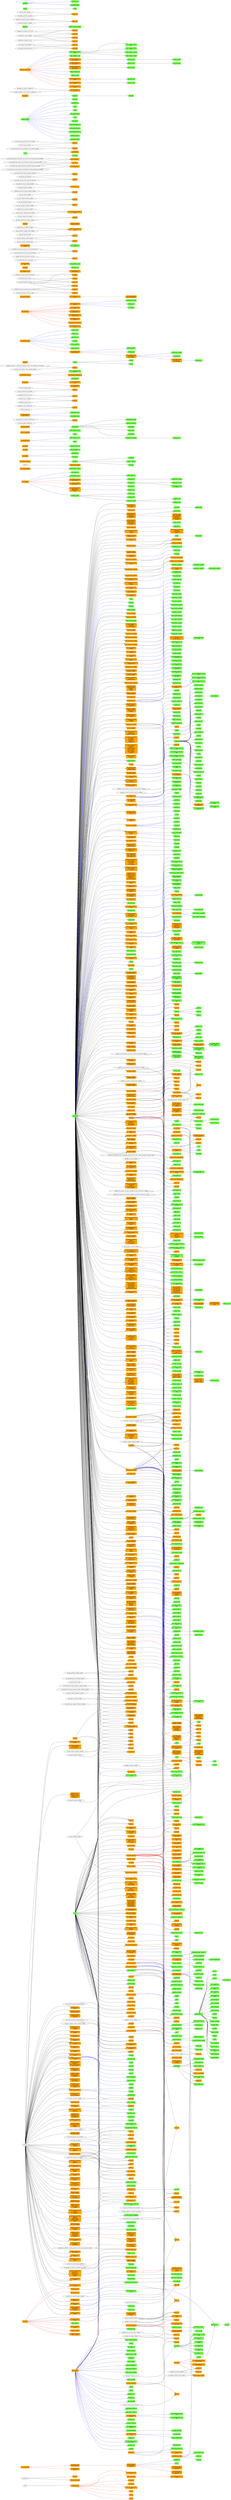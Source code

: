 digraph srtl {
rankdir="LR";
"cond_sequence" [shape=box,style=filled,color=orange];
"cond" -> "cond_sequence";
"cond_sequence_ite_\nx2" [shape=box,style=filled,color=orange];
"cond_sequence" [shape=box,style=filled,color=orange];
"cond_sequence" -> "cond_sequence_ite_\nx2" [color=red];
"cond_and3_and5" [shape=box,style=filled,color=orange];
"cond_sequence" [shape=box,style=filled,color=orange];
"cond_sequence" -> "cond_and3_and5" [color=red];
"cond_and5" [shape=box,style=filled,color=orange];
"cond_sequence" [shape=box,style=filled,color=orange];
"cond_sequence" -> "cond_and5" [color=red];
"cond_and3" [shape=box,style=filled,color=orange];
"cond_sequence" [shape=box,style=filled,color=orange];
"cond_sequence" -> "cond_and3" [color=red];
"ite_ior1" [shape=box,style=filled,color=orange];
"if_then_else" -> "ite_ior1";
"cond_not1_and3_and2_\nand5" [shape=box,style=filled,color=orange];
"cond_sequence" [shape=box,style=filled,color=orange];
"cond_sequence" -> "cond_not1_and3_and2_\nand5" [color=red];
"ite_and1_ite2_ite3" [shape=box,style=filled,color=orange];
"if_then_else" -> "ite_and1_ite2_ite3";
"ctree1" [shape=box,style=filled,color=orange];
"cond_sequence" [shape=box,style=filled,color=orange];
"cond_sequence" -> "ctree1" [color=red];
"ctree3" [shape=box,style=filled,color=orange];
"cond_sequence" [shape=box,style=filled,color=orange];
"cond_sequence" -> "ctree3" [color=red];
"ctree2" [shape=box,style=filled,color=orange];
"cond_sequence" [shape=box,style=filled,color=orange];
"cond_sequence" -> "ctree2" [color=red];
"cond_and3_and2_and5_\nand2" [shape=box,style=filled,color=orange];
"cond_and3_and5" [shape=box,style=filled,color=orange];
"cond_and3_and5" -> "cond_and3_and2_and5_\nand2" [color=red];
"set_if_then_else_\nmatch_operator" [shape=box,style=filled,color=orange];
"set_if_then_else" [shape=box,style=filled,color=orange];
"set_if_then_else" -> "set_if_then_else_\nmatch_operator" [color=red];
"set_if_then_else_\nmatch_operator_\nlabel_ref" [shape=box,style=filled,color=orange];
"set_if_then_else_\nmatch_operator" [shape=box,style=filled,color=orange];
"set_if_then_else_\nmatch_operator" -> "set_if_then_else_\nmatch_operator_\nlabel_ref" [color=red];
"set_compare_set_\nif_then_else_\nmatch_operator_\nlabel_ref" [shape=box,style=filled,color=orange];
"sequence" -> "set_compare_set_\nif_then_else_\nmatch_operator_\nlabel_ref";
"set_compare_set_\nif_then_else_\nmatch_operator_\nlabel_ref" [shape=box,style=filled,color=orange];
"cbranch<mode>4" [shape=box,style=filled,color=".3 .7 1.0"];
"set_compare_set_\nif_then_else_\nmatch_operator_\nlabel_ref" -> "cbranch<mode>4" [color=blue];
"set_compare_set_\nmatch_operator" [shape=box,style=filled,color=orange];
"sequence" -> "set_compare_set_\nmatch_operator";
"set_compare_set_\nmatch_operator" [shape=box,style=filled,color=orange];
"cstore<mode>4" [shape=box,style=filled,color=".3 .7 1.0"];
"set_compare_set_\nmatch_operator" -> "cstore<mode>4" [color=blue];
"set_compare" [shape=box,style=filled,color=orange];
"cmp<mode>_1" [shape=box,style=filled,color=".3 .7 1.0"];
"set_compare" -> "cmp<mode>_1" [color=blue];
"set_compare" [shape=box,style=filled,color=orange];
"*cmp<mode>_ccno_\n1" [shape=box,style=filled,color=".3 .7 1.0"];
"set_compare" -> "*cmp<mode>_ccno_\n1" [color=blue];
"*cmp<mode>_1" [shape=box,style=filled,color=".3 .7 1.0"];
"*cmp<mode>_ccno_\n1" -> "*cmp<mode>_1";
"set_compare_minus" [shape=box,style=filled,color=orange];
"*cmp<mode>_minus_\n1" [shape=box,style=filled,color=".3 .7 1.0"];
"set_compare_minus" -> "*cmp<mode>_minus_\n1" [color=blue];
"subreg_zero_extract" [shape=box,style=filled,color=orange];
"subreg" -> "subreg_zero_extract";
"set_compare_subreg_\nzero_extract2" [shape=box,style=filled,color=orange];
"set_compare" [shape=box,style=filled,color=orange];
"set_compare" -> "set_compare_subreg_\nzero_extract2" [color=red];
"set_compare_subreg_\nzero_extract2" [shape=box,style=filled,color=orange];
"*cmpqi_ext_1" [shape=box,style=filled,color=".3 .7 1.0"];
"set_compare_subreg_\nzero_extract2" -> "*cmpqi_ext_1" [color=blue];
"*cmpqi_ext_1_rex64" [shape=box,style=filled,color=".3 .7 1.0"];
"*cmpqi_ext_1" -> "*cmpqi_ext_1_rex64";
"set_compare_subreg_\nzero_extract1" [shape=box,style=filled,color=orange];
"set_compare" [shape=box,style=filled,color=orange];
"set_compare" -> "set_compare_subreg_\nzero_extract1" [color=red];
"set_compare_subreg_\nzero_extract1" [shape=box,style=filled,color=orange];
"*cmpqi_ext_2" [shape=box,style=filled,color=".3 .7 1.0"];
"set_compare_subreg_\nzero_extract1" -> "*cmpqi_ext_2" [color=blue];
"set_compare_subreg_\nzero_extract1" [shape=box,style=filled,color=orange];
"cmpqi_ext_3" [shape=box,style=filled,color=".3 .7 1.0"];
"set_compare_subreg_\nzero_extract1" -> "cmpqi_ext_3" [color=blue];
"*cmpqi_ext_3_insn" [shape=box,style=filled,color=".3 .7 1.0"];
"*cmpqi_ext_2" -> "*cmpqi_ext_3_insn";
"*cmpqi_ext_3_insn_\nrex64" [shape=box,style=filled,color=".3 .7 1.0"];
"*cmpqi_ext_2" -> "*cmpqi_ext_3_insn_\nrex64";
"set_compare_subreg_\nzero_extract_\nsubreg_zero_\nextract" [shape=box,style=filled,color=orange];
"set_compare" [shape=box,style=filled,color=orange];
"set_compare" -> "set_compare_subreg_\nzero_extract_\nsubreg_zero_\nextract" [color=red];
"set_compare_subreg_\nzero_extract_\nsubreg_zero_\nextract" [shape=box,style=filled,color=orange];
"*cmpqi_ext_4" [shape=box,style=filled,color=".3 .7 1.0"];
"set_compare_subreg_\nzero_extract_\nsubreg_zero_\nextract" -> "*cmpqi_ext_4" [color=blue];
"set_compare_set_\nif_then_else_\nmatch_operator_\nlabel_ref" [shape=box,style=filled,color=orange];
"cbranchxf4" [shape=box,style=filled,color=".3 .7 1.0"];
"set_compare_set_\nif_then_else_\nmatch_operator_\nlabel_ref" -> "cbranchxf4" [color=blue];
"set_compare_set_\nmatch_operator" [shape=box,style=filled,color=orange];
"cstorexf4" [shape=box,style=filled,color=".3 .7 1.0"];
"set_compare_set_\nmatch_operator" -> "cstorexf4" [color=blue];
"set_if_then_else_\nmatch_operator_\nlabel_ref" [shape=box,style=filled,color=orange];
"cbranchcc4" [shape=box,style=filled,color=".3 .7 1.0"];
"set_if_then_else_\nmatch_operator_\nlabel_ref" -> "cbranchcc4" [color=blue];
"set_match_operator" [shape=box,style=filled,color=orange];
"cstorecc4" [shape=box,style=filled,color=".3 .7 1.0"];
"set_match_operator" -> "cstorecc4" [color=blue];
"set_unspec_compare" [shape=box,style=filled,color=orange];
"*cmpfp_0" [shape=box,style=filled,color=".3 .7 1.0"];
"set_unspec_compare" -> "*cmpfp_0" [color=blue];
"set_compare_clobber" [shape=box,style=filled,color=orange];
"sequence" -> "set_compare_clobber";
"set_unspec_compare_\nset_unspec" [shape=box,style=filled,color=orange];
"sequence" -> "set_unspec_compare_\nset_unspec";
"*cmpfp_0_cc" [shape=box,style=filled,color=orange];
"set_unspec_compare_set_unspec" -> "*cmpfp_0_cc";
"*cmpfp_0_cc" [shape=box,style=filled,color=orange];
"set_compare_clobber" -> "*cmpfp_0_cc";
"*cmpfp_xf" [shape=box,style=filled,color=".3 .7 1.0"];
"*cmpfp_0" -> "*cmpfp_xf";
"*cmpfp_xf_cc" [shape=box,style=filled,color=orange];
"set_unspec_compare_set_unspec" -> "*cmpfp_xf_cc";
"*cmpfp_xf_cc" [shape=box,style=filled,color=orange];
"set_compare_clobber" -> "*cmpfp_xf_cc";
"*cmpfp_<mode>" [shape=box,style=filled,color=".3 .7 1.0"];
"*cmpfp_0" -> "*cmpfp_<mode>";
"*cmpfp_<mode>_cc" [shape=box,style=filled,color=orange];
"set_unspec_compare_set_unspec" -> "*cmpfp_<mode>_cc";
"*cmpfp_<mode>_cc" [shape=box,style=filled,color=orange];
"set_compare_clobber" -> "*cmpfp_<mode>_cc";
"*cmpfp_u" [shape=box,style=filled,color=".3 .7 1.0"];
"*cmpfp_0" -> "*cmpfp_u";
"*cmpfp_u_cc" [shape=box,style=filled,color=orange];
"set_unspec_compare_set_unspec" -> "*cmpfp_u_cc";
"*cmpfp_u_cc" [shape=box,style=filled,color=orange];
"set_compare_clobber" -> "*cmpfp_u_cc";
"set_compare_match_\noperator_clobber" [shape=box,style=filled,color=orange];
"sequence" -> "set_compare_match_\noperator_clobber";
"set_unspec_compare_\nmatch_op_dup_\nset_unspec" [shape=box,style=filled,color=orange];
"set_unspec_compare_\nset_unspec" [shape=box,style=filled,color=orange];
"set_unspec_compare_\nset_unspec" -> "set_unspec_compare_\nmatch_op_dup_\nset_unspec" [color=red];
"set_unspec" [shape=box,style=filled,color=orange];
"x86_fnstsw_1" [shape=box,style=filled,color=".3 .7 1.0"];
"set_unspec" -> "x86_fnstsw_1" [color=blue];
"set_unspec" [shape=box,style=filled,color=orange];
"x86_sahf_1" [shape=box,style=filled,color=".3 .7 1.0"];
"set_unspec" -> "x86_sahf_1" [color=blue];
"set_compare" [shape=box,style=filled,color=orange];
"*cmpfp_i_mixed" [shape=box,style=filled,color=".3 .7 1.0"];
"set_compare" -> "*cmpfp_i_mixed" [color=blue];
"*cmpfp_i_sse" [shape=box,style=filled,color=".3 .7 1.0"];
"*cmpfp_i_mixed" -> "*cmpfp_i_sse";
"*cmpfp_i_i387" [shape=box,style=filled,color=".3 .7 1.0"];
"*cmpfp_i_mixed" -> "*cmpfp_i_i387";
"*cmpfp_iu_mixed" [shape=box,style=filled,color=".3 .7 1.0"];
"*cmpfp_i_mixed" -> "*cmpfp_iu_mixed";
"*cmpfp_iu_sse" [shape=box,style=filled,color=".3 .7 1.0"];
"*cmpfp_iu_mixed" -> "*cmpfp_iu_sse";
"*cmpfp_iu_387" [shape=box,style=filled,color=".3 .7 1.0"];
"*cmpfp_iu_mixed" -> "*cmpfp_iu_387";
"*push<mode>2" [shape=box,style=filled,color=".3 .7 1.0"];
"set" [shape=box,style=filled,color=".3 .7 1.0"];
"set" -> "*push<mode>2" [color=blue];
"split_1" [shape=box,style=filled,color=orange];
"sequence" -> "split_1";
"split_1" [shape=box,style=filled,color=orange];
"set" -> "split_1";
"*pushdi2_rex64" [shape=box,style=filled,color=".3 .7 1.0"];
"*push<mode>2" -> "*pushdi2_rex64";
"sequence_set" [shape=box,style=filled,color=orange];
"sequence" -> "sequence_set";
"set_set" [shape=box,style=filled,color=orange];
"sequence" -> "set_set";
"peep2_1" [shape=box,style=filled,color=orange];
"set_set" -> "peep2_1";
"peep2_1" [shape=box,style=filled,color=orange];
"sequence_set" -> "peep2_1";
"peep2_2" [shape=box,style=filled,color=orange];
"set_set" -> "peep2_2";
"peep2_2" [shape=box,style=filled,color=orange];
"set" -> "peep2_2";
"split_2" [shape=box,style=filled,color=orange];
"set_set" -> "split_2";
"split_2" [shape=box,style=filled,color=orange];
"set" -> "split_2";
"split_3" [shape=box,style=filled,color=orange];
"sequence" -> "split_3";
"split_3" [shape=box,style=filled,color=orange];
"set" -> "split_3";
"*pushsi2" [shape=box,style=filled,color=".3 .7 1.0"];
"*push<mode>2" -> "*pushsi2";
"*push<mode>2_rex64" [shape=box,style=filled,color=".3 .7 1.0"];
"*push<mode>2" -> "*push<mode>2_rex64";
"*push<mode>2" [shape=box,style=filled,color=".3 .7 1.0"];
"*push<mode>2_rex64" -> "*push<mode>2";
"set_clobber" [shape=box,style=filled,color=orange];
"sequence" -> "set_clobber";
"set_clobber_mem" [shape=box,style=filled,color=orange];
"set_clobber" [shape=box,style=filled,color=orange];
"set_clobber" -> "set_clobber_mem" [color=red];
"set_clobber_mem" [shape=box,style=filled,color=orange];
"*push<mode>2_prologue" [shape=box,style=filled,color=".3 .7 1.0"];
"set_clobber_mem" -> "*push<mode>2_prologue" [color=blue];
"*pop<mode>1" [shape=box,style=filled,color=".3 .7 1.0"];
"*push<mode>2_rex64" -> "*pop<mode>1";
"set_clobber_mem" [shape=box,style=filled,color=orange];
"*pop<mode>1_epilogue" [shape=box,style=filled,color=".3 .7 1.0"];
"set_clobber_mem" -> "*pop<mode>1_epilogue" [color=blue];
"movoi" [shape=box,style=filled,color=".3 .7 1.0"];
"*pop<mode>1" -> "movoi";
"movti" [shape=box,style=filled,color=".3 .7 1.0"];
"*pop<mode>1" -> "movti";
"movcdi" [shape=box,style=filled,color=".3 .7 1.0"];
"*pop<mode>1" -> "movcdi";
"mov<mode>" [shape=box,style=filled,color=".3 .7 1.0"];
"movcdi" -> "mov<mode>";
"set_clobber" [shape=box,style=filled,color=orange];
"*mov<mode>_xor" [shape=box,style=filled,color=".3 .7 1.0"];
"set_clobber" -> "*mov<mode>_xor" [color=blue];
"*mov<mode>_or" [shape=box,style=filled,color=".3 .7 1.0"];
"*mov<mode>_xor" -> "*mov<mode>_or";
"*movoi_internal_\navx" [shape=box,style=filled,color=".3 .7 1.0"];
"*pop<mode>1" -> "*movoi_internal_\navx";
"*movti_internal_\nrex64" [shape=box,style=filled,color=".3 .7 1.0"];
"*pop<mode>1" -> "*movti_internal_\nrex64";
"split_4" [shape=box,style=filled,color=orange];
"sequence" -> "split_4";
"split_4" [shape=box,style=filled,color=orange];
"set" -> "split_4";
"*movti_internal_\nsse" [shape=box,style=filled,color=".3 .7 1.0"];
"*pop<mode>1" -> "*movti_internal_\nsse";
"*movdi_internal_\nrex64" [shape=box,style=filled,color=".3 .7 1.0"];
"*pop<mode>1" -> "*movdi_internal_\nrex64";
"peep2_3" [shape=box,style=filled,color=orange];
"set_set" -> "peep2_3";
"peep2_3" [shape=box,style=filled,color=orange];
"sequence_set" -> "peep2_3";
"peep2_4" [shape=box,style=filled,color=orange];
"set_set" -> "peep2_4";
"peep2_4" [shape=box,style=filled,color=orange];
"set" -> "peep2_4";
"split_5" [shape=box,style=filled,color=orange];
"set_set" -> "split_5";
"split_5" [shape=box,style=filled,color=orange];
"set" -> "split_5";
"*movdi_internal" [shape=box,style=filled,color=".3 .7 1.0"];
"*pop<mode>1" -> "*movdi_internal";
"split_6" [shape=box,style=filled,color=orange];
"sequence" -> "split_6";
"split_6" [shape=box,style=filled,color=orange];
"set" -> "split_6";
"*movsi_internal" [shape=box,style=filled,color=".3 .7 1.0"];
"*pop<mode>1" -> "*movsi_internal";
"*movhi_internal" [shape=box,style=filled,color=".3 .7 1.0"];
"*pop<mode>1" -> "*movhi_internal";
"*movqi_internal" [shape=box,style=filled,color=".3 .7 1.0"];
"*pop<mode>1" -> "*movqi_internal";
"set_mem" [shape=box,style=filled,color=orange];
"*movabs<mode>_1" [shape=box,style=filled,color=".3 .7 1.0"];
"set_mem" -> "*movabs<mode>_1" [color=blue];
"set_mem2" [shape=box,style=filled,color=orange];
"*movabs<mode>_2" [shape=box,style=filled,color=".3 .7 1.0"];
"set_mem2" -> "*movabs<mode>_2" [color=blue];
"set_set" [shape=box,style=filled,color=orange];
"*swap<mode>" [shape=box,style=filled,color=".3 .7 1.0"];
"set_set" -> "*swap<mode>" [color=blue];
"*swap<mode>_1" [shape=box,style=filled,color=".3 .7 1.0"];
"*swap<mode>" -> "*swap<mode>_1";
"*swap<mode>_2" [shape=box,style=filled,color=".3 .7 1.0"];
"*swap<mode>" -> "*swap<mode>_2";
"set_strict_low_part1" [shape=box,style=filled,color=orange];
"movstrict<mode>" [shape=box,style=filled,color=".3 .7 1.0"];
"set_strict_low_part1" -> "movstrict<mode>" [color=blue];
"*movstrict<mode>_\n1" [shape=box,style=filled,color=".3 .7 1.0"];
"movstrict<mode>" -> "*movstrict<mode>_\n1";
"set_strict_low_part1_\nclobber" [shape=box,style=filled,color=orange];
"sequence" -> "set_strict_low_part1_\nclobber";
"set_strict_low_part1_\nclobber" [shape=box,style=filled,color=orange];
"*movstrict<mode>_\nxor" [shape=box,style=filled,color=".3 .7 1.0"];
"set_strict_low_part1_\nclobber" -> "*movstrict<mode>_\nxor" [color=blue];
"set_sign_extract2" [shape=box,style=filled,color=orange];
"*mov<mode>_extv_\n1" [shape=box,style=filled,color=".3 .7 1.0"];
"set_sign_extract2" -> "*mov<mode>_extv_\n1" [color=blue];
"*movqi_extv_1_rex64" [shape=box,style=filled,color=".3 .7 1.0"];
"*mov<mode>_extv_\n1" -> "*movqi_extv_1_rex64";
"*movqi_extv_1" [shape=box,style=filled,color=".3 .7 1.0"];
"*movqi_extv_1_rex64" -> "*movqi_extv_1";
"set_zero_extract2" [shape=box,style=filled,color=orange];
"*mov<mode>_extzv_\n1" [shape=box,style=filled,color=".3 .7 1.0"];
"set_zero_extract2" -> "*mov<mode>_extzv_\n1" [color=blue];
"set_subreg2_zero_\nextract" [shape=box,style=filled,color=orange];
"set" -> "set_subreg2_zero_\nextract";
"set_subreg2_zero_\nextract" [shape=box,style=filled,color=orange];
"*movqi_extzv_2_rex64" [shape=box,style=filled,color=".3 .7 1.0"];
"set_subreg2_zero_\nextract" -> "*movqi_extzv_2_rex64" [color=blue];
"*movqi_extzv_2" [shape=box,style=filled,color=".3 .7 1.0"];
"*movqi_extzv_2_rex64" -> "*movqi_extzv_2";
"set_zero_extract1" [shape=box,style=filled,color=orange];
"set" -> "set_zero_extract1";
"set_zero_extract1" [shape=box,style=filled,color=orange];
"mov<mode>_insv_1" [shape=box,style=filled,color=".3 .7 1.0"];
"set_zero_extract1" -> "mov<mode>_insv_1" [color=blue];
"set_zero_extract1" [shape=box,style=filled,color=orange];
"*mov<mode>_insv_\n1_rex64" [shape=box,style=filled,color=".3 .7 1.0"];
"set_zero_extract1" -> "*mov<mode>_insv_\n1_rex64" [color=blue];
"*movsi_insv_1" [shape=box,style=filled,color=".3 .7 1.0"];
"*mov<mode>_insv_\n1_rex64" -> "*movsi_insv_1";
"set_zero_extract1_\nlshiftrt2" [shape=box,style=filled,color=orange];
"set" -> "set_zero_extract1_\nlshiftrt2";
"set_zero_extract1_\nlshiftrt2" [shape=box,style=filled,color=orange];
"*movqi_insv_2" [shape=box,style=filled,color=".3 .7 1.0"];
"set_zero_extract1_\nlshiftrt2" -> "*movqi_insv_2" [color=blue];
"*pushtf" [shape=box,style=filled,color=".3 .7 1.0"];
"*pop<mode>1" -> "*pushtf";
"set_plus2_set_mem1" [shape=box,style=filled,color=orange];
"set_set" [shape=box,style=filled,color=orange];
"set_set" -> "set_plus2_set_mem1" [color=red];
"split_7" [shape=box,style=filled,color=orange];
"set_plus2_set_mem1" -> "split_7";
"split_7" [shape=box,style=filled,color=orange];
"set" -> "split_7";
"*pushxf" [shape=box,style=filled,color=".3 .7 1.0"];
"*pop<mode>1" -> "*pushxf";
"*pushxf_nointeger" [shape=box,style=filled,color=".3 .7 1.0"];
"*pop<mode>1" -> "*pushxf_nointeger";
"split_8" [shape=box,style=filled,color=orange];
"set_plus2_set_mem1" -> "split_8";
"split_8" [shape=box,style=filled,color=orange];
"set" -> "split_8";
"*pushdf_rex64" [shape=box,style=filled,color=".3 .7 1.0"];
"*pop<mode>1" -> "*pushdf_rex64";
"*pushdf" [shape=box,style=filled,color=".3 .7 1.0"];
"*pop<mode>1" -> "*pushdf";
"split_9" [shape=box,style=filled,color=orange];
"set_plus2_set_mem1" -> "split_9";
"split_9" [shape=box,style=filled,color=orange];
"set" -> "split_9";
"*pushsf_rex64" [shape=box,style=filled,color=".3 .7 1.0"];
"*pop<mode>1" -> "*pushsf_rex64";
"*pushsf" [shape=box,style=filled,color=".3 .7 1.0"];
"*pop<mode>1" -> "*pushsf";
"split_10" [shape=box,style=filled,color=orange];
"set_plus2_set_mem1" -> "split_10";
"split_10" [shape=box,style=filled,color=orange];
"set" -> "split_10";
"split_11" [shape=box,style=filled,color=orange];
"set" -> "split_11";
"split_11" [shape=box,style=filled,color=orange];
"set" -> "split_11";
"split_12" [shape=box,style=filled,color=orange];
"sequence" -> "split_12";
"split_12" [shape=box,style=filled,color=orange];
"set" -> "split_12";
"movtf" [shape=box,style=filled,color=".3 .7 1.0"];
"*pop<mode>1" -> "movtf";
"mov<mode>" [shape=box,style=filled,color=".3 .7 1.0"];
"*pop<mode>1" -> "mov<mode>";
"*movtf_internal" [shape=box,style=filled,color=".3 .7 1.0"];
"*pop<mode>1" -> "*movtf_internal";
"*movxf_internal" [shape=box,style=filled,color=".3 .7 1.0"];
"*pop<mode>1" -> "*movxf_internal";
"*movdf_internal_\nrex64" [shape=box,style=filled,color=".3 .7 1.0"];
"*pop<mode>1" -> "*movdf_internal_\nrex64";
"*movdf_internal" [shape=box,style=filled,color=".3 .7 1.0"];
"*pop<mode>1" -> "*movdf_internal";
"*movsf_internal" [shape=box,style=filled,color=".3 .7 1.0"];
"*pop<mode>1" -> "*movsf_internal";
"split_13" [shape=box,style=filled,color=orange];
"set" -> "split_13";
"split_13" [shape=box,style=filled,color=orange];
"set" -> "split_13";
"set_float_extend2" [shape=box,style=filled,color=orange];
"set" -> "set_float_extend2";
"split_14" [shape=box,style=filled,color=orange];
"set" -> "split_14";
"split_14" [shape=box,style=filled,color=orange];
"set_float_extend2" -> "split_14";
"set_set_neg2" [shape=box,style=filled,color=orange];
"set_set" [shape=box,style=filled,color=orange];
"set_set" -> "set_set_neg2" [color=red];
"split_15" [shape=box,style=filled,color=orange];
"set_set_neg2" -> "split_15";
"split_15" [shape=box,style=filled,color=orange];
"set" -> "split_15";
"split_16" [shape=box,style=filled,color=orange];
"sequence" -> "split_16";
"split_16" [shape=box,style=filled,color=orange];
"set" -> "split_16";
"set_set" [shape=box,style=filled,color=orange];
"swapxf" [shape=box,style=filled,color=".3 .7 1.0"];
"set_set" -> "swapxf" [color=blue];
"*swap<mode>" [shape=box,style=filled,color=".3 .7 1.0"];
"swapxf" -> "*swap<mode>";
"set_zero_extend2" [shape=box,style=filled,color=orange];
"set" -> "set_zero_extend2";
"set_zero_extend2" [shape=box,style=filled,color=orange];
"zero_extendsidi2" [shape=box,style=filled,color=".3 .7 1.0"];
"set_zero_extend2" -> "zero_extendsidi2" [color=blue];
"*zero_extendsidi2_\nrex64" [shape=box,style=filled,color=".3 .7 1.0"];
"zero_extendsidi2" -> "*zero_extendsidi2_\nrex64";
"split_17" [shape=box,style=filled,color=orange];
"set" -> "split_17";
"split_17" [shape=box,style=filled,color=orange];
"set_zero_extend2" -> "split_17";
"set_zero_extend2_\nclobber" [shape=box,style=filled,color=orange];
"sequence" -> "set_zero_extend2_\nclobber";
"set_zero_extend2_\nclobber" [shape=box,style=filled,color=orange];
"zero_extendsidi2_\n1" [shape=box,style=filled,color=".3 .7 1.0"];
"set_zero_extend2_\nclobber" -> "zero_extendsidi2_\n1" [color=blue];
"split_18" [shape=box,style=filled,color=orange];
"set" -> "split_18";
"split_18" [shape=box,style=filled,color=orange];
"set_zero_extend2_clobber" -> "split_18";
"split_19" [shape=box,style=filled,color=orange];
"set_set" -> "split_19";
"split_19" [shape=box,style=filled,color=orange];
"set_zero_extend2_clobber" -> "split_19";
"zero_extend<mode>di2" [shape=box,style=filled,color=".3 .7 1.0"];
"zero_extendsidi2" -> "zero_extend<mode>di2";
"zero_extendhisi2" [shape=box,style=filled,color=".3 .7 1.0"];
"zero_extendsidi2" -> "zero_extendhisi2";
"set_and2" [shape=box,style=filled,color=orange];
"set" -> "set_and2";
"parallel_set_and2_\nclobber" [shape=box,style=filled,color=orange];
"parallel" -> "parallel_set_and2_\nclobber";
"zero_extendhisi2_\nand" [shape=box,style=filled,color=orange];
"parallel_set_and2_clobber" -> "zero_extendhisi2_\nand";
"zero_extendhisi2_\nand" [shape=box,style=filled,color=orange];
"set_zero_extend2_clobber" -> "zero_extendhisi2_\nand";
"*zero_extendhisi2_\nmovzwl" [shape=box,style=filled,color=".3 .7 1.0"];
"zero_extendsidi2" -> "*zero_extendhisi2_\nmovzwl";
"parallel_set_zero_\nextend2_clobber" [shape=box,style=filled,color=orange];
"parallel" -> "parallel_set_zero_\nextend2_clobber";
"parallel_set_zero_\nextend2_clobber" [shape=box,style=filled,color=orange];
"zero_extendqi<mode>2" [shape=box,style=filled,color=".3 .7 1.0"];
"parallel_set_zero_\nextend2_clobber" -> "zero_extendqi<mode>2" [color=blue];
"set_zero_extend2_\nclobber" [shape=box,style=filled,color=orange];
"*zero_extendqi<mode>2_\nand" [shape=box,style=filled,color=".3 .7 1.0"];
"set_zero_extend2_\nclobber" -> "*zero_extendqi<mode>2_\nand" [color=blue];
"split_20" [shape=box,style=filled,color=orange];
"set_strict_low_part1" -> "split_20";
"split_20" [shape=box,style=filled,color=orange];
"set_zero_extend2_clobber" -> "split_20";
"*zero_extendqi<mode>2_\nmovzbl_\nand" [shape=box,style=filled,color=".3 .7 1.0"];
"*zero_extendqi<mode>2_\nand" -> "*zero_extendqi<mode>2_\nmovzbl_\nand";
"split_21" [shape=box,style=filled,color=orange];
"set_zero_extend2" -> "split_21";
"split_21" [shape=box,style=filled,color=orange];
"set_zero_extend2_clobber" -> "split_21";
"*zero_extendqi<mode>2_\nmovzbl" [shape=box,style=filled,color=".3 .7 1.0"];
"zero_extendsidi2" -> "*zero_extendqi<mode>2_\nmovzbl";
"parallel_set_and2_\nclobber" [shape=box,style=filled,color=orange];
"parallel" -> "parallel_set_and2_\nclobber";
"split_22" [shape=box,style=filled,color=orange];
"parallel_set_and2_clobber" -> "split_22";
"split_22" [shape=box,style=filled,color=orange];
"set_zero_extend2_clobber" -> "split_22";
"set_sign_extend2" [shape=box,style=filled,color=orange];
"extendsidi2" [shape=box,style=filled,color=".3 .7 1.0"];
"set_sign_extend2" -> "extendsidi2" [color=blue];
"*extendsidi2_rex64" [shape=box,style=filled,color=".3 .7 1.0"];
"extendsidi2" -> "*extendsidi2_rex64";
"set_sign_extend2_\nclobber_clobber" [shape=box,style=filled,color=orange];
"sequence" -> "set_sign_extend2_\nclobber_clobber";
"set_sign_extend2_\nclobber_clobber" [shape=box,style=filled,color=orange];
"extendsidi2_1" [shape=box,style=filled,color=".3 .7 1.0"];
"set_sign_extend2_\nclobber_clobber" -> "extendsidi2_1" [color=blue];
"set_sign_extend2_\nclobber_x2" [shape=box,style=filled,color=orange];
"sequence" -> "set_sign_extend2_\nclobber_x2";
"parallel_set_ashiftrt2_\nclobber" [shape=box,style=filled,color=orange];
"parallel" -> "parallel_set_ashiftrt2_\nclobber";
"set_parallel_set_\nashiftrt2_clobber_\nset" [shape=box,style=filled,color=orange];
"sequence" -> "set_parallel_set_\nashiftrt2_clobber_\nset";
"split_23" [shape=box,style=filled,color=orange];
"set_parallel_set_ashiftrt2_clobber_set" -> "split_23";
"split_23" [shape=box,style=filled,color=orange];
"set_sign_extend2_clobber_x2" -> "split_23";
"split_24" [shape=box,style=filled,color=orange];
"sequence" -> "split_24";
"split_24" [shape=box,style=filled,color=orange];
"set_sign_extend2_clobber_clobber" -> "split_24";
"split_25" [shape=box,style=filled,color=orange];
"sequence" -> "split_25";
"split_25" [shape=box,style=filled,color=orange];
"set_sign_extend2_clobber_clobber" -> "split_25";
"extend<mode>di2" [shape=box,style=filled,color=".3 .7 1.0"];
"extendsidi2" -> "extend<mode>di2";
"extendhisi2" [shape=box,style=filled,color=".3 .7 1.0"];
"extendsidi2" -> "extendhisi2";
"set_zero_extend2_\nsign_extend" [shape=box,style=filled,color=orange];
"*extendhisi2_zext" [shape=box,style=filled,color=".3 .7 1.0"];
"set_zero_extend2_\nsign_extend" -> "*extendhisi2_zext" [color=blue];
"extendqisi2" [shape=box,style=filled,color=".3 .7 1.0"];
"extendsidi2" -> "extendqisi2";
"set_zero_extend2_\nsign_extend" [shape=box,style=filled,color=orange];
"*extendqisi2_zext" [shape=box,style=filled,color=".3 .7 1.0"];
"set_zero_extend2_\nsign_extend" -> "*extendqisi2_zext" [color=blue];
"extendqihi2" [shape=box,style=filled,color=".3 .7 1.0"];
"extendsidi2" -> "extendqihi2";
"set_plus2_set_mem1_\nfloat_extend2" [shape=box,style=filled,color=orange];
"set_plus2_set_mem1" [shape=box,style=filled,color=orange];
"set_plus2_set_mem1" -> "set_plus2_set_mem1_\nfloat_extend2" [color=red];
"split_26" [shape=box,style=filled,color=orange];
"set_plus2_set_mem1_float_extend2" -> "split_26";
"split_26" [shape=box,style=filled,color=orange];
"set_float_extend2" -> "split_26";
"split_27" [shape=box,style=filled,color=orange];
"set_plus2_set_mem1_float_extend2" -> "split_27";
"split_27" [shape=box,style=filled,color=orange];
"set_float_extend2" -> "split_27";
"set_float_extend2" [shape=box,style=filled,color=orange];
"extendsfdf2" [shape=box,style=filled,color=".3 .7 1.0"];
"set_float_extend2" -> "extendsfdf2" [color=blue];
"set_float_extend2_\nvec_select1_\nparallel2" [shape=box,style=filled,color=orange];
"set_float_extend2" [shape=box,style=filled,color=orange];
"set_float_extend2" -> "set_float_extend2_\nvec_select1_\nparallel2" [color=red];
"split_28" [shape=box,style=filled,color=orange];
"set_float_extend2_vec_select1_parallel2" -> "split_28";
"split_28" [shape=box,style=filled,color=orange];
"set_float_extend2" -> "split_28";
"*extendsfdf2_mixed" [shape=box,style=filled,color=".3 .7 1.0"];
"extendsfdf2" -> "*extendsfdf2_mixed";
"*extendsfdf2_sse" [shape=box,style=filled,color=".3 .7 1.0"];
"extendsfdf2" -> "*extendsfdf2_sse";
"*extendsfdf2_i387" [shape=box,style=filled,color=".3 .7 1.0"];
"extendsfdf2" -> "*extendsfdf2_i387";
"extend<mode>xf2" [shape=box,style=filled,color=".3 .7 1.0"];
"extendsfdf2" -> "extend<mode>xf2";
"*extend<mode>xf2_\ni387" [shape=box,style=filled,color=".3 .7 1.0"];
"extendsfdf2" -> "*extend<mode>xf2_\ni387";
"set_float_truncate2" [shape=box,style=filled,color=orange];
"truncdfsf2" [shape=box,style=filled,color=".3 .7 1.0"];
"set_float_truncate2" -> "truncdfsf2" [color=blue];
"split_29" [shape=box,style=filled,color=orange];
"set_vec_concat2_float_truncate1" -> "split_29";
"split_29" [shape=box,style=filled,color=orange];
"set_float_truncate2" -> "split_29";
"parallel_set_float_\ntruncate2_\nclobber" [shape=box,style=filled,color=orange];
"parallel" -> "parallel_set_float_\ntruncate2_\nclobber";
"parallel_set_float_\ntruncate2_\nclobber" [shape=box,style=filled,color=orange];
"truncdfsf2_with_\ntemp" [shape=box,style=filled,color=".3 .7 1.0"];
"parallel_set_float_\ntruncate2_\nclobber" -> "truncdfsf2_with_\ntemp" [color=blue];
"*truncdfsf_fast_\nmixed" [shape=box,style=filled,color=".3 .7 1.0"];
"truncdfsf2" -> "*truncdfsf_fast_\nmixed";
"*truncdfsf_fast_\nsse" [shape=box,style=filled,color=".3 .7 1.0"];
"truncdfsf2" -> "*truncdfsf_fast_\nsse";
"*truncdfsf_fast_\ni387" [shape=box,style=filled,color=".3 .7 1.0"];
"truncdfsf2" -> "*truncdfsf_fast_\ni387";
"set_float_truncate2_\nclobber" [shape=box,style=filled,color=orange];
"sequence" -> "set_float_truncate2_\nclobber";
"set_float_truncate2_\nclobber" [shape=box,style=filled,color=orange];
"*truncdfsf_mixed" [shape=box,style=filled,color=".3 .7 1.0"];
"set_float_truncate2_\nclobber" -> "*truncdfsf_mixed" [color=blue];
"*truncdfsf_i387" [shape=box,style=filled,color=".3 .7 1.0"];
"*truncdfsf_mixed" -> "*truncdfsf_i387";
"*truncdfsf2_i387_\n1" [shape=box,style=filled,color=".3 .7 1.0"];
"truncdfsf2" -> "*truncdfsf2_i387_\n1";
"split_30" [shape=box,style=filled,color=orange];
"set_set" -> "split_30";
"split_30" [shape=box,style=filled,color=orange];
"set_float_truncate2_clobber" -> "split_30";
"parallel_set_float_\ntruncate2_\nclobber" [shape=box,style=filled,color=orange];
"parallel" -> "parallel_set_float_\ntruncate2_\nclobber";
"parallel_set_float_\ntruncate2_\nclobber" [shape=box,style=filled,color=orange];
"truncxf<mode>2" [shape=box,style=filled,color=".3 .7 1.0"];
"parallel_set_float_\ntruncate2_\nclobber" -> "truncxf<mode>2" [color=blue];
"set_float_truncate2_\nclobber" [shape=box,style=filled,color=orange];
"*truncxfsf2_mixed" [shape=box,style=filled,color=".3 .7 1.0"];
"set_float_truncate2_\nclobber" -> "*truncxfsf2_mixed" [color=blue];
"set_float_truncate2_\nclobber" [shape=box,style=filled,color=orange];
"*truncxfdf2_mixed" [shape=box,style=filled,color=".3 .7 1.0"];
"set_float_truncate2_\nclobber" -> "*truncxfdf2_mixed" [color=blue];
"truncxf<mode>2_i387_\nnoop" [shape=box,style=filled,color=".3 .7 1.0"];
"truncdfsf2" -> "truncxf<mode>2_i387_\nnoop";
"*truncxf<mode>2_\ni387" [shape=box,style=filled,color=".3 .7 1.0"];
"truncdfsf2" -> "*truncxf<mode>2_\ni387";
"set_float_truncate2_\nset" [shape=box,style=filled,color=orange];
"set_set" [shape=box,style=filled,color=orange];
"set_set" -> "set_float_truncate2_\nset" [color=red];
"split_31" [shape=box,style=filled,color=orange];
"set_float_truncate2_set" -> "split_31";
"split_31" [shape=box,style=filled,color=orange];
"set_float_truncate2_clobber" -> "split_31";
"split_32" [shape=box,style=filled,color=orange];
"set_float_truncate2" -> "split_32";
"split_32" [shape=box,style=filled,color=orange];
"set_float_truncate2_clobber" -> "split_32";
"parallel_set_fix2_\nclobber" [shape=box,style=filled,color=orange];
"parallel" -> "parallel_set_fix2_\nclobber";
"parallel_set_fix2_\nclobber" [shape=box,style=filled,color=orange];
"fix_truncxfdi2" [shape=box,style=filled,color=".3 .7 1.0"];
"parallel_set_fix2_\nclobber" -> "fix_truncxfdi2" [color=blue];
"fix_trunc<mode>di2" [shape=box,style=filled,color=".3 .7 1.0"];
"fix_truncxfdi2" -> "fix_trunc<mode>di2";
"parallel_set_fix2_\nclobber" [shape=box,style=filled,color=orange];
"fix_truncxfsi2" [shape=box,style=filled,color=".3 .7 1.0"];
"parallel_set_fix2_\nclobber" -> "fix_truncxfsi2" [color=blue];
"fix_trunc<mode>si2" [shape=box,style=filled,color=".3 .7 1.0"];
"fix_truncxfsi2" -> "fix_trunc<mode>si2";
"parallel_set_fix2_\nclobber" [shape=box,style=filled,color=orange];
"fix_trunc<mode>hi2" [shape=box,style=filled,color=".3 .7 1.0"];
"parallel_set_fix2_\nclobber" -> "fix_trunc<mode>hi2" [color=blue];
"parallel_set_unsigned_\nfix2_use_\nclobber_x2" [shape=box,style=filled,color=orange];
"parallel" -> "parallel_set_unsigned_\nfix2_use_\nclobber_x2";
"parallel_set_unsigned_\nfix2_use_\nclobber_x2" [shape=box,style=filled,color=orange];
"fixuns_trunc<mode>si2" [shape=box,style=filled,color=".3 .7 1.0"];
"parallel_set_unsigned_\nfix2_use_\nclobber_x2" -> "fixuns_trunc<mode>si2" [color=blue];
"set_unsigned_fix2_\nuse_clobber_\nclobber" [shape=box,style=filled,color=orange];
"sequence" -> "set_unsigned_fix2_\nuse_clobber_\nclobber";
"*fixuns_trunc<mode>_\n1" [shape=box,style=filled,color=orange];
"sequence" -> "*fixuns_trunc<mode>_\n1";
"*fixuns_trunc<mode>_\n1" [shape=box,style=filled,color=orange];
"set_unsigned_fix2_use_clobber_clobber" -> "*fixuns_trunc<mode>_\n1";
"set_fix_set_subreg" [shape=box,style=filled,color=orange];
"set_set" [shape=box,style=filled,color=orange];
"set_set" -> "set_fix_set_subreg" [color=red];
"set_fix_set_subreg" [shape=box,style=filled,color=orange];
"fixuns_trunc<mode>hi2" [shape=box,style=filled,color=".3 .7 1.0"];
"set_fix_set_subreg" -> "fixuns_trunc<mode>hi2" [color=blue];
"set_fix2" [shape=box,style=filled,color=orange];
"fix_trunc<mode>di_\nsse" [shape=box,style=filled,color=".3 .7 1.0"];
"set_fix2" -> "fix_trunc<mode>di_\nsse" [color=blue];
"fix_trunc<mode>si_\nsse" [shape=box,style=filled,color=".3 .7 1.0"];
"fix_trunc<mode>di_\nsse" -> "fix_trunc<mode>si_\nsse";
"set_set_fix2" [shape=box,style=filled,color=orange];
"set_set" [shape=box,style=filled,color=orange];
"set_set" -> "set_set_fix2" [color=red];
"peep2_5" [shape=box,style=filled,color=orange];
"set_fix2" -> "peep2_5";
"peep2_5" [shape=box,style=filled,color=orange];
"set_set_fix2" -> "peep2_5";
"match_scratch_set_\nfix2" [shape=box,style=filled,color=orange];
"sequence" -> "match_scratch_set_\nfix2";
"peep2_6" [shape=box,style=filled,color=orange];
"set_set_fix2" -> "peep2_6";
"peep2_6" [shape=box,style=filled,color=orange];
"match_scratch_set_fix2" -> "peep2_6";
"peep2_7" [shape=box,style=filled,color=orange];
"set_set_fix2" -> "peep2_7";
"peep2_7" [shape=box,style=filled,color=orange];
"match_scratch_set_fix2" -> "peep2_7";
"fix_trunc<mode>_\nfisttp_i387_1" [shape=box,style=filled,color=orange];
"sequence" -> "fix_trunc<mode>_\nfisttp_i387_1";
"fix_trunc<mode>_\nfisttp_i387_1" [shape=box,style=filled,color=orange];
"set_fix2" -> "fix_trunc<mode>_\nfisttp_i387_1";
"set_fix2_clobber" [shape=box,style=filled,color=orange];
"sequence" -> "set_fix2_clobber";
"set_fix2_clobber" [shape=box,style=filled,color=orange];
"fix_trunc<mode>_\ni387_fisttp" [shape=box,style=filled,color=".3 .7 1.0"];
"set_fix2_clobber" -> "fix_trunc<mode>_\ni387_fisttp" [color=blue];
"set_fix2_clobber_\nclobber" [shape=box,style=filled,color=orange];
"sequence" -> "set_fix2_clobber_\nclobber";
"set_fix2_clobber_\nclobber" [shape=box,style=filled,color=orange];
"fix_trunc<mode>_\ni387_fisttp_with_\ntemp" [shape=box,style=filled,color=".3 .7 1.0"];
"set_fix2_clobber_\nclobber" -> "fix_trunc<mode>_\ni387_fisttp_with_\ntemp" [color=blue];
"set_fix2_clobber_\nx2" [shape=box,style=filled,color=orange];
"sequence" -> "set_fix2_clobber_\nx2";
"parallel_set_fix2_\nclobber_set" [shape=box,style=filled,color=orange];
"sequence" -> "parallel_set_fix2_\nclobber_set";
"split_33" [shape=box,style=filled,color=orange];
"parallel_set_fix2_clobber_set" -> "split_33";
"split_33" [shape=box,style=filled,color=orange];
"set_fix2_clobber_x2" -> "split_33";
"*fix_trunc<mode>_\ni387_1" [shape=box,style=filled,color=orange];
"sequence" -> "*fix_trunc<mode>_\ni387_1";
"*fix_trunc<mode>_\ni387_1" [shape=box,style=filled,color=orange];
"set_fix2_clobber" -> "*fix_trunc<mode>_\ni387_1";
"set_fix2_use_use_\nclobber" [shape=box,style=filled,color=orange];
"sequence" -> "set_fix2_use_use_\nclobber";
"set_fix2_use_use_\nclobber" [shape=box,style=filled,color=orange];
"fix_truncdi_i387" [shape=box,style=filled,color=".3 .7 1.0"];
"set_fix2_use_use_\nclobber" -> "fix_truncdi_i387" [color=blue];
"set_fix2_use_use_\nclobber_clobber" [shape=box,style=filled,color=orange];
"sequence" -> "set_fix2_use_use_\nclobber_clobber";
"set_fix2_use_use_\nclobber_clobber" [shape=box,style=filled,color=orange];
"fix_truncdi_i387_\nwith_temp" [shape=box,style=filled,color=".3 .7 1.0"];
"set_fix2_use_use_\nclobber_clobber" -> "fix_truncdi_i387_\nwith_temp" [color=blue];
"set_fix2_use_use" [shape=box,style=filled,color=orange];
"sequence" -> "set_fix2_use_use";
"set_fix2_use_use" [shape=box,style=filled,color=orange];
"fix_trunc<mode>_\ni387" [shape=box,style=filled,color=".3 .7 1.0"];
"set_fix2_use_use" -> "fix_trunc<mode>_\ni387" [color=blue];
"set_fix2_use_use_\nclobber" [shape=box,style=filled,color=orange];
"fix_trunc<mode>_\ni387_with_temp" [shape=box,style=filled,color=".3 .7 1.0"];
"set_fix2_use_use_\nclobber" -> "fix_trunc<mode>_\ni387_with_temp" [color=blue];
"set_fix2_use_x2_\nclobber" [shape=box,style=filled,color=orange];
"sequence" -> "set_fix2_use_x2_\nclobber";
"parallel_set_fix2_\nuse_x2" [shape=box,style=filled,color=orange];
"parallel" -> "parallel_set_fix2_\nuse_x2";
"parallel_set_fix2_\nuse_x2_set" [shape=box,style=filled,color=orange];
"sequence" -> "parallel_set_fix2_\nuse_x2_set";
"split_34" [shape=box,style=filled,color=orange];
"parallel_set_fix2_use_x2_set" -> "split_34";
"split_34" [shape=box,style=filled,color=orange];
"set_fix2_use_x2_clobber" -> "split_34";
"parallel_set_fix2_\nuse_x2" [shape=box,style=filled,color=orange];
"parallel" -> "parallel_set_fix2_\nuse_x2";
"split_35" [shape=box,style=filled,color=orange];
"parallel_set_fix2_use_x2" -> "split_35";
"split_35" [shape=box,style=filled,color=orange];
"set_fix2_use_x2_clobber" -> "split_35";
"set_unspec2" [shape=box,style=filled,color=orange];
"x86_fnstcw_1" [shape=box,style=filled,color=".3 .7 1.0"];
"set_unspec2" -> "x86_fnstcw_1" [color=blue];
"set_unspec2" [shape=box,style=filled,color=orange];
"x86_fldcw_1" [shape=box,style=filled,color=".3 .7 1.0"];
"set_unspec2" -> "x86_fldcw_1" [color=blue];
"set_float2" [shape=box,style=filled,color=orange];
"floathi<mode>2" [shape=box,style=filled,color=".3 .7 1.0"];
"set_float2" -> "floathi<mode>2" [color=blue];
"parallel_set_float2_\nclobber" [shape=box,style=filled,color=orange];
"parallel" -> "parallel_set_float2_\nclobber";
"*floathi<mode>2_\n1" [shape=box,style=filled,color=orange];
"parallel_set_float2_clobber" -> "*floathi<mode>2_\n1";
"*floathi<mode>2_\n1" [shape=box,style=filled,color=orange];
"set_float2" -> "*floathi<mode>2_\n1";
"set_float2_clobber" [shape=box,style=filled,color=orange];
"sequence" -> "set_float2_clobber";
"set_float2_clobber" [shape=box,style=filled,color=orange];
"*floathi<mode>2_\ni387_with_temp" [shape=box,style=filled,color=".3 .7 1.0"];
"set_float2_clobber" -> "*floathi<mode>2_\ni387_with_temp" [color=blue];
"*floathi<mode>2_\ni387" [shape=box,style=filled,color=".3 .7 1.0"];
"floathi<mode>2" -> "*floathi<mode>2_\ni387";
"set_set_float2" [shape=box,style=filled,color=orange];
"set_set" [shape=box,style=filled,color=orange];
"set_set" -> "set_set_float2" [color=red];
"split_36" [shape=box,style=filled,color=orange];
"set_set_float2" -> "split_36";
"split_36" [shape=box,style=filled,color=orange];
"set_float2_clobber" -> "split_36";
"split_37" [shape=box,style=filled,color=orange];
"set_float2" -> "split_37";
"split_37" [shape=box,style=filled,color=orange];
"set_float2_clobber" -> "split_37";
"set_float2_clobber" [shape=box,style=filled,color=orange];
"*floatsi<mode>2_\nvector_mixed_\nwith_temp" [shape=box,style=filled,color=".3 .7 1.0"];
"set_float2_clobber" -> "*floatsi<mode>2_\nvector_mixed_\nwith_temp" [color=blue];
"set_float2" [shape=box,style=filled,color=orange];
"*floatsi<mode>2_\nvector_mixed" [shape=box,style=filled,color=".3 .7 1.0"];
"set_float2" -> "*floatsi<mode>2_\nvector_mixed" [color=blue];
"split_38" [shape=box,style=filled,color=orange];
"set_float2" -> "split_38";
"split_38" [shape=box,style=filled,color=orange];
"set_float2_clobber" -> "split_38";
"split_39" [shape=box,style=filled,color=orange];
"set_set_float2" -> "split_39";
"split_39" [shape=box,style=filled,color=orange];
"set_float2_clobber" -> "split_39";
"*floatsi<mode>2_\nvector_sse_with_\ntemp" [shape=box,style=filled,color=".3 .7 1.0"];
"*floathi<mode>2_\ni387_with_temp" -> "*floatsi<mode>2_\nvector_sse_with_\ntemp";
"*floatsi<mode>2_\nvector_sse" [shape=box,style=filled,color=".3 .7 1.0"];
"*floatsi<mode>2_\nvector_mixed" -> "*floatsi<mode>2_\nvector_sse";
"split_40" [shape=box,style=filled,color=orange];
"sequence" -> "split_40";
"split_40" [shape=box,style=filled,color=orange];
"set_float2_clobber" -> "split_40";
"split_41" [shape=box,style=filled,color=orange];
"sequence" -> "split_41";
"split_41" [shape=box,style=filled,color=orange];
"set_float2_clobber" -> "split_41";
"split_42" [shape=box,style=filled,color=orange];
"sequence" -> "split_42";
"split_42" [shape=box,style=filled,color=orange];
"set_float2" -> "split_42";
"split_43" [shape=box,style=filled,color=orange];
"sequence" -> "split_43";
"split_43" [shape=box,style=filled,color=orange];
"set_float2" -> "split_43";
"split_44" [shape=box,style=filled,color=orange];
"set_float2" -> "split_44";
"split_44" [shape=box,style=filled,color=orange];
"set_float2_clobber" -> "split_44";
"split_45" [shape=box,style=filled,color=orange];
"set_set_float2" -> "split_45";
"split_45" [shape=box,style=filled,color=orange];
"set_float2_clobber" -> "split_45";
"split_46" [shape=box,style=filled,color=orange];
"set_float2" -> "split_46";
"split_46" [shape=box,style=filled,color=orange];
"set_float2_clobber" -> "split_46";
"split_47" [shape=box,style=filled,color=orange];
"set_set_float2" -> "split_47";
"split_47" [shape=box,style=filled,color=orange];
"set_float2_clobber" -> "split_47";
"split_48" [shape=box,style=filled,color=orange];
"set_float2" -> "split_48";
"split_48" [shape=box,style=filled,color=orange];
"set_float2_clobber" -> "split_48";
"set_float2_clobber_\nclobber_clobber" [shape=box,style=filled,color=orange];
"sequence" -> "set_float2_clobber_\nclobber_clobber";
"split_49" [shape=box,style=filled,color=orange];
"set_set_float2" -> "split_49";
"split_49" [shape=box,style=filled,color=orange];
"set_float2_clobber_clobber_clobber" -> "split_49";
"split_50" [shape=box,style=filled,color=orange];
"set_float2" -> "split_50";
"split_50" [shape=box,style=filled,color=orange];
"set_float2_clobber_clobber_clobber" -> "split_50";
"set_unsigned_float2_\nclobber_clobber" [shape=box,style=filled,color=orange];
"sequence" -> "set_unsigned_float2_\nclobber_clobber";
"set_unsigned_float2_\nclobber_clobber" [shape=box,style=filled,color=orange];
"*floatunssi<mode>2_\n1" [shape=box,style=filled,color=".3 .7 1.0"];
"set_unsigned_float2_\nclobber_clobber" -> "*floatunssi<mode>2_\n1" [color=blue];
"split_51" [shape=box,style=filled,color=orange];
"set_set_float2" -> "split_51";
"split_51" [shape=box,style=filled,color=orange];
"set_unsigned_float2_clobber_clobber" -> "split_51";
"split_52" [shape=box,style=filled,color=orange];
"set_set_float2" -> "split_52";
"split_52" [shape=box,style=filled,color=orange];
"set_unsigned_float2_clobber_clobber" -> "split_52";
"parallel_set_unsigned_\nfloat2_\nclobber_x2" [shape=box,style=filled,color=orange];
"parallel" -> "parallel_set_unsigned_\nfloat2_\nclobber_x2";
"parallel_set_unsigned_\nfloat2_\nclobber_x2" [shape=box,style=filled,color=orange];
"floatunssi<mode>2" [shape=box,style=filled,color=".3 .7 1.0"];
"parallel_set_unsigned_\nfloat2_\nclobber_x2" -> "floatunssi<mode>2" [color=blue];
"use_use" [shape=box,style=filled,color=orange];
"sequence" -> "use_use";
"use_use" [shape=box,style=filled,color=orange];
"floatunsdisf2" [shape=box,style=filled,color=".3 .7 1.0"];
"use_use" -> "floatunsdisf2" [color=blue];
"floatunsdidf2" [shape=box,style=filled,color=".3 .7 1.0"];
"floatunsdisf2" -> "floatunsdidf2";
"*lea<mode>" [shape=box,style=filled,color=orange];
"sequence" -> "*lea<mode>";
"*lea<mode>" [shape=box,style=filled,color=orange];
"set" -> "*lea<mode>";
"set_plus2" [shape=box,style=filled,color=orange];
"add<mode>3" [shape=box,style=filled,color=".3 .7 1.0"];
"set_plus2" -> "add<mode>3" [color=blue];
"set_plus2_clobber" [shape=box,style=filled,color=orange];
"sequence" -> "set_plus2_clobber";
"parallel_set_unspec2_\nset_plus2" [shape=box,style=filled,color=orange];
"parallel" -> "parallel_set_unspec2_\nset_plus2";
"parallel_set_unspec2_\nset_plus2_\nparallel_set_\nplus2_plus2_\nltu1_clobber" [shape=box,style=filled,color=orange];
"sequence" -> "parallel_set_unspec2_\nset_plus2_\nparallel_set_\nplus2_plus2_\nltu1_clobber";
"*add<dwi>3_doubleword" [shape=box,style=filled,color=orange];
"parallel_set_unspec2_set_plus2_parallel_set_plus2_plus2_ltu1_clobber" -> "*add<dwi>3_doubleword";
"*add<dwi>3_doubleword" [shape=box,style=filled,color=orange];
"set_plus2_clobber" -> "*add<dwi>3_doubleword";
"set_unspec2_set_\nplus2" [shape=box,style=filled,color=orange];
"sequence" -> "set_unspec2_set_\nplus2";
"set_unspec2_set_\nplus2" [shape=box,style=filled,color=orange];
"*add<mode>3_cc" [shape=box,style=filled,color=".3 .7 1.0"];
"set_unspec2_set_\nplus2" -> "*add<mode>3_cc" [color=blue];
"set_unspec2_set_\nplus2" [shape=box,style=filled,color=orange];
"addqi3_cc" [shape=box,style=filled,color=".3 .7 1.0"];
"set_unspec2_set_\nplus2" -> "addqi3_cc" [color=blue];
"set_plus2_clobber" [shape=box,style=filled,color=orange];
"*add<mode>_1" [shape=box,style=filled,color=".3 .7 1.0"];
"set_plus2_clobber" -> "*add<mode>_1" [color=blue];
"set_zero_extend2_\nplus_clobber" [shape=box,style=filled,color=orange];
"sequence" -> "set_zero_extend2_\nplus_clobber";
"set_zero_extend2_\nplus_clobber" [shape=box,style=filled,color=orange];
"addsi_1_zext" [shape=box,style=filled,color=".3 .7 1.0"];
"set_zero_extend2_\nplus_clobber" -> "addsi_1_zext" [color=blue];
"*addhi_1" [shape=box,style=filled,color=".3 .7 1.0"];
"*add<mode>_1" -> "*addhi_1";
"*addqi_1" [shape=box,style=filled,color=".3 .7 1.0"];
"*add<mode>_1" -> "*addqi_1";
"set_strict_low_part1_\nplus2_clobber" [shape=box,style=filled,color=orange];
"set_plus2_clobber" [shape=box,style=filled,color=orange];
"set_plus2_clobber" -> "set_strict_low_part1_\nplus2_clobber" [color=red];
"set_strict_low_part1_\nplus2_clobber" [shape=box,style=filled,color=orange];
"*addqi_1_slp" [shape=box,style=filled,color=".3 .7 1.0"];
"set_strict_low_part1_\nplus2_clobber" -> "*addqi_1_slp" [color=blue];
"set_parallel_set_\nplus2_clobber" [shape=box,style=filled,color=orange];
"sequence" -> "set_parallel_set_\nplus2_clobber";
"split_53" [shape=box,style=filled,color=orange];
"set_parallel_set_plus2_clobber" -> "split_53";
"split_53" [shape=box,style=filled,color=orange];
"set_plus2_clobber" -> "split_53";
"split_54" [shape=box,style=filled,color=orange];
"sequence" -> "split_54";
"split_54" [shape=box,style=filled,color=orange];
"set_plus2_clobber" -> "split_54";
"set_zero_extend2_\nplus" [shape=box,style=filled,color=orange];
"set_zero_extend2" [shape=box,style=filled,color=orange];
"set_zero_extend2" -> "set_zero_extend2_\nplus" [color=red];
"split_55" [shape=box,style=filled,color=orange];
"set_zero_extend2_plus" -> "split_55";
"split_55" [shape=box,style=filled,color=orange];
"set_zero_extend2_plus_clobber" -> "split_55";
"set_compare2_plus_\nset_plus2" [shape=box,style=filled,color=orange];
"sequence" -> "set_compare2_plus_\nset_plus2";
"set_compare2_plus_\nset_plus2" [shape=box,style=filled,color=orange];
"*add<mode>_2" [shape=box,style=filled,color=".3 .7 1.0"];
"set_compare2_plus_\nset_plus2" -> "*add<mode>_2" [color=blue];
"set_compare2_plus_\nset_zero_extend2_\nplus" [shape=box,style=filled,color=orange];
"sequence" -> "set_compare2_plus_\nset_zero_extend2_\nplus";
"set_compare2_plus_\nset_zero_extend2_\nplus" [shape=box,style=filled,color=orange];
"*addsi_2_zext" [shape=box,style=filled,color=".3 .7 1.0"];
"set_compare2_plus_\nset_zero_extend2_\nplus" -> "*addsi_2_zext" [color=blue];
"set_compare2_neg_\nclobber" [shape=box,style=filled,color=orange];
"sequence" -> "set_compare2_neg_\nclobber";
"set_compare2_neg_\nclobber" [shape=box,style=filled,color=orange];
"*add<mode>_3" [shape=box,style=filled,color=".3 .7 1.0"];
"set_compare2_neg_\nclobber" -> "*add<mode>_3" [color=blue];
"set_compare2_neg_\nset_zero_extend2_\nplus" [shape=box,style=filled,color=orange];
"sequence" -> "set_compare2_neg_\nset_zero_extend2_\nplus";
"set_compare2_neg_\nset_zero_extend2_\nplus" [shape=box,style=filled,color=orange];
"*addsi_3_zext" [shape=box,style=filled,color=".3 .7 1.0"];
"set_compare2_neg_\nset_zero_extend2_\nplus" -> "*addsi_3_zext" [color=blue];
"set_compare2_clobber" [shape=box,style=filled,color=orange];
"sequence" -> "set_compare2_clobber";
"set_compare2_clobber" [shape=box,style=filled,color=orange];
"*adddi_4" [shape=box,style=filled,color=".3 .7 1.0"];
"set_compare2_clobber" -> "*adddi_4" [color=blue];
"set_compare2_clobber" [shape=box,style=filled,color=orange];
"*add<mode>_4" [shape=box,style=filled,color=".3 .7 1.0"];
"set_compare2_clobber" -> "*add<mode>_4" [color=blue];
"set_compare2_plus_\nclobber" [shape=box,style=filled,color=orange];
"sequence" -> "set_compare2_plus_\nclobber";
"set_compare2_plus_\nclobber" [shape=box,style=filled,color=orange];
"*add<mode>_5" [shape=box,style=filled,color=".3 .7 1.0"];
"set_compare2_plus_\nclobber" -> "*add<mode>_5" [color=blue];
"set_zero_extract1_\nplus2_zero_\nextract1" [shape=box,style=filled,color=orange];
"set" -> "set_zero_extract1_\nplus2_zero_\nextract1";
"set_zero_extract1_\nplus2_zero_\nextract1_clobber" [shape=box,style=filled,color=orange];
"sequence" -> "set_zero_extract1_\nplus2_zero_\nextract1_clobber";
"set_zero_extract1_\nplus2_zero_\nextract1_clobber" [shape=box,style=filled,color=orange];
"*addqi_ext_1_rex64" [shape=box,style=filled,color=".3 .7 1.0"];
"set_zero_extract1_\nplus2_zero_\nextract1_clobber" -> "*addqi_ext_1_rex64" [color=blue];
"addqi_ext_1" [shape=box,style=filled,color=".3 .7 1.0"];
"*addqi_ext_1_rex64" -> "addqi_ext_1";
"set_zero_extract1_\nplus2_zero_\nextract1_zero_\nextract2" [shape=box,style=filled,color=orange];
"set" -> "set_zero_extract1_\nplus2_zero_\nextract1_zero_\nextract2";
"set_zero_extract1_\nplus2_zero_\nextract1_zero_\nextract2_clobber" [shape=box,style=filled,color=orange];
"sequence" -> "set_zero_extract1_\nplus2_zero_\nextract1_zero_\nextract2_clobber";
"set_zero_extract1_\nplus2_zero_\nextract1_zero_\nextract2_clobber" [shape=box,style=filled,color=orange];
"*addqi_ext_2" [shape=box,style=filled,color=".3 .7 1.0"];
"set_zero_extract1_\nplus2_zero_\nextract1_zero_\nextract2_clobber" -> "*addqi_ext_2" [color=blue];
"set_plus2_plus1" [shape=box,style=filled,color=orange];
"set_plus2" [shape=box,style=filled,color=orange];
"set_plus2" -> "set_plus2_plus1" [color=red];
"*lea_general_1" [shape=box,style=filled,color=orange];
"sequence" -> "*lea_general_1";
"*lea_general_1" [shape=box,style=filled,color=orange];
"set_plus2_plus1" -> "*lea_general_1";
"set_plus2_mult1" [shape=box,style=filled,color=orange];
"set_plus2" [shape=box,style=filled,color=orange];
"set_plus2" -> "set_plus2_mult1" [color=red];
"*lea_general_2" [shape=box,style=filled,color=orange];
"sequence" -> "*lea_general_2";
"*lea_general_2" [shape=box,style=filled,color=orange];
"set_plus2_mult1" -> "*lea_general_2";
"set_plus2_plus1_\nmult1" [shape=box,style=filled,color=orange];
"set_plus2" [shape=box,style=filled,color=orange];
"set_plus2" -> "set_plus2_plus1_\nmult1" [color=red];
"*lea_general_3" [shape=box,style=filled,color=orange];
"sequence" -> "*lea_general_3";
"*lea_general_3" [shape=box,style=filled,color=orange];
"set_plus2_plus1_mult1" -> "*lea_general_3";
"set_any_or2" [shape=box,style=filled,color=orange];
"set" -> "set_any_or2";
"set_any_or2_ashift1" [shape=box,style=filled,color=orange];
"set_any_or2" [shape=box,style=filled,color=orange];
"set_any_or2" -> "set_any_or2_ashift1" [color=red];
"*lea_general_4" [shape=box,style=filled,color=orange];
"sequence" -> "*lea_general_4";
"*lea_general_4" [shape=box,style=filled,color=orange];
"set_any_or2_ashift1" -> "*lea_general_4";
"set_minus2" [shape=box,style=filled,color=orange];
"sub<mode>3" [shape=box,style=filled,color=".3 .7 1.0"];
"set_minus2" -> "sub<mode>3" [color=blue];
"set_minus2_clobber" [shape=box,style=filled,color=orange];
"sequence" -> "set_minus2_clobber";
"parallel_set_compare2_\nset_minus2_\nparallel_\nset_minus2_plus2_\nltu1_clobber" [shape=box,style=filled,color=orange];
"sequence" -> "parallel_set_compare2_\nset_minus2_\nparallel_\nset_minus2_plus2_\nltu1_clobber";
"*sub<dwi>3_doubleword" [shape=box,style=filled,color=orange];
"parallel_set_compare2_set_minus2_parallel_set_minus2_plus2_ltu1_clobber" -> "*sub<dwi>3_doubleword";
"*sub<dwi>3_doubleword" [shape=box,style=filled,color=orange];
"set_minus2_clobber" -> "*sub<dwi>3_doubleword";
"set_minus2_clobber" [shape=box,style=filled,color=orange];
"sequence" -> "set_minus2_clobber";
"set_minus2_clobber" [shape=box,style=filled,color=orange];
"*sub<mode>_1" [shape=box,style=filled,color=".3 .7 1.0"];
"set_minus2_clobber" -> "*sub<mode>_1" [color=blue];
"set_zero_extend2_\nminus1_clobber" [shape=box,style=filled,color=orange];
"sequence" -> "set_zero_extend2_\nminus1_clobber";
"set_zero_extend2_\nminus1_clobber" [shape=box,style=filled,color=orange];
"*subsi_1_zext" [shape=box,style=filled,color=".3 .7 1.0"];
"set_zero_extend2_\nminus1_clobber" -> "*subsi_1_zext" [color=blue];
"set_strict_low_part1_\nminus2" [shape=box,style=filled,color=orange];
"set_minus2" [shape=box,style=filled,color=orange];
"set_minus2" -> "set_strict_low_part1_\nminus2" [color=red];
"set_strict_low_part1_\nminus2_clobber" [shape=box,style=filled,color=orange];
"sequence" -> "set_strict_low_part1_\nminus2_clobber";
"set_strict_low_part1_\nminus2_clobber" [shape=box,style=filled,color=orange];
"*subqi_1_slp" [shape=box,style=filled,color=".3 .7 1.0"];
"set_strict_low_part1_\nminus2_clobber" -> "*subqi_1_slp" [color=blue];
"set_compare2_minus_\nset_minus2" [shape=box,style=filled,color=orange];
"sequence" -> "set_compare2_minus_\nset_minus2";
"set_compare2_minus_\nset_minus2" [shape=box,style=filled,color=orange];
"*sub<mode>_2" [shape=box,style=filled,color=".3 .7 1.0"];
"set_compare2_minus_\nset_minus2" -> "*sub<mode>_2" [color=blue];
"set_compare2_minus_\nset_zero_extend2_\nminus" [shape=box,style=filled,color=orange];
"sequence" -> "set_compare2_minus_\nset_zero_extend2_\nminus";
"set_compare2_minus_\nset_zero_extend2_\nminus" [shape=box,style=filled,color=orange];
"*subsi_2_zext" [shape=box,style=filled,color=".3 .7 1.0"];
"set_compare2_minus_\nset_zero_extend2_\nminus" -> "*subsi_2_zext" [color=blue];
"set_compare2_set_\nminus2" [shape=box,style=filled,color=orange];
"sequence" -> "set_compare2_set_\nminus2";
"set_compare2_set_\nminus2" [shape=box,style=filled,color=orange];
"*sub<mode>_3" [shape=box,style=filled,color=".3 .7 1.0"];
"set_compare2_set_\nminus2" -> "*sub<mode>_3" [color=blue];
"set_compare2_set_\nzero_extend2_\nminus" [shape=box,style=filled,color=orange];
"sequence" -> "set_compare2_set_\nzero_extend2_\nminus";
"set_compare2_set_\nzero_extend2_\nminus" [shape=box,style=filled,color=orange];
"*subsi_3_zext" [shape=box,style=filled,color=".3 .7 1.0"];
"set_compare2_set_\nzero_extend2_\nminus" -> "*subsi_3_zext" [color=blue];
"set_plusminus2" [shape=box,style=filled,color=orange];
"set" -> "set_plusminus2";
"set_plusminus2_plus2_\nmatch_operator1_\nclobber" [shape=box,style=filled,color=orange];
"sequence" -> "set_plusminus2_plus2_\nmatch_operator1_\nclobber";
"parallel_set_plusminus2_\nplus2_\nmatch_operator1_\nclobber" [shape=box,style=filled,color=orange];
"parallel" -> "parallel_set_plusminus2_\nplus2_\nmatch_operator1_\nclobber";
"parallel_set_plusminus2_\nplus2_\nmatch_operator1_\nclobber" [shape=box,style=filled,color=orange];
"<plusminus_insn><mode>3_\ncarry" [shape=box,style=filled,color=".3 .7 1.0"];
"parallel_set_plusminus2_\nplus2_\nmatch_operator1_\nclobber" -> "<plusminus_insn><mode>3_\ncarry" [color=blue];
"set_plusminus2_plus2_\nmatch_operator1_\nclobber" [shape=box,style=filled,color=orange];
"*<plusminus_insn><mode>3_\ncarry" [shape=box,style=filled,color=".3 .7 1.0"];
"set_plusminus2_plus2_\nmatch_operator1_\nclobber" -> "*<plusminus_insn><mode>3_\ncarry" [color=blue];
"set_zero_extend2_\nplus_plus2" [shape=box,style=filled,color=orange];
"set_zero_extend2" [shape=box,style=filled,color=orange];
"set_zero_extend2" -> "set_zero_extend2_\nplus_plus2" [color=red];
"set_zero_extend2_\nplus_plus2_clobber" [shape=box,style=filled,color=orange];
"sequence" -> "set_zero_extend2_\nplus_plus2_clobber";
"set_zero_extend2_\nplus1_plus2_\nmatch_operator1_\nclobber" [shape=box,style=filled,color=orange];
"set_zero_extend2_\nplus_plus2_clobber" [shape=box,style=filled,color=orange];
"set_zero_extend2_\nplus_plus2_clobber" -> "set_zero_extend2_\nplus1_plus2_\nmatch_operator1_\nclobber" [color=red];
"set_zero_extend2_\nplus1_plus2_\nmatch_operator1_\nclobber" [shape=box,style=filled,color=orange];
"*addsi3_carry_zext" [shape=box,style=filled,color=".3 .7 1.0"];
"set_zero_extend2_\nplus1_plus2_\nmatch_operator1_\nclobber" -> "*addsi3_carry_zext" [color=blue];
"set_zero_extend2_\nminus_plus2_\nmatch_operator1_\nclobber" [shape=box,style=filled,color=orange];
"set_zero_extend2_\nplus_plus2_clobber" [shape=box,style=filled,color=orange];
"set_zero_extend2_\nplus_plus2_clobber" -> "set_zero_extend2_\nminus_plus2_\nmatch_operator1_\nclobber" [color=red];
"set_zero_extend2_\nminus_plus2_\nmatch_operator1_\nclobber" [shape=box,style=filled,color=orange];
"*subsi3_carry_zext" [shape=box,style=filled,color=".3 .7 1.0"];
"set_zero_extend2_\nminus_plus2_\nmatch_operator1_\nclobber" -> "*subsi3_carry_zext" [color=blue];
"set_compare2_plus_\nclobber" [shape=box,style=filled,color=orange];
"*add<mode>3_cconly_\noverflow" [shape=box,style=filled,color=".3 .7 1.0"];
"set_compare2_plus_\nclobber" -> "*add<mode>3_cconly_\noverflow" [color=blue];
"set_compare2_minus1" [shape=box,style=filled,color=orange];
"*sub<mode>3_cconly_\noverflow" [shape=box,style=filled,color=".3 .7 1.0"];
"set_compare2_minus1" -> "*sub<mode>3_cconly_\noverflow" [color=blue];
"set_compare2_plusminus1" [shape=box,style=filled,color=orange];
"set_compare2_minus1" [shape=box,style=filled,color=orange];
"set_compare2_minus1" -> "set_compare2_plusminus1" [color=red];
"set_compare2_plusminus1_\nset_plusminus2" [shape=box,style=filled,color=orange];
"sequence" -> "set_compare2_plusminus1_\nset_plusminus2";
"set_compare2_plusminus1_\nset_plusminus2" [shape=box,style=filled,color=orange];
"*<plusminus_insn><mode>3_\ncc_overflow" [shape=box,style=filled,color=".3 .7 1.0"];
"set_compare2_plusminus1_\nset_plusminus2" -> "*<plusminus_insn><mode>3_\ncc_overflow" [color=blue];
"set_compare2_plusminus1_\nset_zero_\nextend2_plusminus1" [shape=box,style=filled,color=orange];
"sequence" -> "set_compare2_plusminus1_\nset_zero_\nextend2_plusminus1";
"set_compare2_plusminus1_\nset_zero_\nextend2_plusminus1" [shape=box,style=filled,color=orange];
"*<plusminus_insn>si3_\nzext_cc_\noverflow" [shape=box,style=filled,color=".3 .7 1.0"];
"set_compare2_plusminus1_\nset_zero_\nextend2_plusminus1" -> "*<plusminus_insn>si3_\nzext_cc_\noverflow" [color=blue];
"set_plusminus2" [shape=box,style=filled,color=orange];
"<plusminus_insn>xf3" [shape=box,style=filled,color=".3 .7 1.0"];
"set_plusminus2" -> "<plusminus_insn>xf3" [color=blue];
"<plusminus_insn><mode>3" [shape=box,style=filled,color=".3 .7 1.0"];
"<plusminus_insn>xf3" -> "<plusminus_insn><mode>3";
"parallel_set_mult2_\nclobber" [shape=box,style=filled,color=orange];
"parallel" -> "parallel_set_mult2_\nclobber";
"parallel_set_mult2_\nclobber" [shape=box,style=filled,color=orange];
"mul<mode>3" [shape=box,style=filled,color=".3 .7 1.0"];
"parallel_set_mult2_\nclobber" -> "mul<mode>3" [color=blue];
"mulqi3" [shape=box,style=filled,color=".3 .7 1.0"];
"mul<mode>3" -> "mulqi3";
"set_mult2_clobber" [shape=box,style=filled,color=orange];
"sequence" -> "set_mult2_clobber";
"set_mult2_clobber" [shape=box,style=filled,color=orange];
"*mul<mode>3_1" [shape=box,style=filled,color=".3 .7 1.0"];
"set_mult2_clobber" -> "*mul<mode>3_1" [color=blue];
"set_zero_extend2_\nmult_clobber" [shape=box,style=filled,color=orange];
"set_zero_extend2_\nplus_clobber" [shape=box,style=filled,color=orange];
"set_zero_extend2_\nplus_clobber" -> "set_zero_extend2_\nmult_clobber" [color=red];
"set_zero_extend2_\nmult_clobber" [shape=box,style=filled,color=orange];
"*mulsi3_1_zext" [shape=box,style=filled,color=".3 .7 1.0"];
"set_zero_extend2_\nmult_clobber" -> "*mulsi3_1_zext" [color=blue];
"*mulhi3_1" [shape=box,style=filled,color=".3 .7 1.0"];
"*mul<mode>3_1" -> "*mulhi3_1";
"*mulqi3_1" [shape=box,style=filled,color=".3 .7 1.0"];
"*mul<mode>3_1" -> "*mulqi3_1";
"parallel_set_mult2_\nany_extend1_\nany_extend2_\nclobber" [shape=box,style=filled,color=orange];
"parallel" -> "parallel_set_mult2_\nany_extend1_\nany_extend2_\nclobber";
"parallel_set_mult2_\nany_extend1_\nany_extend2_\nclobber" [shape=box,style=filled,color=orange];
"<u>mul<mode><dwi>3" [shape=box,style=filled,color=".3 .7 1.0"];
"parallel_set_mult2_\nany_extend1_\nany_extend2_\nclobber" -> "<u>mul<mode><dwi>3" [color=blue];
"<u>mulqihi3" [shape=box,style=filled,color=".3 .7 1.0"];
"<u>mul<mode><dwi>3" -> "<u>mulqihi3";
"set_truncate2_lshiftrt_\nmult" [shape=box,style=filled,color=orange];
"set" -> "set_truncate2_lshiftrt_\nmult";
"set_mult2_set_truncate2_\nlshiftrt_\nmult" [shape=box,style=filled,color=orange];
"sequence" -> "set_mult2_set_truncate2_\nlshiftrt_\nmult";
"set_mult2_set_truncate2_\nlshiftrt_\nmult_zero_\nextend1_zero_\nextend2" [shape=box,style=filled,color=orange];
"set_mult2_set_truncate2_\nlshiftrt_\nmult" [shape=box,style=filled,color=orange];
"set_mult2_set_truncate2_\nlshiftrt_\nmult" -> "set_mult2_set_truncate2_\nlshiftrt_\nmult_zero_\nextend1_zero_\nextend2" [color=red];
"set_mult2_set_truncate2_\nlshiftrt_\nmult_zero_\nextend1_zero_\nextend2" [shape=box,style=filled,color=orange];
"*bmi2_umulditi3_\n1" [shape=box,style=filled,color=".3 .7 1.0"];
"set_mult2_set_truncate2_\nlshiftrt_\nmult_zero_\nextend1_zero_\nextend2" -> "*bmi2_umulditi3_\n1" [color=blue];
"set_mult2_set_truncate2_\nlshiftrt_\nmult_zero_\nextend1_zero_\nextend2" [shape=box,style=filled,color=orange];
"*bmi2_umulsidi3_\n1" [shape=box,style=filled,color=".3 .7 1.0"];
"set_mult2_set_truncate2_\nlshiftrt_\nmult_zero_\nextend1_zero_\nextend2" -> "*bmi2_umulsidi3_\n1" [color=blue];
"set_mult2_zero_extend1_\nzero_extend2" [shape=box,style=filled,color=orange];
"set_mult2" [shape=box,style=filled,color=orange];
"set_mult2" -> "set_mult2_zero_extend1_\nzero_extend2" [color=red];
"set_mult2_zero_extend1_\nzero_extend2_\nclobber" [shape=box,style=filled,color=orange];
"sequence" -> "set_mult2_zero_extend1_\nzero_extend2_\nclobber";
"set_mult2_zero_extend1_\nzero_extend2_\nclobber" [shape=box,style=filled,color=orange];
"*umul<mode><dwi>3_\n1" [shape=box,style=filled,color=".3 .7 1.0"];
"set_mult2_zero_extend1_\nzero_extend2_\nclobber" -> "*umul<mode><dwi>3_\n1" [color=blue];
"set_truncate2_lshiftrt1_\nmult1_\nzero_extend1_\nzero_extend2" [shape=box,style=filled,color=orange];
"set" -> "set_truncate2_lshiftrt1_\nmult1_\nzero_extend1_\nzero_extend2";
"parallel_set_mult2_\nset_truncate2_\nlshiftrt1_\nmult1_zero_extend1_\nzero_extend2" [shape=box,style=filled,color=orange];
"parallel" -> "parallel_set_mult2_\nset_truncate2_\nlshiftrt1_\nmult1_zero_extend1_\nzero_extend2";
"split_56" [shape=box,style=filled,color=orange];
"parallel_set_mult2_set_truncate2_lshiftrt1_mult1_zero_extend1_zero_extend2" -> "split_56";
"split_56" [shape=box,style=filled,color=orange];
"set_mult2_zero_extend1_zero_extend2_clobber" -> "split_56";
"set_mult2_sign_extend1_\nsign_extend2" [shape=box,style=filled,color=orange];
"set_mult2" [shape=box,style=filled,color=orange];
"set_mult2" -> "set_mult2_sign_extend1_\nsign_extend2" [color=red];
"set_mult2_sign_extend1_\nsign_extend2_\nclobber" [shape=box,style=filled,color=orange];
"sequence" -> "set_mult2_sign_extend1_\nsign_extend2_\nclobber";
"set_mult2_sign_extend1_\nsign_extend2_\nclobber" [shape=box,style=filled,color=orange];
"*mul<mode><dwi>3_\n1" [shape=box,style=filled,color=".3 .7 1.0"];
"set_mult2_sign_extend1_\nsign_extend2_\nclobber" -> "*mul<mode><dwi>3_\n1" [color=blue];
"set_mult2_any_extend1_\nany_extend2_\nclobber" [shape=box,style=filled,color=orange];
"set_mult2_sign_extend1_\nsign_extend2_\nclobber" [shape=box,style=filled,color=orange];
"set_mult2_sign_extend1_\nsign_extend2_\nclobber" -> "set_mult2_any_extend1_\nany_extend2_\nclobber" [color=red];
"set_mult2_any_extend1_\nany_extend2_\nclobber" [shape=box,style=filled,color=orange];
"*<u>mulqihi3_1" [shape=box,style=filled,color=".3 .7 1.0"];
"set_mult2_any_extend1_\nany_extend2_\nclobber" -> "*<u>mulqihi3_1" [color=blue];
"set_truncate2_lshiftrt1_\nmult1_\nany_extend1_\nany_extend2" [shape=box,style=filled,color=orange];
"set" -> "set_truncate2_lshiftrt1_\nmult1_\nany_extend1_\nany_extend2";
"parallel_set_truncate2_\nlshiftrt1_\nmult1_any_\nextend1_any_\nextend2_clobber_\nclobber" [shape=box,style=filled,color=orange];
"parallel" -> "parallel_set_truncate2_\nlshiftrt1_\nmult1_any_\nextend1_any_\nextend2_clobber_\nclobber";
"parallel_set_truncate2_\nlshiftrt1_\nmult1_any_\nextend1_any_\nextend2_clobber_\nclobber" [shape=box,style=filled,color=orange];
"<s>mul<mode>3_highpart" [shape=box,style=filled,color=".3 .7 1.0"];
"parallel_set_truncate2_\nlshiftrt1_\nmult1_any_\nextend1_any_\nextend2_clobber_\nclobber" -> "<s>mul<mode>3_highpart" [color=blue];
"set_truncate2_lshiftrt1_\nmult1_\nany_extend1_\nany_extend2_clobber_\nclobber" [shape=box,style=filled,color=orange];
"sequence" -> "set_truncate2_lshiftrt1_\nmult1_\nany_extend1_\nany_extend2_clobber_\nclobber";
"set_truncate2_lshiftrt1_\nmult1_\nany_extend1_\nany_extend2_clobber_\nclobber" [shape=box,style=filled,color=orange];
"*<s>muldi3_highpart_\n1" [shape=box,style=filled,color=".3 .7 1.0"];
"set_truncate2_lshiftrt1_\nmult1_\nany_extend1_\nany_extend2_clobber_\nclobber" -> "*<s>muldi3_highpart_\n1" [color=blue];
"set_truncate2_lshiftrt1_\nmult1_\nany_extend1_\nany_extend2_clobber_\nclobber" [shape=box,style=filled,color=orange];
"*<s>mulsi3_highpart_\n1" [shape=box,style=filled,color=".3 .7 1.0"];
"set_truncate2_lshiftrt1_\nmult1_\nany_extend1_\nany_extend2_clobber_\nclobber" -> "*<s>mulsi3_highpart_\n1" [color=blue];
"set_zero_extend2_\ntruncate1_lshiftrt1_\nmult1_\nany_extend1_\nany_extend2" [shape=box,style=filled,color=orange];
"set" -> "set_zero_extend2_\ntruncate1_lshiftrt1_\nmult1_\nany_extend1_\nany_extend2";
"set_zero_extend2_\ntruncate1_lshiftrt1_\nmult1_\nany_extend1_\nany_extend2_clobber_\nclobber" [shape=box,style=filled,color=orange];
"sequence" -> "set_zero_extend2_\ntruncate1_lshiftrt1_\nmult1_\nany_extend1_\nany_extend2_clobber_\nclobber";
"set_zero_extend2_\ntruncate1_lshiftrt1_\nmult1_\nany_extend1_\nany_extend2_clobber_\nclobber" [shape=box,style=filled,color=orange];
"*<s>mulsi3_highpart_\nzext" [shape=box,style=filled,color=".3 .7 1.0"];
"set_zero_extend2_\ntruncate1_lshiftrt1_\nmult1_\nany_extend1_\nany_extend2_clobber_\nclobber" -> "*<s>mulsi3_highpart_\nzext" [color=blue];
"set_mult2" [shape=box,style=filled,color=orange];
"mulxf3" [shape=box,style=filled,color=".3 .7 1.0"];
"set_mult2" -> "mulxf3" [color=blue];
"mul<mode>3" [shape=box,style=filled,color=".3 .7 1.0"];
"mulxf3" -> "mul<mode>3";
"set_div2" [shape=box,style=filled,color=orange];
"divxf3" [shape=box,style=filled,color=".3 .7 1.0"];
"set_div2" -> "divxf3" [color=blue];
"divdf3" [shape=box,style=filled,color=".3 .7 1.0"];
"divxf3" -> "divdf3";
"divsf3" [shape=box,style=filled,color=".3 .7 1.0"];
"divxf3" -> "divsf3";
"parallel_set_div2_\nset_mod2_clobber" [shape=box,style=filled,color=orange];
"parallel" -> "parallel_set_div2_\nset_mod2_clobber";
"parallel_set_div2_\nset_mod2_clobber" [shape=box,style=filled,color=orange];
"divmod<mode>4" [shape=box,style=filled,color=".3 .7 1.0"];
"parallel_set_div2_\nset_mod2_clobber" -> "divmod<mode>4" [color=blue];
"set_div2_set_mod2_\nclobber" [shape=box,style=filled,color=orange];
"sequence" -> "set_div2_set_mod2_\nclobber";
"split_57" [shape=box,style=filled,color=orange];
"sequence" -> "split_57";
"split_57" [shape=box,style=filled,color=orange];
"set_div2_set_mod2_clobber" -> "split_57";
"set_div2_set_mod2_\nunspec_clobber" [shape=box,style=filled,color=orange];
"sequence" -> "set_div2_set_mod2_\nunspec_clobber";
"parallel_set_ashiftrt2_\nclobber" [shape=box,style=filled,color=orange];
"parallel" -> "parallel_set_ashiftrt2_\nclobber";
"parallel_set_div2_\nset_mod2_use_\nclobber" [shape=box,style=filled,color=orange];
"parallel" -> "parallel_set_div2_\nset_mod2_use_\nclobber";
"parallel_set_ashiftrt2_\nclobber_\nparallel_set_\ndiv2_set_mod2_\nuse_clobber" [shape=box,style=filled,color=orange];
"sequence" -> "parallel_set_ashiftrt2_\nclobber_\nparallel_set_\ndiv2_set_mod2_\nuse_clobber";
"divmod<mode>4_1" [shape=box,style=filled,color=orange];
"parallel_set_ashiftrt2_clobber_parallel_set_div2_set_mod2_use_clobber" -> "divmod<mode>4_1";
"divmod<mode>4_1" [shape=box,style=filled,color=orange];
"set_div2_set_mod2_unspec_clobber" -> "divmod<mode>4_1";
"*divmod<mode>4" [shape=box,style=filled,color=orange];
"parallel_set_ashiftrt2_clobber_parallel_set_div2_set_mod2_use_clobber" -> "*divmod<mode>4";
"*divmod<mode>4" [shape=box,style=filled,color=orange];
"set_div2_set_mod2_clobber" -> "*divmod<mode>4";
"set_div2_set_mod2_\nuse_clobber" [shape=box,style=filled,color=orange];
"set_div2_set_mod2_\nclobber" [shape=box,style=filled,color=orange];
"set_div2_set_mod2_\nclobber" -> "set_div2_set_mod2_\nuse_clobber" [color=red];
"set_div2_set_mod2_\nuse_clobber" [shape=box,style=filled,color=orange];
"*divmod<mode>4_noext" [shape=box,style=filled,color=".3 .7 1.0"];
"set_div2_set_mod2_\nuse_clobber" -> "*divmod<mode>4_noext" [color=blue];
"set_ior2_ashift1_\nzero_extend_\ntruncate_mod_\nsign_extend2_\nzero_extend2_\ntruncate_div1_\nsign_extend2" [shape=box,style=filled,color=orange];
"set" -> "set_ior2_ashift1_\nzero_extend_\ntruncate_mod_\nsign_extend2_\nzero_extend2_\ntruncate_div1_\nsign_extend2";
"set_ior2_ashift1_\nzero_extend_\ntruncate_mod_\nsign_extend2_\nzero_extend2_\ntruncate_div1_\nsign_extend2_clobber" [shape=box,style=filled,color=orange];
"sequence" -> "set_ior2_ashift1_\nzero_extend_\ntruncate_mod_\nsign_extend2_\nzero_extend2_\ntruncate_div1_\nsign_extend2_clobber";
"set_ior2_ashift1_\nzero_extend_\ntruncate_mod_\nsign_extend2_\nzero_extend2_\ntruncate_div1_\nsign_extend2_clobber" [shape=box,style=filled,color=orange];
"divmodhiqi3" [shape=box,style=filled,color=".3 .7 1.0"];
"set_ior2_ashift1_\nzero_extend_\ntruncate_mod_\nsign_extend2_\nzero_extend2_\ntruncate_div1_\nsign_extend2_clobber" -> "divmodhiqi3" [color=blue];
"parallel_set_udiv2_\nset_umod2_\nclobber" [shape=box,style=filled,color=orange];
"parallel" -> "parallel_set_udiv2_\nset_umod2_\nclobber";
"parallel_set_udiv2_\nset_umod2_\nclobber" [shape=box,style=filled,color=orange];
"udivmod<mode>4" [shape=box,style=filled,color=".3 .7 1.0"];
"parallel_set_udiv2_\nset_umod2_\nclobber" -> "udivmod<mode>4" [color=blue];
"set_udiv2_set_umod2_\nclobber" [shape=box,style=filled,color=orange];
"sequence" -> "set_udiv2_set_umod2_\nclobber";
"split_58" [shape=box,style=filled,color=orange];
"sequence" -> "split_58";
"split_58" [shape=box,style=filled,color=orange];
"set_udiv2_set_umod2_clobber" -> "split_58";
"set_udiv2_set_umod2_\nunspec_clobber" [shape=box,style=filled,color=orange];
"sequence" -> "set_udiv2_set_umod2_\nunspec_clobber";
"set_parallel_set_\nudiv2_set_umod2_\nuse_clobber" [shape=box,style=filled,color=orange];
"sequence" -> "set_parallel_set_\nudiv2_set_umod2_\nuse_clobber";
"udivmod<mode>4_1" [shape=box,style=filled,color=orange];
"set_parallel_set_udiv2_set_umod2_use_clobber" -> "udivmod<mode>4_1";
"udivmod<mode>4_1" [shape=box,style=filled,color=orange];
"set_udiv2_set_umod2_unspec_clobber" -> "udivmod<mode>4_1";
"*udivmod<mode>4" [shape=box,style=filled,color=orange];
"set_parallel_set_udiv2_set_umod2_use_clobber" -> "*udivmod<mode>4";
"*udivmod<mode>4" [shape=box,style=filled,color=orange];
"set_udiv2_set_umod2_clobber" -> "*udivmod<mode>4";
"set_udiv2_set_umod2_\nuse_clobber" [shape=box,style=filled,color=orange];
"set_udiv2_set_umod2_\nclobber" [shape=box,style=filled,color=orange];
"set_udiv2_set_umod2_\nclobber" -> "set_udiv2_set_umod2_\nuse_clobber" [color=red];
"set_udiv2_set_umod2_\nuse_clobber" [shape=box,style=filled,color=orange];
"*udivmod<mode>4_\nnoext" [shape=box,style=filled,color=".3 .7 1.0"];
"set_udiv2_set_umod2_\nuse_clobber" -> "*udivmod<mode>4_\nnoext" [color=blue];
"parallel_set_udiv2_\nset_umod2_\nclobber" [shape=box,style=filled,color=orange];
"udivmodqi4" [shape=box,style=filled,color=".3 .7 1.0"];
"parallel_set_udiv2_\nset_umod2_\nclobber" -> "udivmodqi4" [color=blue];
"set_ior2_ashift1_\nzero_extend1_\ntruncate_mod_\nzero_extend2_\nzero_extend2_\ntruncate_div_\nzero_extend2_clobber" [shape=box,style=filled,color=orange];
"set_ior2_ashift1_\nzero_extend_\ntruncate_mod_\nsign_extend2_\nzero_extend2_\ntruncate_div1_\nsign_extend2_clobber" [shape=box,style=filled,color=orange];
"set_ior2_ashift1_\nzero_extend_\ntruncate_mod_\nsign_extend2_\nzero_extend2_\ntruncate_div1_\nsign_extend2_clobber" -> "set_ior2_ashift1_\nzero_extend1_\ntruncate_mod_\nzero_extend2_\nzero_extend2_\ntruncate_div_\nzero_extend2_clobber" [color=red];
"set_ior2_ashift1_\nzero_extend1_\ntruncate_mod_\nzero_extend2_\nzero_extend2_\ntruncate_div_\nzero_extend2_clobber" [shape=box,style=filled,color=orange];
"udivmodhiqi3" [shape=box,style=filled,color=".3 .7 1.0"];
"set_ior2_ashift1_\nzero_extend1_\ntruncate_mod_\nzero_extend2_\nzero_extend2_\ntruncate_div_\nzero_extend2_clobber" -> "udivmodhiqi3" [color=blue];
"set_compare2_and" [shape=box,style=filled,color=orange];
"testsi_ccno_1" [shape=box,style=filled,color=".3 .7 1.0"];
"set_compare2_and" -> "testsi_ccno_1" [color=blue];
"set_compare2_and" [shape=box,style=filled,color=orange];
"testqi_ccz_1" [shape=box,style=filled,color=".3 .7 1.0"];
"set_compare2_and" -> "testqi_ccz_1" [color=blue];
"set_compare2_and" [shape=box,style=filled,color=orange];
"testdi_ccno_1" [shape=box,style=filled,color=".3 .7 1.0"];
"set_compare2_and" -> "testdi_ccno_1" [color=blue];
"set_compare2_and" [shape=box,style=filled,color=orange];
"*testdi_1" [shape=box,style=filled,color=".3 .7 1.0"];
"set_compare2_and" -> "*testdi_1" [color=blue];
"set_compare2_and" [shape=box,style=filled,color=orange];
"*testqi_1_maybe_\nsi" [shape=box,style=filled,color=".3 .7 1.0"];
"set_compare2_and" -> "*testqi_1_maybe_\nsi" [color=blue];
"set_compare2_and" [shape=box,style=filled,color=orange];
"*test<mode>_1" [shape=box,style=filled,color=".3 .7 1.0"];
"set_compare2_and" -> "*test<mode>_1" [color=blue];
"set_compare2_and_\nzero_extract1" [shape=box,style=filled,color=orange];
"set_compare2_and" [shape=box,style=filled,color=orange];
"set_compare2_and" -> "set_compare2_and_\nzero_extract1" [color=red];
"set_compare2_and_\nzero_extract1" [shape=box,style=filled,color=orange];
"testqi_ext_ccno_\n0" [shape=box,style=filled,color=".3 .7 1.0"];
"set_compare2_and_\nzero_extract1" -> "testqi_ext_ccno_\n0" [color=blue];
"set_compare2_and_\nzero_extract1" [shape=box,style=filled,color=orange];
"*testqi_ext_0" [shape=box,style=filled,color=".3 .7 1.0"];
"set_compare2_and_\nzero_extract1" -> "*testqi_ext_0" [color=blue];
"set_compare2_and_\nzero_extract1_\nzero_extend2" [shape=box,style=filled,color=orange];
"set_compare2_and_\nzero_extract1" [shape=box,style=filled,color=orange];
"set_compare2_and_\nzero_extract1" -> "set_compare2_and_\nzero_extract1_\nzero_extend2" [color=red];
"set_compare2_and_\nzero_extract1_\nzero_extend2" [shape=box,style=filled,color=orange];
"*testqi_ext_1_rex64" [shape=box,style=filled,color=".3 .7 1.0"];
"set_compare2_and_\nzero_extract1_\nzero_extend2" -> "*testqi_ext_1_rex64" [color=blue];
"set_compare2_and_\nzero_extract1_\nzero_extend2" [shape=box,style=filled,color=orange];
"*testqi_ext_1" [shape=box,style=filled,color=".3 .7 1.0"];
"set_compare2_and_\nzero_extract1_\nzero_extend2" -> "*testqi_ext_1" [color=blue];
"set_compare2_and_\nzero_extract1_\nzero_extract2" [shape=box,style=filled,color=orange];
"set_compare2_and_\nzero_extract1_\nzero_extend2" [shape=box,style=filled,color=orange];
"set_compare2_and_\nzero_extract1_\nzero_extend2" -> "set_compare2_and_\nzero_extract1_\nzero_extract2" [color=red];
"set_compare2_and_\nzero_extract1_\nzero_extract2" [shape=box,style=filled,color=orange];
"*testqi_ext_2" [shape=box,style=filled,color=".3 .7 1.0"];
"set_compare2_and_\nzero_extract1_\nzero_extract2" -> "*testqi_ext_2" [color=blue];
"set_compare2_zero_\nextract1" [shape=box,style=filled,color=orange];
"set_compare2" [shape=box,style=filled,color=orange];
"set_compare2" -> "set_compare2_zero_\nextract1" [color=red];
"set_compare2_zero_\nextract1" [shape=box,style=filled,color=orange];
"*testqi_ext_3_rex64" [shape=box,style=filled,color=".3 .7 1.0"];
"set_compare2_zero_\nextract1" -> "*testqi_ext_3_rex64" [color=blue];
"set_compare2_zero_\nextract1" [shape=box,style=filled,color=orange];
"*testqi_ext_3" [shape=box,style=filled,color=".3 .7 1.0"];
"set_compare2_zero_\nextract1" -> "*testqi_ext_3" [color=blue];
"set_match_operator_\nzero_extract" [shape=box,style=filled,color=orange];
"set" -> "set_match_operator_\nzero_extract";
"split_59" [shape=box,style=filled,color=orange];
"set_match_op_dup" -> "split_59";
"split_59" [shape=box,style=filled,color=orange];
"set_match_operator_zero_extract" -> "split_59";
"set_match_op_dup2_\nand1_zero_extract1" [shape=box,style=filled,color=orange];
"set_match_op_dup2_\nand1" [shape=box,style=filled,color=orange];
"set_match_op_dup2_\nand1" -> "set_match_op_dup2_\nand1_zero_extract1" [color=red];
"split_60" [shape=box,style=filled,color=orange];
"set_match_op_dup2_and1_zero_extract1" -> "split_60";
"split_60" [shape=box,style=filled,color=orange];
"set_match_operator2_and1" -> "split_60";
"split_61" [shape=box,style=filled,color=orange];
"set_match_op_dup2_and1" -> "split_61";
"split_61" [shape=box,style=filled,color=orange];
"set_match_operator2_and1" -> "split_61";
"set_and2" [shape=box,style=filled,color=orange];
"and<mode>3" [shape=box,style=filled,color=".3 .7 1.0"];
"set_and2" -> "and<mode>3" [color=blue];
"set_and2_clobber" [shape=box,style=filled,color=orange];
"sequence" -> "set_and2_clobber";
"set_and2_clobber" [shape=box,style=filled,color=orange];
"*anddi_1" [shape=box,style=filled,color=".3 .7 1.0"];
"set_and2_clobber" -> "*anddi_1" [color=blue];
"*andsi_1" [shape=box,style=filled,color=".3 .7 1.0"];
"*anddi_1" -> "*andsi_1";
"set_zero_extend2_\nand" [shape=box,style=filled,color=orange];
"set_zero_extend2" [shape=box,style=filled,color=orange];
"set_zero_extend2" -> "set_zero_extend2_\nand" [color=red];
"set_zero_extend2_\nand_clobber" [shape=box,style=filled,color=orange];
"sequence" -> "set_zero_extend2_\nand_clobber";
"set_zero_extend2_\nand_clobber" [shape=box,style=filled,color=orange];
"*andsi_1_zext" [shape=box,style=filled,color=".3 .7 1.0"];
"set_zero_extend2_\nand_clobber" -> "*andsi_1_zext" [color=blue];
"*andhi_1" [shape=box,style=filled,color=".3 .7 1.0"];
"*anddi_1" -> "*andhi_1";
"*andqi_1" [shape=box,style=filled,color=".3 .7 1.0"];
"*anddi_1" -> "*andqi_1";
"set_strict_low_part_\nand2_clobber" [shape=box,style=filled,color=orange];
"sequence" -> "set_strict_low_part_\nand2_clobber";
"set_strict_low_part_\nand2_clobber" [shape=box,style=filled,color=orange];
"*andqi_1_slp" [shape=box,style=filled,color=".3 .7 1.0"];
"set_strict_low_part_\nand2_clobber" -> "*andqi_1_slp" [color=blue];
"split_62" [shape=box,style=filled,color=orange];
"set_strict_low_part1" -> "split_62";
"split_62" [shape=box,style=filled,color=orange];
"set_and2_clobber" -> "split_62";
"split_63" [shape=box,style=filled,color=orange];
"set_strict_low_part1" -> "split_63";
"split_63" [shape=box,style=filled,color=orange];
"set_and2_clobber" -> "split_63";
"parallel_set_zero_\nextract_xor_\nzero_extract_\nzero_extract_\nclobber" [shape=box,style=filled,color=orange];
"parallel" -> "parallel_set_zero_\nextract_xor_\nzero_extract_\nzero_extract_\nclobber";
"parallel_set_zero_\nextract_any_\nor_zero_extract_\nclobber" [shape=box,style=filled,color=orange];
"parallel_set_zero_\nextract_xor_\nzero_extract_\nzero_extract_\nclobber" [shape=box,style=filled,color=orange];
"parallel_set_zero_\nextract_xor_\nzero_extract_\nzero_extract_\nclobber" -> "parallel_set_zero_\nextract_any_\nor_zero_extract_\nclobber" [color=red];
"parallel_set_zero_\nextract_and_\nzero_extract_\nclobber" [shape=box,style=filled,color=orange];
"parallel_set_zero_\nextract_xor_\nzero_extract_\nzero_extract_\nclobber" [shape=box,style=filled,color=orange];
"parallel_set_zero_\nextract_xor_\nzero_extract_\nzero_extract_\nclobber" -> "parallel_set_zero_\nextract_and_\nzero_extract_\nclobber" [color=red];
"parallel_set_strict_\nlow_part_\nand_clobber" [shape=box,style=filled,color=orange];
"parallel" -> "parallel_set_strict_\nlow_part_\nand_clobber";
"parallel_set_strict_\nlow_part_\nany_or_clobber" [shape=box,style=filled,color=orange];
"parallel_set_strict_\nlow_part_\nand_clobber" [shape=box,style=filled,color=orange];
"parallel_set_strict_\nlow_part_\nand_clobber" -> "parallel_set_strict_\nlow_part_\nany_or_clobber" [color=red];
"split_64" [shape=box,style=filled,color=orange];
"parallel_set_zero_extract_xor_zero_extract_zero_extract_clobber" -> "split_64";
"split_64" [shape=box,style=filled,color=orange];
"set_and2_clobber" -> "split_64";
"set_compare2_and1_\nset_and2" [shape=box,style=filled,color=orange];
"sequence" -> "set_compare2_and1_\nset_and2";
"set_compare2_and1_\nset_and2" [shape=box,style=filled,color=orange];
"*anddi_2" [shape=box,style=filled,color=".3 .7 1.0"];
"set_compare2_and1_\nset_and2" -> "*anddi_2" [color=blue];
"set_compare2_set_\nand2" [shape=box,style=filled,color=orange];
"sequence" -> "set_compare2_set_\nand2";
"set_compare2_and1_\nset_and2" [shape=box,style=filled,color=orange];
"*andqi_2_maybe_si" [shape=box,style=filled,color=".3 .7 1.0"];
"set_compare2_and1_\nset_and2" -> "*andqi_2_maybe_si" [color=blue];
"set_compare2_and_\nset_and2" [shape=box,style=filled,color=orange];
"set_compare2_set_\nand2" [shape=box,style=filled,color=orange];
"set_compare2_set_\nand2" -> "set_compare2_and_\nset_and2" [color=red];
"set_compare2_and_\nset_and2" [shape=box,style=filled,color=orange];
"*and<mode>_2" [shape=box,style=filled,color=".3 .7 1.0"];
"set_compare2_and_\nset_and2" -> "*and<mode>_2" [color=blue];
"set_compare2_and_\nset_zero_extend2" [shape=box,style=filled,color=orange];
"set_compare2_and_\nset_and2" [shape=box,style=filled,color=orange];
"set_compare2_and_\nset_and2" -> "set_compare2_and_\nset_zero_extend2" [color=red];
"set_compare2_and_\nset_zero_extend2_\nand" [shape=box,style=filled,color=orange];
"set_compare2_and_\nset_zero_extend2" [shape=box,style=filled,color=orange];
"set_compare2_and_\nset_zero_extend2" -> "set_compare2_and_\nset_zero_extend2_\nand" [color=red];
"set_compare2_and_\nset_zero_extend2_\nand" [shape=box,style=filled,color=orange];
"*andsi_2_zext" [shape=box,style=filled,color=".3 .7 1.0"];
"set_compare2_and_\nset_zero_extend2_\nand" -> "*andsi_2_zext" [color=blue];
"set_strict_low_part1_\nand2" [shape=box,style=filled,color=orange];
"set_and2" [shape=box,style=filled,color=orange];
"set_and2" -> "set_strict_low_part1_\nand2" [color=red];
"set_compare2_and_\nset_strict_low_\npart1_and2" [shape=box,style=filled,color=orange];
"sequence" -> "set_compare2_and_\nset_strict_low_\npart1_and2";
"set_compare2_and_\nset_strict_low_\npart1_and2" [shape=box,style=filled,color=orange];
"*andqi_2_slp" [shape=box,style=filled,color=".3 .7 1.0"];
"set_compare2_and_\nset_strict_low_\npart1_and2" -> "*andqi_2_slp" [color=blue];
"set_zero_extract1_\nand2_zero_extract1" [shape=box,style=filled,color=orange];
"set_and2" [shape=box,style=filled,color=orange];
"set_and2" -> "set_zero_extract1_\nand2_zero_extract1" [color=red];
"set_zero_extract1_\nand2_zero_extract1_\nclobber" [shape=box,style=filled,color=orange];
"sequence" -> "set_zero_extract1_\nand2_zero_extract1_\nclobber";
"set_zero_extract1_\nand2_zero_extract1_\nclobber" [shape=box,style=filled,color=orange];
"andqi_ext_0" [shape=box,style=filled,color=".3 .7 1.0"];
"set_zero_extract1_\nand2_zero_extract1_\nclobber" -> "andqi_ext_0" [color=blue];
"set_compare2_and1_\nzero_extract1" [shape=box,style=filled,color=orange];
"set_compare2_and1" [shape=box,style=filled,color=orange];
"set_compare2_and1" -> "set_compare2_and1_\nzero_extract1" [color=red];
"set_zero_extract1_\nand2_zero_extract1" [shape=box,style=filled,color=orange];
"set_zero_extract1_\nand2" [shape=box,style=filled,color=orange];
"set_zero_extract1_\nand2" -> "set_zero_extract1_\nand2_zero_extract1" [color=red];
"set_compare2_and1_\nzero_extract1_\nset_zero_extract1_\nand2_\nzero_extract1" [shape=box,style=filled,color=orange];
"sequence" -> "set_compare2_and1_\nzero_extract1_\nset_zero_extract1_\nand2_\nzero_extract1";
"set_compare2_and1_\nzero_extract1_\nset_zero_extract1_\nand2_\nzero_extract1" [shape=box,style=filled,color=orange];
"*andqi_ext_0_cc" [shape=box,style=filled,color=".3 .7 1.0"];
"set_compare2_and1_\nzero_extract1_\nset_zero_extract1_\nand2_\nzero_extract1" -> "*andqi_ext_0_cc" [color=blue];
"set_zero_extract1_\nand2_zero_extract1_\nzero_\nextend2" [shape=box,style=filled,color=orange];
"set_zero_extract1_\nand2" [shape=box,style=filled,color=orange];
"set_zero_extract1_\nand2" -> "set_zero_extract1_\nand2_zero_extract1_\nzero_\nextend2" [color=red];
"set_zero_extract1_\nand2_zero_extract1_\nzero_\nextend2_clobber" [shape=box,style=filled,color=orange];
"sequence" -> "set_zero_extract1_\nand2_zero_extract1_\nzero_\nextend2_clobber";
"set_zero_extract1_\nand2_zero_extract1_\nzero_\nextend2_clobber" [shape=box,style=filled,color=orange];
"*andqi_ext_1_rex64" [shape=box,style=filled,color=".3 .7 1.0"];
"set_zero_extract1_\nand2_zero_extract1_\nzero_\nextend2_clobber" -> "*andqi_ext_1_rex64" [color=blue];
"set_zero_extract1_\nand2_zero_extract1_\nzero_\nextend2_clobber" [shape=box,style=filled,color=orange];
"*andqi_ext_1" [shape=box,style=filled,color=".3 .7 1.0"];
"set_zero_extract1_\nand2_zero_extract1_\nzero_\nextend2_clobber" -> "*andqi_ext_1" [color=blue];
"set_zero_extract1_\nand2_zero_extract1_\nzero_\nextract2_clobber" [shape=box,style=filled,color=orange];
"set_zero_extract1_\nand2_zero_extract1_\nzero_\nextend2_clobber" [shape=box,style=filled,color=orange];
"set_zero_extract1_\nand2_zero_extract1_\nzero_\nextend2_clobber" -> "set_zero_extract1_\nand2_zero_extract1_\nzero_\nextract2_clobber" [color=red];
"set_zero_extract1_\nand2_zero_extract1_\nzero_\nextract2_clobber" [shape=box,style=filled,color=orange];
"*andqi_ext_2" [shape=box,style=filled,color=".3 .7 1.0"];
"set_zero_extract1_\nand2_zero_extract1_\nzero_\nextract2_clobber" -> "*andqi_ext_2" [color=blue];
"parallel_set_zero_\nextract1_and2_\nzero_extract1_\nclobber" [shape=box,style=filled,color=orange];
"parallel" -> "parallel_set_zero_\nextract1_and2_\nzero_extract1_\nclobber";
"split_65" [shape=box,style=filled,color=orange];
"parallel_set_zero_extract1_and2_zero_extract1_clobber" -> "split_65";
"split_65" [shape=box,style=filled,color=orange];
"set_and2_clobber" -> "split_65";
"parallel_set_strict_\nlow_part1_\nand2_clobber" [shape=box,style=filled,color=orange];
"parallel" -> "parallel_set_strict_\nlow_part1_\nand2_clobber";
"split_66" [shape=box,style=filled,color=orange];
"parallel_set_strict_low_part1_and2_clobber" -> "split_66";
"split_66" [shape=box,style=filled,color=orange];
"set_and2_clobber" -> "split_66";
"set_any_or2_clobber" [shape=box,style=filled,color=orange];
"sequence" -> "set_any_or2_clobber";
"set_any_or2" [shape=box,style=filled,color=orange];
"<code><mode>3" [shape=box,style=filled,color=".3 .7 1.0"];
"set_any_or2" -> "<code><mode>3" [color=blue];
"set_any_or2_clobber" [shape=box,style=filled,color=orange];
"*<code><mode>_1" [shape=box,style=filled,color=".3 .7 1.0"];
"set_any_or2_clobber" -> "*<code><mode>_1" [color=blue];
"set_any_or2_clobber" [shape=box,style=filled,color=orange];
"*<code>qi_1" [shape=box,style=filled,color=".3 .7 1.0"];
"set_any_or2_clobber" -> "*<code>qi_1" [color=blue];
"set_zero_extend2_\nany_or1_clobber" [shape=box,style=filled,color=orange];
"sequence" -> "set_zero_extend2_\nany_or1_clobber";
"set_zero_extend2_\nany_or1_clobber" [shape=box,style=filled,color=orange];
"*<code>si_1_zext" [shape=box,style=filled,color=".3 .7 1.0"];
"set_zero_extend2_\nany_or1_clobber" -> "*<code>si_1_zext" [color=blue];
"set_any_or2_zero_\nextend1" [shape=box,style=filled,color=orange];
"set_any_or2" [shape=box,style=filled,color=orange];
"set_any_or2" -> "set_any_or2_zero_\nextend1" [color=red];
"set_any_or2_zero_\nextend1_clobber" [shape=box,style=filled,color=orange];
"sequence" -> "set_any_or2_zero_\nextend1_clobber";
"set_any_or2_zero_\nextend1_clobber" [shape=box,style=filled,color=orange];
"*<code>si_1_zext_\nimm" [shape=box,style=filled,color=".3 .7 1.0"];
"set_any_or2_zero_\nextend1_clobber" -> "*<code>si_1_zext_\nimm" [color=blue];
"set_strict_low_part1_\nany_or2_\nclobber" [shape=box,style=filled,color=orange];
"sequence" -> "set_strict_low_part1_\nany_or2_\nclobber";
"set_strict_low_part1_\nany_or2_\nclobber" [shape=box,style=filled,color=orange];
"*<code>qi_1_slp" [shape=box,style=filled,color=".3 .7 1.0"];
"set_strict_low_part1_\nany_or2_\nclobber" -> "*<code>qi_1_slp" [color=blue];
"set_compare2_any_\nor1" [shape=box,style=filled,color=orange];
"set_compare2" [shape=box,style=filled,color=orange];
"set_compare2" -> "set_compare2_any_\nor1" [color=red];
"set_compare2_any_\nor1_set_any_\nor2" [shape=box,style=filled,color=orange];
"sequence" -> "set_compare2_any_\nor1_set_any_\nor2";
"set_compare2_any_\nor1_set_any_\nor2" [shape=box,style=filled,color=orange];
"*<code><mode>_2" [shape=box,style=filled,color=".3 .7 1.0"];
"set_compare2_any_\nor1_set_any_\nor2" -> "*<code><mode>_2" [color=blue];
"set_compare2_any_\nor1" [shape=box,style=filled,color=orange];
"set_compare2" [shape=box,style=filled,color=orange];
"set_compare2" -> "set_compare2_any_\nor1" [color=red];
"set_zero_extend2_\nany_or1" [shape=box,style=filled,color=orange];
"set_zero_extend2" [shape=box,style=filled,color=orange];
"set_zero_extend2" -> "set_zero_extend2_\nany_or1" [color=red];
"set_compare2_any_\nor1_set_zero_\nextend2_any_or1" [shape=box,style=filled,color=orange];
"sequence" -> "set_compare2_any_\nor1_set_zero_\nextend2_any_or1";
"set_compare2_any_\nor1_set_zero_\nextend2_any_or1" [shape=box,style=filled,color=orange];
"*<code>si_2_zext" [shape=box,style=filled,color=".3 .7 1.0"];
"set_compare2_any_\nor1_set_zero_\nextend2_any_or1" -> "*<code>si_2_zext" [color=blue];
"set_compare2_any_\nor1_set_any_\nor2_zero_extend1" [shape=box,style=filled,color=orange];
"sequence" -> "set_compare2_any_\nor1_set_any_\nor2_zero_extend1";
"set_compare2_any_\nor1_set_any_\nor2_zero_extend1" [shape=box,style=filled,color=orange];
"*<code>si_2_zext_\nimm" [shape=box,style=filled,color=".3 .7 1.0"];
"set_compare2_any_\nor1_set_any_\nor2_zero_extend1" -> "*<code>si_2_zext_\nimm" [color=blue];
"set_strict_low_part1_\nany_or2" [shape=box,style=filled,color=orange];
"set_strict_low_part1" [shape=box,style=filled,color=orange];
"set_strict_low_part1" -> "set_strict_low_part1_\nany_or2" [color=red];
"set_compare2_any_\nor1_set_strict_\nlow_part1_\nany_or2" [shape=box,style=filled,color=orange];
"sequence" -> "set_compare2_any_\nor1_set_strict_\nlow_part1_\nany_or2";
"set_compare2_any_\nor1_set_strict_\nlow_part1_\nany_or2" [shape=box,style=filled,color=orange];
"*<code>qi_2_slp" [shape=box,style=filled,color=".3 .7 1.0"];
"set_compare2_any_\nor1_set_strict_\nlow_part1_\nany_or2" -> "*<code>qi_2_slp" [color=blue];
"set_compare2_any_\nor1_clobber" [shape=box,style=filled,color=orange];
"sequence" -> "set_compare2_any_\nor1_clobber";
"set_compare2_any_\nor1_clobber" [shape=box,style=filled,color=orange];
"*<code><mode>_3" [shape=box,style=filled,color=".3 .7 1.0"];
"set_compare2_any_\nor1_clobber" -> "*<code><mode>_3" [color=blue];
"set_zero_extract1_\nany_or2_zero_\nextract1_clobber" [shape=box,style=filled,color=orange];
"sequence" -> "set_zero_extract1_\nany_or2_zero_\nextract1_clobber";
"set_zero_extract1_\nany_or2_zero_\nextract1_clobber" [shape=box,style=filled,color=orange];
"*<code>qi_ext_0" [shape=box,style=filled,color=".3 .7 1.0"];
"set_zero_extract1_\nany_or2_zero_\nextract1_clobber" -> "*<code>qi_ext_0" [color=blue];
"set_zero_extract1_\nany_or2_zero_\nextract1_zero_\nextend2_clobber" [shape=box,style=filled,color=orange];
"set_zero_extract1_\nany_or2_zero_\nextract1_clobber" [shape=box,style=filled,color=orange];
"set_zero_extract1_\nany_or2_zero_\nextract1_clobber" -> "set_zero_extract1_\nany_or2_zero_\nextract1_zero_\nextend2_clobber" [color=red];
"set_zero_extract1_\nany_or2_zero_\nextract1_zero_\nextend2_clobber" [shape=box,style=filled,color=orange];
"*<code>qi_ext_1_\nrex64" [shape=box,style=filled,color=".3 .7 1.0"];
"set_zero_extract1_\nany_or2_zero_\nextract1_zero_\nextend2_clobber" -> "*<code>qi_ext_1_\nrex64" [color=blue];
"set_zero_extract1_\nany_or2_zero_\nextract1_zero_\nextend2_clobber" [shape=box,style=filled,color=orange];
"*<code>qi_ext_1" [shape=box,style=filled,color=".3 .7 1.0"];
"set_zero_extract1_\nany_or2_zero_\nextract1_zero_\nextend2_clobber" -> "*<code>qi_ext_1" [color=blue];
"set_zero_extract1_\nany_or2_zero_\nextract1_zero_\nextract2_clobber" [shape=box,style=filled,color=orange];
"set_zero_extract1_\nany_or2_zero_\nextract1_zero_\nextend2_clobber" [shape=box,style=filled,color=orange];
"set_zero_extract1_\nany_or2_zero_\nextract1_zero_\nextend2_clobber" -> "set_zero_extract1_\nany_or2_zero_\nextract1_zero_\nextract2_clobber" [color=red];
"set_zero_extract1_\nany_or2_zero_\nextract1_zero_\nextract2_clobber" [shape=box,style=filled,color=orange];
"*<code>qi_ext_2" [shape=box,style=filled,color=".3 .7 1.0"];
"set_zero_extract1_\nany_or2_zero_\nextract1_zero_\nextract2_clobber" -> "*<code>qi_ext_2" [color=blue];
"parallel_set_zero_\nextract1_any_\nor2_zero_extract1_\nclobber" [shape=box,style=filled,color=orange];
"parallel" -> "parallel_set_zero_\nextract1_any_\nor2_zero_extract1_\nclobber";
"split_67" [shape=box,style=filled,color=orange];
"parallel_set_zero_extract1_any_or2_zero_extract1_clobber" -> "split_67";
"split_67" [shape=box,style=filled,color=orange];
"set_any_or2_clobber" -> "split_67";
"parallel_set_strict_\nlow_part1_\nany_or2_clobber" [shape=box,style=filled,color=orange];
"parallel" -> "parallel_set_strict_\nlow_part1_\nany_or2_clobber";
"split_68" [shape=box,style=filled,color=orange];
"parallel_set_strict_low_part1_any_or2_clobber" -> "split_68";
"split_68" [shape=box,style=filled,color=orange];
"set_any_or2_clobber" -> "split_68";
"set_compare2_xor1_\nzero_extract1" [shape=box,style=filled,color=orange];
"set_compare2" [shape=box,style=filled,color=orange];
"set_compare2" -> "set_compare2_xor1_\nzero_extract1" [color=red];
"set_zero_extract1_\nxor2_zero_extract1" [shape=box,style=filled,color=orange];
"set" -> "set_zero_extract1_\nxor2_zero_extract1";
"parallel_set_compare2_\nxor1_zero_\nextract1_set_\nzero_extract1_\nxor2_zero_\nextract1" [shape=box,style=filled,color=orange];
"parallel" -> "parallel_set_compare2_\nxor1_zero_\nextract1_set_\nzero_extract1_\nxor2_zero_\nextract1";
"parallel_set_compare2_\nxor1_zero_\nextract1_set_\nzero_extract1_\nxor2_zero_\nextract1" [shape=box,style=filled,color=orange];
"xorqi_cc_ext_1" [shape=box,style=filled,color=".3 .7 1.0"];
"parallel_set_compare2_\nxor1_zero_\nextract1_set_\nzero_extract1_\nxor2_zero_\nextract1" -> "xorqi_cc_ext_1" [color=blue];
"set_compare2_xor1_\nzero_extract1" [shape=box,style=filled,color=orange];
"set_compare2" [shape=box,style=filled,color=orange];
"set_compare2" -> "set_compare2_xor1_\nzero_extract1" [color=red];
"set_zero_extract1_\nxor2_zero_extract1" [shape=box,style=filled,color=orange];
"set" -> "set_zero_extract1_\nxor2_zero_extract1";
"set_compare2_xor1_\nzero_extract1_\nset_zero_extract1_\nxor2_\nzero_extract1" [shape=box,style=filled,color=orange];
"sequence" -> "set_compare2_xor1_\nzero_extract1_\nset_zero_extract1_\nxor2_\nzero_extract1";
"set_compare2_xor1_\nzero_extract1_\nset_zero_extract1_\nxor2_\nzero_extract1" [shape=box,style=filled,color=orange];
"*xorqi_cc_ext_1_\nrex64" [shape=box,style=filled,color=".3 .7 1.0"];
"set_compare2_xor1_\nzero_extract1_\nset_zero_extract1_\nxor2_\nzero_extract1" -> "*xorqi_cc_ext_1_\nrex64" [color=blue];
"set_compare2_xor1_\nzero_extract1_\nset_zero_extract1_\nxor2_\nzero_extract1" [shape=box,style=filled,color=orange];
"*xorqi_cc_ext_1" [shape=box,style=filled,color=".3 .7 1.0"];
"set_compare2_xor1_\nzero_extract1_\nset_zero_extract1_\nxor2_\nzero_extract1" -> "*xorqi_cc_ext_1" [color=blue];
"set_neg2" [shape=box,style=filled,color=orange];
"neg<mode>2" [shape=box,style=filled,color=".3 .7 1.0"];
"set_neg2" -> "neg<mode>2" [color=blue];
"set_neg2_clobber" [shape=box,style=filled,color=orange];
"sequence" -> "set_neg2_clobber";
"parallel_set_compare2_\nneg1_set" [shape=box,style=filled,color=orange];
"parallel" -> "parallel_set_compare2_\nneg1_set";
"parallel_set_plus2_\nplus2_ltu1_\nclobber" [shape=box,style=filled,color=orange];
"parallel" -> "parallel_set_plus2_\nplus2_ltu1_\nclobber";
"parallel_set_neg2_\nclobber" [shape=box,style=filled,color=orange];
"parallel" -> "parallel_set_neg2_\nclobber";
"parallel_set_compare2_\nneg1_set_\nparallel_set_\nplus2_plus2_\nltu1_clobber_\nparallel_set_\nneg2_clobber" [shape=box,style=filled,color=orange];
"sequence" -> "parallel_set_compare2_\nneg1_set_\nparallel_set_\nplus2_plus2_\nltu1_clobber_\nparallel_set_\nneg2_clobber";
"*neg<dwi>2_doubleword" [shape=box,style=filled,color=orange];
"parallel_set_compare2_neg1_set_parallel_set_plus2_plus2_ltu1_clobber_parallel_set_neg2_clobber" -> "*neg<dwi>2_doubleword";
"*neg<dwi>2_doubleword" [shape=box,style=filled,color=orange];
"set_neg2_clobber" -> "*neg<dwi>2_doubleword";
"set_neg2_clobber" [shape=box,style=filled,color=orange];
"sequence" -> "set_neg2_clobber";
"set_neg2_clobber" [shape=box,style=filled,color=orange];
"*neg<mode>2_1" [shape=box,style=filled,color=".3 .7 1.0"];
"set_neg2_clobber" -> "*neg<mode>2_1" [color=blue];
"set_lshiftrt2_neg1_\nashift1" [shape=box,style=filled,color=orange];
"set" -> "set_lshiftrt2_neg1_\nashift1";
"set_lshiftrt2_neg1_\nashift1_clobber" [shape=box,style=filled,color=orange];
"sequence" -> "set_lshiftrt2_neg1_\nashift1_clobber";
"set_lshiftrt2_neg1_\nashift1_clobber" [shape=box,style=filled,color=orange];
"*negsi2_1_zext" [shape=box,style=filled,color=".3 .7 1.0"];
"set_lshiftrt2_neg1_\nashift1_clobber" -> "*negsi2_1_zext" [color=blue];
"set_compare2_neg1_\nset_neg2" [shape=box,style=filled,color=orange];
"sequence" -> "set_compare2_neg1_\nset_neg2";
"set_compare2_neg1_\nset_neg2" [shape=box,style=filled,color=orange];
"*neg<mode>2_cmpz" [shape=box,style=filled,color=".3 .7 1.0"];
"set_compare2_neg1_\nset_neg2" -> "*neg<mode>2_cmpz" [color=blue];
"set_compare2_lshiftrt1_\nneg1_ashift1" [shape=box,style=filled,color=orange];
"set_compare2" [shape=box,style=filled,color=orange];
"set_compare2" -> "set_compare2_lshiftrt1_\nneg1_ashift1" [color=red];
"set_lshiftrt2_neg1" [shape=box,style=filled,color=orange];
"set" -> "set_lshiftrt2_neg1";
"set_compare2_lshiftrt1_\nneg1_ashift1_\nset_lshiftrt2_\nneg1_\nashift1" [shape=box,style=filled,color=orange];
"sequence" -> "set_compare2_lshiftrt1_\nneg1_ashift1_\nset_lshiftrt2_\nneg1_\nashift1";
"set_compare2_lshiftrt1_\nneg1_ashift1_\nset_lshiftrt2_\nneg1_\nashift1" [shape=box,style=filled,color=orange];
"*negsi2_cmpz_zext" [shape=box,style=filled,color=".3 .7 1.0"];
"set_compare2_lshiftrt1_\nneg1_ashift1_\nset_lshiftrt2_\nneg1_\nashift1" -> "*negsi2_cmpz_zext" [color=blue];
"set_absneg" [shape=box,style=filled,color=orange];
"set" -> "set_absneg";
"set_absneg" [shape=box,style=filled,color=orange];
"<code><mode>2" [shape=box,style=filled,color=".3 .7 1.0"];
"set_absneg" -> "<code><mode>2" [color=blue];
"set_match_operator_\nuse_clobber" [shape=box,style=filled,color=orange];
"sequence" -> "set_match_operator_\nuse_clobber";
"set_match_operator_\nuse_clobber" [shape=box,style=filled,color=orange];
"*absneg<mode>2_mixed" [shape=box,style=filled,color=".3 .7 1.0"];
"set_match_operator_\nuse_clobber" -> "*absneg<mode>2_mixed" [color=blue];
"*absneg<mode>2_sse" [shape=box,style=filled,color=".3 .7 1.0"];
"*absneg<mode>2_mixed" -> "*absneg<mode>2_sse";
"*absneg<mode>2_i387" [shape=box,style=filled,color=".3 .7 1.0"];
"*absneg<mode>2_mixed" -> "*absneg<mode>2_i387";
"<code>tf2" [shape=box,style=filled,color=".3 .7 1.0"];
"<code><mode>2" -> "<code>tf2";
"*absnegtf2_sse" [shape=box,style=filled,color=".3 .7 1.0"];
"*absneg<mode>2_mixed" -> "*absnegtf2_sse";
"split_69" [shape=box,style=filled,color=orange];
"set_match_op_dup" -> "split_69";
"split_69" [shape=box,style=filled,color=orange];
"set_match_operator_use_clobber" -> "split_69";
"split_70" [shape=box,style=filled,color=orange];
"set" -> "split_70";
"split_70" [shape=box,style=filled,color=orange];
"set_match_operator_use_clobber" -> "split_70";
"parallel_set_clobber" [shape=box,style=filled,color=orange];
"parallel" -> "parallel_set_clobber";
"split_71" [shape=box,style=filled,color=orange];
"parallel_set_clobber" -> "split_71";
"split_71" [shape=box,style=filled,color=orange];
"set_match_operator_use_clobber" -> "split_71";
"split_72" [shape=box,style=filled,color=orange];
"parallel_set_clobber" -> "split_72";
"split_72" [shape=box,style=filled,color=orange];
"set_match_operator_use_clobber" -> "split_72";
"split_73" [shape=box,style=filled,color=orange];
"parallel_set_clobber" -> "split_73";
"split_73" [shape=box,style=filled,color=orange];
"set_match_operator_use_clobber" -> "split_73";
"*<code><mode>2_1" [shape=box,style=filled,color=".3 .7 1.0"];
"<code><mode>2" -> "*<code><mode>2_1";
"set_absneg_float_\nextend" [shape=box,style=filled,color=orange];
"set_absneg" [shape=box,style=filled,color=orange];
"set_absneg" -> "set_absneg_float_\nextend" [color=red];
"set_absneg_float_\nextend" [shape=box,style=filled,color=orange];
"*<code>extendsfdf2" [shape=box,style=filled,color=".3 .7 1.0"];
"set_absneg_float_\nextend" -> "*<code>extendsfdf2" [color=blue];
"*<code>extendsfxf2" [shape=box,style=filled,color=".3 .7 1.0"];
"*<code>extendsfdf2" -> "*<code>extendsfxf2";
"set_absneg_float_\nextend" [shape=box,style=filled,color=orange];
"*<code>extenddfxf2" [shape=box,style=filled,color=".3 .7 1.0"];
"set_absneg_float_\nextend" -> "*<code>extenddfxf2" [color=blue];
"copysign<mode>3" [shape=box,style=filled,color=".3 .7 1.0"];
"sequence" [shape=box,style=filled,color=".3 .7 1.0"];
"sequence" -> "copysign<mode>3" [color=blue];
"copysign<mode>3_\nconst" [shape=box,style=filled,color=orange];
"sequence" -> "copysign<mode>3_\nconst";
"copysign<mode>3_\nconst" [shape=box,style=filled,color=orange];
"set_unspec2" -> "copysign<mode>3_\nconst";
"set_unspec2_clobber" [shape=box,style=filled,color=orange];
"sequence" -> "set_unspec2_clobber";
"set_unspec2_clobber" [shape=box,style=filled,color=orange];
"copysign<mode>3_\nvar" [shape=box,style=filled,color=".3 .7 1.0"];
"set_unspec2_clobber" -> "copysign<mode>3_\nvar" [color=blue];
"split_74" [shape=box,style=filled,color=orange];
"sequence" -> "split_74";
"split_74" [shape=box,style=filled,color=orange];
"set_unspec2_clobber" -> "split_74";
"set_not2" [shape=box,style=filled,color=orange];
"one_cmpl<mode>2" [shape=box,style=filled,color=".3 .7 1.0"];
"set_not2" -> "one_cmpl<mode>2" [color=blue];
"*one_cmpl<mode>2_\n1" [shape=box,style=filled,color=".3 .7 1.0"];
"one_cmpl<mode>2" -> "*one_cmpl<mode>2_\n1";
"*one_cmplqi2_1" [shape=box,style=filled,color=".3 .7 1.0"];
"one_cmpl<mode>2" -> "*one_cmplqi2_1";
"set_zero_extend_\nnot" [shape=box,style=filled,color=orange];
"*one_cmplsi2_1_zext" [shape=box,style=filled,color=".3 .7 1.0"];
"set_zero_extend_\nnot" -> "*one_cmplsi2_1_zext" [color=blue];
"set_compare_not_\nset_not2" [shape=box,style=filled,color=orange];
"sequence" -> "set_compare_not_\nset_not2";
"set_compare_not_\nset_not2" [shape=box,style=filled,color=orange];
"*one_cmpl<mode>2_\n2" [shape=box,style=filled,color=".3 .7 1.0"];
"set_compare_not_\nset_not2" -> "*one_cmpl<mode>2_\n2" [color=blue];
"set_match_operator_\nnot_set_not2" [shape=box,style=filled,color=orange];
"sequence" -> "set_match_operator_\nnot_set_not2";
"parallel_set_match_\nop_dup_xor_\nset_xor" [shape=box,style=filled,color=orange];
"parallel" -> "parallel_set_match_\nop_dup_xor_\nset_xor";
"split_75" [shape=box,style=filled,color=orange];
"parallel_set_match_op_dup_xor_set_xor" -> "split_75";
"split_75" [shape=box,style=filled,color=orange];
"set_match_operator_not_set_not2" -> "split_75";
"set_compare_not_\nset_zero_extend_\nnot" [shape=box,style=filled,color=orange];
"sequence" -> "set_compare_not_\nset_zero_extend_\nnot";
"set_compare_not_\nset_zero_extend_\nnot" [shape=box,style=filled,color=orange];
"*one_cmplsi2_2_zext" [shape=box,style=filled,color=".3 .7 1.0"];
"set_compare_not_\nset_zero_extend_\nnot" -> "*one_cmplsi2_2_zext" [color=blue];
"parallel_set_match_\nop_dup_xor_\nset_zero_extend_\nxor" [shape=box,style=filled,color=orange];
"parallel" -> "parallel_set_match_\nop_dup_xor_\nset_zero_extend_\nxor";
"set_match_operator_\nnot_set_zero_\nextend_not" [shape=box,style=filled,color=orange];
"set_match_operator_\nnot_set_not2" [shape=box,style=filled,color=orange];
"set_match_operator_\nnot_set_not2" -> "set_match_operator_\nnot_set_zero_\nextend_not" [color=red];
"split_76" [shape=box,style=filled,color=orange];
"parallel_set_match_op_dup_xor_set_zero_extend_xor" -> "split_76";
"split_76" [shape=box,style=filled,color=orange];
"set_match_operator_not_set_zero_extend_not" -> "split_76";
"set_ashift2" [shape=box,style=filled,color=orange];
"ashl<mode>3" [shape=box,style=filled,color=".3 .7 1.0"];
"set_ashift2" -> "ashl<mode>3" [color=blue];
"set_ashift2_clobber" [shape=box,style=filled,color=orange];
"sequence" -> "set_ashift2_clobber";
"set_ashift2_clobber" [shape=box,style=filled,color=orange];
"*ashl<mode>3_doubleword" [shape=box,style=filled,color=".3 .7 1.0"];
"set_ashift2_clobber" -> "*ashl<mode>3_doubleword" [color=blue];
"split_77" [shape=box,style=filled,color=orange];
"sequence" -> "split_77";
"split_77" [shape=box,style=filled,color=orange];
"set_ashift2_clobber" -> "split_77";
"parallel_set_ashift2_\nclobber" [shape=box,style=filled,color=orange];
"parallel" -> "parallel_set_ashift2_\nclobber";
"sequence_parallel_\nset_ashift2_\nclobber_sequence" [shape=box,style=filled,color=orange];
"sequence" -> "sequence_parallel_\nset_ashift2_\nclobber_sequence";
"set_ior2_match_ashift1_\nlshiftrt2_\nminus2" [shape=box,style=filled,color=orange];
"set" -> "set_ior2_match_ashift1_\nlshiftrt2_\nminus2";
"set_ior2_ashift1_\nlshiftrt2_minus2_\nclobber" [shape=box,style=filled,color=orange];
"sequence" -> "set_ior2_ashift1_\nlshiftrt2_minus2_\nclobber";
"set_ior2_ashift1_\nlshiftrt2_minus2_\nclobber" [shape=box,style=filled,color=orange];
"x86_64_shld" [shape=box,style=filled,color=".3 .7 1.0"];
"set_ior2_ashift1_\nlshiftrt2_minus2_\nclobber" -> "x86_64_shld" [color=blue];
"set_ior2_ashift1_\nlshiftrt2_minus2_\nclobber" [shape=box,style=filled,color=orange];
"x86_shld" [shape=box,style=filled,color=".3 .7 1.0"];
"set_ior2_ashift1_\nlshiftrt2_minus2_\nclobber" -> "x86_shld" [color=blue];
"set_compare2_and1_\nset_if_then_\nelse2_ne1_set_\nif_then_else2_\nne1" [shape=box,style=filled,color=orange];
"sequence" -> "set_compare2_and1_\nset_if_then_\nelse2_ne1_set_\nif_then_else2_\nne1";
"set_compare2_and1_\nset_if_then_\nelse2_ne1_set_\nif_then_else2_\nne1" [shape=box,style=filled,color=orange];
"x86_shift<mode>_\nadj_1" [shape=box,style=filled,color=".3 .7 1.0"];
"set_compare2_and1_\nset_if_then_\nelse2_ne1_set_\nif_then_else2_\nne1" -> "x86_shift<mode>_\nadj_1" [color=blue];
"use_x3" [shape=box,style=filled,color=orange];
"sequence" -> "use_x3";
"use_x3" [shape=box,style=filled,color=orange];
"x86_shift<mode>_\nadj_2" [shape=box,style=filled,color=".3 .7 1.0"];
"use_x3" -> "x86_shift<mode>_\nadj_2" [color=blue];
"set_ashift2_subreg2_\nand1_clobber" [shape=box,style=filled,color=orange];
"sequence" -> "set_ashift2_subreg2_\nand1_clobber";
"parallel_set_ashift2_\nclobber" [shape=box,style=filled,color=orange];
"parallel" -> "parallel_set_ashift2_\nclobber";
"*ashl<mode>3_mask" [shape=box,style=filled,color=orange];
"parallel_set_ashift2_clobber" -> "*ashl<mode>3_mask";
"*ashl<mode>3_mask" [shape=box,style=filled,color=orange];
"set_ashift2_subreg2_and1_clobber" -> "*ashl<mode>3_mask";
"set_ashift2" [shape=box,style=filled,color=orange];
"*bmi2_ashl<mode>3_\n1" [shape=box,style=filled,color=".3 .7 1.0"];
"set_ashift2" -> "*bmi2_ashl<mode>3_\n1" [color=blue];
"set_ashift2_clobber" [shape=box,style=filled,color=orange];
"*ashl<mode>3_1" [shape=box,style=filled,color=".3 .7 1.0"];
"set_ashift2_clobber" -> "*ashl<mode>3_1" [color=blue];
"split_78" [shape=box,style=filled,color=orange];
"set_ashift2" -> "split_78";
"split_78" [shape=box,style=filled,color=orange];
"set_ashift2_clobber" -> "split_78";
"set_zero_extend2_\nashift1" [shape=box,style=filled,color=orange];
"*bmi2_ashlsi3_1_\nzext" [shape=box,style=filled,color=".3 .7 1.0"];
"set_zero_extend2_\nashift1" -> "*bmi2_ashlsi3_1_\nzext" [color=blue];
"set_zero_extend2_\nashift1_clobber" [shape=box,style=filled,color=orange];
"sequence" -> "set_zero_extend2_\nashift1_clobber";
"set_zero_extend2_\nashift1_clobber" [shape=box,style=filled,color=orange];
"*ashlsi3_1_zext" [shape=box,style=filled,color=".3 .7 1.0"];
"set_zero_extend2_\nashift1_clobber" -> "*ashlsi3_1_zext" [color=blue];
"set_zero_extend2_\nashift1_clobber" [shape=box,style=filled,color=orange];
"sequence" -> "set_zero_extend2_\nashift1_clobber";
"split_79" [shape=box,style=filled,color=orange];
"set_zero_extend2_ashift1" -> "split_79";
"split_79" [shape=box,style=filled,color=orange];
"set_zero_extend2_ashift1_clobber" -> "split_79";
"set_ashift2_clobber" [shape=box,style=filled,color=orange];
"*ashlhi3_1" [shape=box,style=filled,color=".3 .7 1.0"];
"set_ashift2_clobber" -> "*ashlhi3_1" [color=blue];
"set_ashift2_clobber" [shape=box,style=filled,color=orange];
"*ashlqi3_1" [shape=box,style=filled,color=".3 .7 1.0"];
"set_ashift2_clobber" -> "*ashlqi3_1" [color=blue];
"set_strict_low_part1_\nashift2" [shape=box,style=filled,color=orange];
"set_ashift2" [shape=box,style=filled,color=orange];
"set_ashift2" -> "set_strict_low_part1_\nashift2" [color=red];
"set_strict_low_part1_\nashift2_\nclobber" [shape=box,style=filled,color=orange];
"sequence" -> "set_strict_low_part1_\nashift2_\nclobber";
"set_strict_low_part1_\nashift2_\nclobber" [shape=box,style=filled,color=orange];
"*ashlqi3_1_slp" [shape=box,style=filled,color=".3 .7 1.0"];
"set_strict_low_part1_\nashift2_\nclobber" -> "*ashlqi3_1_slp" [color=blue];
"split_80" [shape=box,style=filled,color=orange];
"sequence" -> "split_80";
"split_80" [shape=box,style=filled,color=orange];
"set_ashift2_clobber" -> "split_80";
"set_zero_extend2_\nsubreg1_mult1" [shape=box,style=filled,color=orange];
"set_zero_extend2" [shape=box,style=filled,color=orange];
"set_zero_extend2" -> "set_zero_extend2_\nsubreg1_mult1" [color=red];
"split_81" [shape=box,style=filled,color=orange];
"set_zero_extend2_subreg1_mult1" -> "split_81";
"split_81" [shape=box,style=filled,color=orange];
"set_zero_extend2_ashift1_clobber" -> "split_81";
"set_compare2_ashift1_\nset_ashift2" [shape=box,style=filled,color=orange];
"sequence" -> "set_compare2_ashift1_\nset_ashift2";
"set_compare2_ashift1_\nset_ashift2" [shape=box,style=filled,color=orange];
"*ashl<mode>3_cmp" [shape=box,style=filled,color=".3 .7 1.0"];
"set_compare2_ashift1_\nset_ashift2" -> "*ashl<mode>3_cmp" [color=blue];
"set_compare2_ashift1_\nset_zero_\nextend2_ashift1" [shape=box,style=filled,color=orange];
"sequence" -> "set_compare2_ashift1_\nset_zero_\nextend2_ashift1";
"set_compare2_ashift1_\nset_zero_\nextend2_ashift1" [shape=box,style=filled,color=orange];
"*ashlsi3_cmp_zext" [shape=box,style=filled,color=".3 .7 1.0"];
"set_compare2_ashift1_\nset_zero_\nextend2_ashift1" -> "*ashlsi3_cmp_zext" [color=blue];
"set_compare2_ashift1_\nclobber" [shape=box,style=filled,color=orange];
"sequence" -> "set_compare2_ashift1_\nclobber";
"set_compare2_ashift1_\nclobber" [shape=box,style=filled,color=orange];
"*ashl<mode>3_cconly" [shape=box,style=filled,color=".3 .7 1.0"];
"set_compare2_ashift1_\nclobber" -> "*ashl<mode>3_cconly" [color=blue];
"set_any_shiftrt2" [shape=box,style=filled,color=orange];
"set" -> "set_any_shiftrt2";
"set_any_shiftrt2" [shape=box,style=filled,color=orange];
"<shift_insn><mode>3" [shape=box,style=filled,color=".3 .7 1.0"];
"set_any_shiftrt2" -> "<shift_insn><mode>3" [color=blue];
"set_any_shiftrt2_\nsubreg2_and1" [shape=box,style=filled,color=orange];
"set_any_shiftrt2" [shape=box,style=filled,color=orange];
"set_any_shiftrt2" -> "set_any_shiftrt2_\nsubreg2_and1" [color=red];
"set_any_shiftrt2_\nsubreg2_and1_\nclobber" [shape=box,style=filled,color=orange];
"sequence" -> "set_any_shiftrt2_\nsubreg2_and1_\nclobber";
"parallel_set_any_\nshiftrt2_clobber" [shape=box,style=filled,color=orange];
"parallel" -> "parallel_set_any_\nshiftrt2_clobber";
"*<shift_insn><mode>3_\nmask" [shape=box,style=filled,color=orange];
"parallel_set_any_shiftrt2_clobber" -> "*<shift_insn><mode>3_\nmask";
"*<shift_insn><mode>3_\nmask" [shape=box,style=filled,color=orange];
"set_any_shiftrt2_subreg2_and1_clobber" -> "*<shift_insn><mode>3_\nmask";
"set_any_shiftrt2_\nclobber" [shape=box,style=filled,color=orange];
"sequence" -> "set_any_shiftrt2_\nclobber";
"*<shift_insn><mode>3_\ndoubleword" [shape=box,style=filled,color=orange];
"sequence" -> "*<shift_insn><mode>3_\ndoubleword";
"*<shift_insn><mode>3_\ndoubleword" [shape=box,style=filled,color=orange];
"set_any_shiftrt2_clobber" -> "*<shift_insn><mode>3_\ndoubleword";
"parallel_set_any_\nshiftrt2_clobber" [shape=box,style=filled,color=orange];
"parallel_set_ashift2_\nclobber" [shape=box,style=filled,color=orange];
"parallel_set_ashift2_\nclobber" -> "parallel_set_any_\nshiftrt2_clobber" [color=red];
"sequence_parallel_\nset_any_shiftrt2_\nclobber_\nsequence" [shape=box,style=filled,color=orange];
"sequence_parallel_\nset_ashift2_\nclobber_sequence" [shape=box,style=filled,color=orange];
"sequence_parallel_\nset_ashift2_\nclobber_sequence" -> "sequence_parallel_\nset_any_shiftrt2_\nclobber_\nsequence" [color=red];
"set_ior2_ashiftrt1_\nashift2_minus2" [shape=box,style=filled,color=orange];
"set_ior2" [shape=box,style=filled,color=orange];
"set_ior2" -> "set_ior2_ashiftrt1_\nashift2_minus2" [color=red];
"set_ior2_ashiftrt1_\nashift2_minus2_\nclobber" [shape=box,style=filled,color=orange];
"sequence" -> "set_ior2_ashiftrt1_\nashift2_minus2_\nclobber";
"set_ior2_ashiftrt1_\nashift2_minus2_\nclobber" [shape=box,style=filled,color=orange];
"x86_64_shrd" [shape=box,style=filled,color=".3 .7 1.0"];
"set_ior2_ashiftrt1_\nashift2_minus2_\nclobber" -> "x86_64_shrd" [color=blue];
"set_ior2_ashiftrt1_\nashift2_minus2_\nclobber" [shape=box,style=filled,color=orange];
"x86_shrd" [shape=box,style=filled,color=".3 .7 1.0"];
"set_ior2_ashiftrt1_\nashift2_minus2_\nclobber" -> "x86_shrd" [color=blue];
"set_ashiftrt2_clobber" [shape=box,style=filled,color=orange];
"sequence" -> "set_ashiftrt2_clobber";
"set_ashiftrt2_clobber" [shape=box,style=filled,color=orange];
"ashrdi3_cvt" [shape=box,style=filled,color=".3 .7 1.0"];
"set_ashiftrt2_clobber" -> "ashrdi3_cvt" [color=blue];
"set_ashiftrt2_clobber" [shape=box,style=filled,color=orange];
"ashrsi3_cvt" [shape=box,style=filled,color=".3 .7 1.0"];
"set_ashiftrt2_clobber" -> "ashrsi3_cvt" [color=blue];
"set_zero_extend2_\nashiftrt1" [shape=box,style=filled,color=orange];
"set_zero_extend2" [shape=box,style=filled,color=orange];
"set_zero_extend2" -> "set_zero_extend2_\nashiftrt1" [color=red];
"set_zero_extend2_\nashiftrt1_clobber" [shape=box,style=filled,color=orange];
"sequence" -> "set_zero_extend2_\nashiftrt1_clobber";
"set_zero_extend2_\nashiftrt1_clobber" [shape=box,style=filled,color=orange];
"*ashrsi3_cvt_zext" [shape=box,style=filled,color=".3 .7 1.0"];
"set_zero_extend2_\nashiftrt1_clobber" -> "*ashrsi3_cvt_zext" [color=blue];
"use_x3" [shape=box,style=filled,color=orange];
"x86_shift<mode>_\nadj_3" [shape=box,style=filled,color=".3 .7 1.0"];
"use_x3" -> "x86_shift<mode>_\nadj_3" [color=blue];
"set_any_shiftrt2" [shape=box,style=filled,color=orange];
"*bmi2_<shift_insn><mode>3_\n1" [shape=box,style=filled,color=".3 .7 1.0"];
"set_any_shiftrt2" -> "*bmi2_<shift_insn><mode>3_\n1" [color=blue];
"set_any_shiftrt2_\nclobber" [shape=box,style=filled,color=orange];
"*<shift_insn><mode>3_\n1" [shape=box,style=filled,color=".3 .7 1.0"];
"set_any_shiftrt2_\nclobber" -> "*<shift_insn><mode>3_\n1" [color=blue];
"set_zero_extend2_\nany_shiftrt1" [shape=box,style=filled,color=orange];
"set_zero_extend2" [shape=box,style=filled,color=orange];
"set_zero_extend2" -> "set_zero_extend2_\nany_shiftrt1" [color=red];
"split_82" [shape=box,style=filled,color=orange];
"set_any_shiftrt2" -> "split_82";
"split_82" [shape=box,style=filled,color=orange];
"set_any_shiftrt2_clobber" -> "split_82";
"set_zero_extend2_\nany_shiftrt1" [shape=box,style=filled,color=orange];
"*bmi2_<shift_insn>si3_\n1_zext" [shape=box,style=filled,color=".3 .7 1.0"];
"set_zero_extend2_\nany_shiftrt1" -> "*bmi2_<shift_insn>si3_\n1_zext" [color=blue];
"set_zero_extend2_\nany_shiftrt1_\nclobber" [shape=box,style=filled,color=orange];
"sequence" -> "set_zero_extend2_\nany_shiftrt1_\nclobber";
"set_zero_extend2_\nany_shiftrt1_\nclobber" [shape=box,style=filled,color=orange];
"*<shift_insn>si3_\n1_zext" [shape=box,style=filled,color=".3 .7 1.0"];
"set_zero_extend2_\nany_shiftrt1_\nclobber" -> "*<shift_insn>si3_\n1_zext" [color=blue];
"split_83" [shape=box,style=filled,color=orange];
"set_zero_extend2_any_shiftrt1" -> "split_83";
"split_83" [shape=box,style=filled,color=orange];
"set_zero_extend2_any_shiftrt1_clobber" -> "split_83";
"set_any_shiftrt2_\nclobber" [shape=box,style=filled,color=orange];
"*<shift_insn><mode>3_\n1" [shape=box,style=filled,color=".3 .7 1.0"];
"set_any_shiftrt2_\nclobber" -> "*<shift_insn><mode>3_\n1" [color=blue];
"set_strict_low_part1_\nany_shiftrt2" [shape=box,style=filled,color=orange];
"set_any_shiftrt2" [shape=box,style=filled,color=orange];
"set_any_shiftrt2" -> "set_strict_low_part1_\nany_shiftrt2" [color=red];
"set_strict_low_part1_\nany_shiftrt2_\nclobber" [shape=box,style=filled,color=orange];
"sequence" -> "set_strict_low_part1_\nany_shiftrt2_\nclobber";
"set_strict_low_part1_\nany_shiftrt2_\nclobber" [shape=box,style=filled,color=orange];
"*<shift_insn>qi3_\n1_slp" [shape=box,style=filled,color=".3 .7 1.0"];
"set_strict_low_part1_\nany_shiftrt2_\nclobber" -> "*<shift_insn>qi3_\n1_slp" [color=blue];
"set_compare2_any_\nshiftrt1" [shape=box,style=filled,color=orange];
"set_compare2" [shape=box,style=filled,color=orange];
"set_compare2" -> "set_compare2_any_\nshiftrt1" [color=red];
"set_compare2_any_\nshiftrt1_set_\nany_shiftrt2" [shape=box,style=filled,color=orange];
"sequence" -> "set_compare2_any_\nshiftrt1_set_\nany_shiftrt2";
"set_compare2_any_\nshiftrt1_set_\nany_shiftrt2" [shape=box,style=filled,color=orange];
"*<shift_insn><mode>3_\ncmp" [shape=box,style=filled,color=".3 .7 1.0"];
"set_compare2_any_\nshiftrt1_set_\nany_shiftrt2" -> "*<shift_insn><mode>3_\ncmp" [color=blue];
"set_compare2_any_\nshiftrt1_set_\nzero_extend2_\nany_shiftrt1" [shape=box,style=filled,color=orange];
"sequence" -> "set_compare2_any_\nshiftrt1_set_\nzero_extend2_\nany_shiftrt1";
"set_compare2_any_\nshiftrt1_set_\nzero_extend2_\nany_shiftrt1" [shape=box,style=filled,color=orange];
"*<shift_insn>si3_\ncmp_zext" [shape=box,style=filled,color=".3 .7 1.0"];
"set_compare2_any_\nshiftrt1_set_\nzero_extend2_\nany_shiftrt1" -> "*<shift_insn>si3_\ncmp_zext" [color=blue];
"set_compare2_any_\nshiftrt1_clobber" [shape=box,style=filled,color=orange];
"sequence" -> "set_compare2_any_\nshiftrt1_clobber";
"set_compare2_any_\nshiftrt1_clobber" [shape=box,style=filled,color=orange];
"*<shift_insn><mode>3_\ncconly" [shape=box,style=filled,color=".3 .7 1.0"];
"set_compare2_any_\nshiftrt1_clobber" -> "*<shift_insn><mode>3_\ncconly" [color=blue];
"set_any_rotate2" [shape=box,style=filled,color=orange];
"set" -> "set_any_rotate2";
"set_any_rotate2" [shape=box,style=filled,color=orange];
"<rotate_insn>ti3" [shape=box,style=filled,color=".3 .7 1.0"];
"set_any_rotate2" -> "<rotate_insn>ti3" [color=blue];
"<rotate_insn>di3" [shape=box,style=filled,color=".3 .7 1.0"];
"<rotate_insn>ti3" -> "<rotate_insn>di3";
"<rotate_insn><mode>3" [shape=box,style=filled,color=".3 .7 1.0"];
"<rotate_insn>ti3" -> "<rotate_insn><mode>3";
"set_any_rotate2_\nsubreg2_and1" [shape=box,style=filled,color=orange];
"set_any_rotate2" [shape=box,style=filled,color=orange];
"set_any_rotate2" -> "set_any_rotate2_\nsubreg2_and1" [color=red];
"set_any_rotate2_\nsubreg2_and1_\nclobber" [shape=box,style=filled,color=orange];
"sequence" -> "set_any_rotate2_\nsubreg2_and1_\nclobber";
"parallel_set_any_\nrotate2_clobber" [shape=box,style=filled,color=orange];
"parallel" -> "parallel_set_any_\nrotate2_clobber";
"*<rotate_insn><mode>3_\nmask" [shape=box,style=filled,color=orange];
"parallel_set_any_rotate2_clobber" -> "*<rotate_insn><mode>3_\nmask";
"*<rotate_insn><mode>3_\nmask" [shape=box,style=filled,color=orange];
"set_any_rotate2_subreg2_and1_clobber" -> "*<rotate_insn><mode>3_\nmask";
"set_rotatert2" [shape=box,style=filled,color=orange];
"set" -> "set_rotatert2";
"set_rotatert2" [shape=box,style=filled,color=orange];
"*bmi2_rorx<mode>3_\n1" [shape=box,style=filled,color=".3 .7 1.0"];
"set_rotatert2" -> "*bmi2_rorx<mode>3_\n1" [color=blue];
"set_any_rotate2_\nclobber" [shape=box,style=filled,color=orange];
"sequence" -> "set_any_rotate2_\nclobber";
"set_any_rotate2_\nclobber" [shape=box,style=filled,color=orange];
"*<rotate_insn><mode>3_\n1" [shape=box,style=filled,color=".3 .7 1.0"];
"set_any_rotate2_\nclobber" -> "*<rotate_insn><mode>3_\n1" [color=blue];
"set_rotate2" [shape=box,style=filled,color=orange];
"set" -> "set_rotate2";
"set_rotate2_clobber" [shape=box,style=filled,color=orange];
"sequence" -> "set_rotate2_clobber";
"split_84" [shape=box,style=filled,color=orange];
"set_rotatert2" -> "split_84";
"split_84" [shape=box,style=filled,color=orange];
"set_rotate2_clobber" -> "split_84";
"set_rotatert2_clobber" [shape=box,style=filled,color=orange];
"sequence" -> "set_rotatert2_clobber";
"split_85" [shape=box,style=filled,color=orange];
"set_rotatert2" -> "split_85";
"split_85" [shape=box,style=filled,color=orange];
"set_rotatert2_clobber" -> "split_85";
"set_zero_extend2_\nrotatert1" [shape=box,style=filled,color=orange];
"set_zero_extend2" [shape=box,style=filled,color=orange];
"set_zero_extend2" -> "set_zero_extend2_\nrotatert1" [color=red];
"set_zero_extend2_\nrotatert1" [shape=box,style=filled,color=orange];
"*bmi2_rorxsi3_1_\nzext" [shape=box,style=filled,color=".3 .7 1.0"];
"set_zero_extend2_\nrotatert1" -> "*bmi2_rorxsi3_1_\nzext" [color=blue];
"set_zero_extend2_\nany_rotate1" [shape=box,style=filled,color=orange];
"set_zero_extend2" [shape=box,style=filled,color=orange];
"set_zero_extend2" -> "set_zero_extend2_\nany_rotate1" [color=red];
"set_zero_extend2_\nany_rotate1_\nclobber" [shape=box,style=filled,color=orange];
"sequence" -> "set_zero_extend2_\nany_rotate1_\nclobber";
"set_zero_extend2_\nany_rotate1_\nclobber" [shape=box,style=filled,color=orange];
"*<rotate_insn>si3_\n1_zext" [shape=box,style=filled,color=".3 .7 1.0"];
"set_zero_extend2_\nany_rotate1_\nclobber" -> "*<rotate_insn>si3_\n1_zext" [color=blue];
"set_zero_extend2_\nrotate1_clobber" [shape=box,style=filled,color=orange];
"sequence" -> "set_zero_extend2_\nrotate1_clobber";
"set_zero_extend2_\nrotatert1" [shape=box,style=filled,color=orange];
"set_zero_extend2" [shape=box,style=filled,color=orange];
"set_zero_extend2" -> "set_zero_extend2_\nrotatert1" [color=red];
"split_86" [shape=box,style=filled,color=orange];
"set_zero_extend2_rotatert1" -> "split_86";
"split_86" [shape=box,style=filled,color=orange];
"set_zero_extend2_rotate1_clobber" -> "split_86";
"set_zero_extend2_\nrotatert1_clobber" [shape=box,style=filled,color=orange];
"set_zero_extend2_\nrotate1_clobber" [shape=box,style=filled,color=orange];
"set_zero_extend2_\nrotate1_clobber" -> "set_zero_extend2_\nrotatert1_clobber" [color=red];
"split_87" [shape=box,style=filled,color=orange];
"set_zero_extend2_rotatert1" -> "split_87";
"split_87" [shape=box,style=filled,color=orange];
"set_zero_extend2_rotatert1_clobber" -> "split_87";
"set_any_rotate2_\nclobber" [shape=box,style=filled,color=orange];
"*<rotate_insn><mode>3_\n1" [shape=box,style=filled,color=".3 .7 1.0"];
"set_any_rotate2_\nclobber" -> "*<rotate_insn><mode>3_\n1" [color=blue];
"set_strict_low_part1_\nany_rotate2_\nclobber" [shape=box,style=filled,color=orange];
"set_any_rotate2_\nclobber" [shape=box,style=filled,color=orange];
"set_any_rotate2_\nclobber" -> "set_strict_low_part1_\nany_rotate2_\nclobber" [color=red];
"set_strict_low_part1_\nany_rotate2_\nclobber" [shape=box,style=filled,color=orange];
"*<rotate_insn>qi3_\n1_slp" [shape=box,style=filled,color=".3 .7 1.0"];
"set_strict_low_part1_\nany_rotate2_\nclobber" -> "*<rotate_insn>qi3_\n1_slp" [color=blue];
"set_bswap2" [shape=box,style=filled,color=orange];
"set" -> "set_bswap2";
"parallel_set_strict_\nlow_part_\nbswap2_clobber" [shape=box,style=filled,color=orange];
"parallel" -> "parallel_set_strict_\nlow_part_\nbswap2_clobber";
"split_88" [shape=box,style=filled,color=orange];
"parallel_set_strict_low_part_bswap2_clobber" -> "split_88";
"split_88" [shape=box,style=filled,color=orange];
"set_any_rotate2_clobber" -> "split_88";
"set_sign_extract2" [shape=box,style=filled,color=orange];
"extv" [shape=box,style=filled,color=".3 .7 1.0"];
"set_sign_extract2" -> "extv" [color=blue];
"set_zero_extract2" [shape=box,style=filled,color=orange];
"extzv" [shape=box,style=filled,color=".3 .7 1.0"];
"set_zero_extract2" -> "extzv" [color=blue];
"set_zero_extract1" [shape=box,style=filled,color=orange];
"insv" [shape=box,style=filled,color=".3 .7 1.0"];
"set_zero_extract1" -> "insv" [color=blue];
"set_zero_extract1_\nclobber" [shape=box,style=filled,color=orange];
"sequence" -> "set_zero_extract1_\nclobber";
"set_zero_extract1_\nclobber" [shape=box,style=filled,color=orange];
"*btsq" [shape=box,style=filled,color=".3 .7 1.0"];
"set_zero_extract1_\nclobber" -> "*btsq" [color=blue];
"*btrq" [shape=box,style=filled,color=".3 .7 1.0"];
"*btsq" -> "*btrq";
"set_zero_extract1_\nnot2_zero_extract1_\nclobber" [shape=box,style=filled,color=orange];
"set_zero_extract1_\nclobber" [shape=box,style=filled,color=orange];
"set_zero_extract1_\nclobber" -> "set_zero_extract1_\nnot2_zero_extract1_\nclobber" [color=red];
"set_zero_extract1_\nnot2_zero_extract1_\nclobber" [shape=box,style=filled,color=orange];
"*btcq" [shape=box,style=filled,color=".3 .7 1.0"];
"set_zero_extract1_\nnot2_zero_extract1_\nclobber" -> "*btcq" [color=blue];
"parallel_set_zero_\nextract1_clobber" [shape=box,style=filled,color=orange];
"parallel" -> "parallel_set_zero_\nextract1_clobber";
"sequence_parallel_\nset_zero_extract1_\nclobber" [shape=box,style=filled,color=orange];
"sequence" -> "sequence_parallel_\nset_zero_extract1_\nclobber";
"parallel_set_zero_\nextract1_not2_\nzero_extract1_\nclobber" [shape=box,style=filled,color=orange];
"parallel" -> "parallel_set_zero_\nextract1_not2_\nzero_extract1_\nclobber";
"sequence_parallel_\nset_zero_extract1_\nnot2_zero_\nextract1_\nclobber" [shape=box,style=filled,color=orange];
"sequence" -> "sequence_parallel_\nset_zero_extract1_\nnot2_zero_\nextract1_\nclobber";
"set_compare2_zero_\nextract1" [shape=box,style=filled,color=orange];
"*bt<mode>" [shape=box,style=filled,color=".3 .7 1.0"];
"set_compare2_zero_\nextract1" -> "*bt<mode>" [color=blue];
"set_set_neg" [shape=box,style=filled,color=orange];
"sequence" -> "set_set_neg";
"set_set_zero_extend" [shape=box,style=filled,color=orange];
"set_set_neg" [shape=box,style=filled,color=orange];
"set_set_neg" -> "set_set_zero_extend" [color=red];
"set_match_operator_\nclobber" [shape=box,style=filled,color=orange];
"sequence" -> "set_match_operator_\nclobber";
"set_parallel_set_\nzero_extend_\nclobber" [shape=box,style=filled,color=orange];
"sequence" -> "set_parallel_set_\nzero_extend_\nclobber";
"*setcc_di_1" [shape=box,style=filled,color=orange];
"set_set_zero_extend" -> "*setcc_di_1";
"*setcc_di_1" [shape=box,style=filled,color=orange];
"set_match_operator" -> "*setcc_di_1";
"*setcc_si_1_and" [shape=box,style=filled,color=orange];
"set_parallel_set_zero_extend_clobber" -> "*setcc_si_1_and";
"*setcc_si_1_and" [shape=box,style=filled,color=orange];
"set_match_operator_clobber" -> "*setcc_si_1_and";
"*setcc_si_1_movzbl" [shape=box,style=filled,color=orange];
"set_set_zero_extend" -> "*setcc_si_1_movzbl";
"*setcc_si_1_movzbl" [shape=box,style=filled,color=orange];
"set_match_operator" -> "*setcc_si_1_movzbl";
"set_match_operator" [shape=box,style=filled,color=orange];
"*setcc_qi" [shape=box,style=filled,color=".3 .7 1.0"];
"set_match_operator" -> "*setcc_qi" [color=blue];
"set_strict_low_part_\nmatch_operator" [shape=box,style=filled,color=orange];
"set_strict_low_part1" [shape=box,style=filled,color=orange];
"set_strict_low_part1" -> "set_strict_low_part_\nmatch_operator" [color=red];
"set_strict_low_part_\nmatch_operator" [shape=box,style=filled,color=orange];
"*setcc_qi_slp" [shape=box,style=filled,color=".3 .7 1.0"];
"set_strict_low_part_\nmatch_operator" -> "*setcc_qi_slp" [color=blue];
"set_ne_match_operator" [shape=box,style=filled,color=orange];
"set" -> "set_ne_match_operator";
"set_strict_low_part_\nne_match_\noperator" [shape=box,style=filled,color=orange];
"set_ne_match_operator" [shape=box,style=filled,color=orange];
"set_ne_match_operator" -> "set_strict_low_part_\nne_match_\noperator" [color=red];
"split_89" [shape=box,style=filled,color=orange];
"set" -> "split_89";
"split_89" [shape=box,style=filled,color=orange];
"set_ne_match_operator" -> "split_89";
"split_90" [shape=box,style=filled,color=orange];
"set" -> "split_90";
"split_90" [shape=box,style=filled,color=orange];
"set_strict_low_part_ne_match_operator" -> "split_90";
"set_eq_match_operator" [shape=box,style=filled,color=orange];
"set" -> "set_eq_match_operator";
"set_strict_low_part_\neq_match_\noperator" [shape=box,style=filled,color=orange];
"set_eq_match_operator" [shape=box,style=filled,color=orange];
"set_eq_match_operator" -> "set_strict_low_part_\neq_match_\noperator" [color=red];
"split_91" [shape=box,style=filled,color=orange];
"set" -> "split_91";
"split_91" [shape=box,style=filled,color=orange];
"set_eq_match_operator" -> "split_91";
"split_92" [shape=box,style=filled,color=orange];
"set" -> "split_92";
"split_92" [shape=box,style=filled,color=orange];
"set_strict_low_part_eq_match_operator" -> "split_92";
"set_match_operator" [shape=box,style=filled,color=orange];
"setcc_<mode>_sse" [shape=box,style=filled,color=".3 .7 1.0"];
"set_match_operator" -> "setcc_<mode>_sse" [color=blue];
"set_if_then_else_\nmatch_operator_\nlabel_ref" [shape=box,style=filled,color=orange];
"*jcc_1" [shape=box,style=filled,color=".3 .7 1.0"];
"set_if_then_else_\nmatch_operator_\nlabel_ref" -> "*jcc_1" [color=blue];
"set_if_then_else_\nne_match_operator_\nlabel_ref" [shape=box,style=filled,color=orange];
"set_if_then_else_\nmatch_operator_\nlabel_ref" [shape=box,style=filled,color=orange];
"set_if_then_else_\nmatch_operator_\nlabel_ref" -> "set_if_then_else_\nne_match_operator_\nlabel_ref" [color=red];
"set_if_then_else_\nmatch_operator_\nlabel_ref2" [shape=box,style=filled,color=orange];
"set" -> "set_if_then_else_\nmatch_operator_\nlabel_ref2";
"set_if_then_else_\nmatch_operator_\nlabel_ref2" [shape=box,style=filled,color=orange];
"*jcc_2" [shape=box,style=filled,color=".3 .7 1.0"];
"set_if_then_else_\nmatch_operator_\nlabel_ref2" -> "*jcc_2" [color=blue];
"set_if_then_else_\nlabel_ref" [shape=box,style=filled,color=orange];
"set_if_then_else" [shape=box,style=filled,color=orange];
"set_if_then_else" -> "set_if_then_else_\nlabel_ref" [color=red];
"split_93" [shape=box,style=filled,color=orange];
"set_if_then_else_label_ref" -> "split_93";
"split_93" [shape=box,style=filled,color=orange];
"set_if_then_else_ne_match_operator_label_ref" -> "split_93";
"set_if_then_else_\neq_match_operator_\nlabel_ref" [shape=box,style=filled,color=orange];
"set_if_then_else_\nmatch_operator_\nlabel_ref" [shape=box,style=filled,color=orange];
"set_if_then_else_\nmatch_operator_\nlabel_ref" -> "set_if_then_else_\neq_match_operator_\nlabel_ref" [color=red];
"split_94" [shape=box,style=filled,color=orange];
"set_if_then_else_label_ref" -> "split_94";
"split_94" [shape=box,style=filled,color=orange];
"set_if_then_else_eq_match_operator_label_ref" -> "split_94";
"set_if_then_else_\nmatch_operator_\nzero_extract_\nzero_extend_\nlabel_ref_clobber" [shape=box,style=filled,color=orange];
"sequence" -> "set_if_then_else_\nmatch_operator_\nzero_extract_\nzero_extend_\nlabel_ref_clobber";
"set_if_then_else_\nmatch_operator_\nzero_extract_\nand_label_\nref_clobber" [shape=box,style=filled,color=orange];
"set_if_then_else_\nmatch_operator_\nzero_extract_\nzero_extend_\nlabel_ref_clobber" [shape=box,style=filled,color=orange];
"set_if_then_else_\nmatch_operator_\nzero_extract_\nzero_extend_\nlabel_ref_clobber" -> "set_if_then_else_\nmatch_operator_\nzero_extract_\nand_label_\nref_clobber" [color=red];
"set_compare_zero_\nextract_set_\nif_then_else_\nmatch_op_dup_\nlabel_ref" [shape=box,style=filled,color=orange];
"set_compare_set_\nif_then_else_\nmatch_operator_\nlabel_ref" [shape=box,style=filled,color=orange];
"set_compare_set_\nif_then_else_\nmatch_operator_\nlabel_ref" -> "set_compare_zero_\nextract_set_\nif_then_else_\nmatch_op_dup_\nlabel_ref" [color=red];
"*jcc_bt<mode>" [shape=box,style=filled,color=orange];
"set_compare_zero_extract_set_if_then_else_match_op_dup_label_ref" -> "*jcc_bt<mode>";
"*jcc_bt<mode>" [shape=box,style=filled,color=orange];
"set_if_then_else_match_operator_zero_extract_zero_extend_label_ref_clobber" -> "*jcc_bt<mode>";
"set_if_then_else_\nmatch_operator_\nand_lshiftrt_\nlabel_ref_\nclobber" [shape=box,style=filled,color=orange];
"set_if_then_else_\nmatch_operator_\nzero_extract_\nzero_extend_\nlabel_ref_clobber" [shape=box,style=filled,color=orange];
"set_if_then_else_\nmatch_operator_\nzero_extract_\nzero_extend_\nlabel_ref_clobber" -> "set_if_then_else_\nmatch_operator_\nand_lshiftrt_\nlabel_ref_\nclobber" [color=red];
"*jcc_btsi_1" [shape=box,style=filled,color=orange];
"set_compare_zero_extract_set_if_then_else_match_op_dup_label_ref" -> "*jcc_btsi_1";
"*jcc_btsi_1" [shape=box,style=filled,color=orange];
"set_if_then_else_match_operator_and_lshiftrt_label_ref_clobber" -> "*jcc_btsi_1";
"set_if_then_else_\nmatch_operator_\nand_lshiftrt_\nsubreg_and_\nlabel_ref_clobber" [shape=box,style=filled,color=orange];
"set_if_then_else_\nmatch_operator_\nand_lshiftrt_\nlabel_ref_\nclobber" [shape=box,style=filled,color=orange];
"set_if_then_else_\nmatch_operator_\nand_lshiftrt_\nlabel_ref_\nclobber" -> "set_if_then_else_\nmatch_operator_\nand_lshiftrt_\nsubreg_and_\nlabel_ref_clobber" [color=red];
"*jcc_btsi_mask_1" [shape=box,style=filled,color=orange];
"set_compare_zero_extract_set_if_then_else_match_op_dup_label_ref" -> "*jcc_btsi_mask_1";
"*jcc_btsi_mask_1" [shape=box,style=filled,color=orange];
"set_if_then_else_match_operator_and_lshiftrt_subreg_and_label_ref_clobber" -> "*jcc_btsi_mask_1";
"set_if_then_else_\nmatch_operator_\nclobber_clobber" [shape=box,style=filled,color=orange];
"sequence" -> "set_if_then_else_\nmatch_operator_\nclobber_clobber";
"set_if_then_else_\nmatch_operator_\nclobber_clobber_\nclobber" [shape=box,style=filled,color=orange];
"set_if_then_else_\nmatch_operator_\nclobber_clobber" [shape=box,style=filled,color=orange];
"set_if_then_else_\nmatch_operator_\nclobber_clobber" -> "set_if_then_else_\nmatch_operator_\nclobber_clobber_\nclobber" [color=red];
"set_if_then_else_\nmatch_operator_\nlabel_ref_\nclobber_clobber_\nclobber" [shape=box,style=filled,color=orange];
"sequence" -> "set_if_then_else_\nmatch_operator_\nlabel_ref_\nclobber_clobber_\nclobber";
"set_if_then_else_\nmatch_operator_\nlabel_ref2_\nclobber_clobber_\nclobber" [shape=box,style=filled,color=orange];
"sequence" -> "set_if_then_else_\nmatch_operator_\nlabel_ref2_\nclobber_clobber_\nclobber";
"set_if_then_else_\nmatch_operator_\nlabel_ref_\nclobber_clobber_\nclobber" [shape=box,style=filled,color=orange];
"*fp_jcc_1_387" [shape=box,style=filled,color=".3 .7 1.0"];
"set_if_then_else_\nmatch_operator_\nlabel_ref_\nclobber_clobber_\nclobber" -> "*fp_jcc_1_387" [color=blue];
"set_if_then_else_\nmatch_operator_\nlabel_ref2_\nclobber_clobber_\nclobber" [shape=box,style=filled,color=orange];
"*fp_jcc_1r_387" [shape=box,style=filled,color=".3 .7 1.0"];
"set_if_then_else_\nmatch_operator_\nlabel_ref2_\nclobber_clobber_\nclobber" -> "*fp_jcc_1r_387" [color=blue];
"split_95" [shape=box,style=filled,color=orange];
"sequence" -> "split_95";
"split_95" [shape=box,style=filled,color=orange];
"set_if_then_else_match_operator_clobber_clobber" -> "split_95";
"split_96" [shape=box,style=filled,color=orange];
"sequence" -> "split_96";
"split_96" [shape=box,style=filled,color=orange];
"set_if_then_else_match_operator_clobber_clobber_clobber" -> "split_96";
"set_if_then_else_\nmatch_operator_\nmatch_operator_\nlabel_ref_\nclobber_clobber_\nclobber" [shape=box,style=filled,color=orange];
"set_if_then_else_\nmatch_operator_\nlabel_ref_\nclobber_clobber_\nclobber" [shape=box,style=filled,color=orange];
"set_if_then_else_\nmatch_operator_\nlabel_ref_\nclobber_clobber_\nclobber" -> "set_if_then_else_\nmatch_operator_\nmatch_operator_\nlabel_ref_\nclobber_clobber_\nclobber" [color=red];
"set_label_ref" [shape=box,style=filled,color=orange];
"set" -> "set_label_ref";
"set_if_then_else_\nmatch_operator_\nmatch_operator_\nclobber_\nclobber_clobber" [shape=box,style=filled,color=orange];
"set_if_then_else_\nmatch_operator_\nclobber_clobber_\nclobber" [shape=box,style=filled,color=orange];
"set_if_then_else_\nmatch_operator_\nclobber_clobber_\nclobber" -> "set_if_then_else_\nmatch_operator_\nmatch_operator_\nclobber_\nclobber_clobber" [color=red];
"set_label_ref" [shape=box,style=filled,color=orange];
"jump" [shape=box,style=filled,color=".3 .7 1.0"];
"set_label_ref" -> "jump" [color=blue];
"indirect_jump" [shape=box,style=filled,color=".3 .7 1.0"];
"set" [shape=box,style=filled,color=".3 .7 1.0"];
"set" -> "indirect_jump" [color=blue];
"*indirect_jump" [shape=box,style=filled,color=".3 .7 1.0"];
"set" [shape=box,style=filled,color=".3 .7 1.0"];
"set" -> "*indirect_jump" [color=blue];
"use_label_ref" [shape=box,style=filled,color=orange];
"use" -> "use_label_ref";
"parallel_set_use_\nlabel_ref" [shape=box,style=filled,color=orange];
"parallel" -> "parallel_set_use_\nlabel_ref";
"set_use_label_ref" [shape=box,style=filled,color=orange];
"sequence" -> "set_use_label_ref";
"parallel_set_use_\nlabel_ref" [shape=box,style=filled,color=orange];
"tablejump" [shape=box,style=filled,color=".3 .7 1.0"];
"parallel_set_use_\nlabel_ref" -> "tablejump" [color=blue];
"set_use_label_ref" [shape=box,style=filled,color=orange];
"*tablejump_1" [shape=box,style=filled,color=".3 .7 1.0"];
"set_use_label_ref" -> "*tablejump_1" [color=blue];
"set_set_match_operator_\nset_zero_\nextend" [shape=box,style=filled,color=orange];
"sequence" -> "set_set_match_operator_\nset_zero_\nextend";
"set_set_strict_low_\npart" [shape=box,style=filled,color=orange];
"sequence" -> "set_set_strict_low_\npart";
"peep2_8" [shape=box,style=filled,color=orange];
"set_set_strict_low_part" -> "peep2_8";
"peep2_8" [shape=box,style=filled,color=orange];
"set_set_match_operator_set_zero_extend" -> "peep2_8";
"set_set_match_operator_\nparallel_\nset_zero_extend_\nclobber" [shape=box,style=filled,color=orange];
"set_set_match_operator_\nset_zero_\nextend" [shape=box,style=filled,color=orange];
"set_set_match_operator_\nset_zero_\nextend" -> "set_set_match_operator_\nparallel_\nset_zero_extend_\nclobber" [color=red];
"peep2_9" [shape=box,style=filled,color=orange];
"set_set_strict_low_part" -> "peep2_9";
"peep2_9" [shape=box,style=filled,color=orange];
"set_set_match_operator_parallel_set_zero_extend_clobber" -> "peep2_9";
"call_use" [shape=box,style=filled,color=orange];
"sequence" -> "call_use";
"call_use" [shape=box,style=filled,color=orange];
"call" [shape=box,style=filled,color=".3 .7 1.0"];
"call_use" -> "call" [color=blue];
"sibcall" [shape=box,style=filled,color=".3 .7 1.0"];
"call" -> "sibcall";
"call_mem_unspec" [shape=box,style=filled,color=orange];
"sequence" -> "call_mem_unspec";
"*call_vzeroupper" [shape=box,style=filled,color=orange];
"sequence" -> "*call_vzeroupper";
"*call_vzeroupper" [shape=box,style=filled,color=orange];
"call_mem_unspec" -> "*call_vzeroupper";
"call_mem" [shape=box,style=filled,color=orange];
"call" -> "call_mem" [color=red];
"call_mem" [shape=box,style=filled,color=orange];
"*call" [shape=box,style=filled,color=".3 .7 1.0"];
"call_mem" -> "*call" [color=blue];
"call_mem_unspec_\nclobber12_unspec" [shape=box,style=filled,color=orange];
"sequence" -> "call_mem_unspec_\nclobber12_unspec";
"*call_rex64_ms_sysv_\nvzeroupper" [shape=box,style=filled,color=orange];
"sequence" -> "*call_rex64_ms_sysv_\nvzeroupper";
"*call_rex64_ms_sysv_\nvzeroupper" [shape=box,style=filled,color=orange];
"call_mem_unspec_clobber12_unspec" -> "*call_rex64_ms_sysv_\nvzeroupper";
"call_mem_unspec_\nclobber12" [shape=box,style=filled,color=orange];
"sequence" -> "call_mem_unspec_\nclobber12";
"call_mem_unspec_\nclobber12" [shape=box,style=filled,color=orange];
"*call_rex64_ms_sysv" [shape=box,style=filled,color=".3 .7 1.0"];
"call_mem_unspec_\nclobber12" -> "*call_rex64_ms_sysv" [color=blue];
"*sibcall_vzeroupper" [shape=box,style=filled,color=orange];
"sequence" -> "*sibcall_vzeroupper";
"*sibcall_vzeroupper" [shape=box,style=filled,color=orange];
"call_mem_unspec" -> "*sibcall_vzeroupper";
"call_mem1" [shape=box,style=filled,color=orange];
"call" -> "call_mem1" [color=red];
"call_mem1" [shape=box,style=filled,color=orange];
"*sibcall" [shape=box,style=filled,color=".3 .7 1.0"];
"call_mem1" -> "*sibcall" [color=blue];
"parallel_call_set_\nplus2" [shape=box,style=filled,color=orange];
"parallel" -> "parallel_call_set_\nplus2";
"parallel_call_set_\nplus2" [shape=box,style=filled,color=orange];
"call_pop" [shape=box,style=filled,color=".3 .7 1.0"];
"parallel_call_set_\nplus2" -> "call_pop" [color=blue];
"call_mem1_set_plus2_\nunspec" [shape=box,style=filled,color=orange];
"sequence" -> "call_mem1_set_plus2_\nunspec";
"*call_pop_vzeroupper" [shape=box,style=filled,color=orange];
"sequence" -> "*call_pop_vzeroupper";
"*call_pop_vzeroupper" [shape=box,style=filled,color=orange];
"call_mem1_set_plus2_unspec" -> "*call_pop_vzeroupper";
"call_mem1_set_plus2" [shape=box,style=filled,color=orange];
"sequence" -> "call_mem1_set_plus2";
"call_mem1_set_plus2" [shape=box,style=filled,color=orange];
"*call_pop" [shape=box,style=filled,color=".3 .7 1.0"];
"call_mem1_set_plus2" -> "*call_pop" [color=blue];
"*sibcall_pop_vzeroupper" [shape=box,style=filled,color=orange];
"sequence" -> "*sibcall_pop_vzeroupper";
"*sibcall_pop_vzeroupper" [shape=box,style=filled,color=orange];
"call_mem1_set_plus2_unspec" -> "*sibcall_pop_vzeroupper";
"call_mem1_set_plus2" [shape=box,style=filled,color=orange];
"*sibcall_pop" [shape=box,style=filled,color=".3 .7 1.0"];
"call_mem1_set_plus2" -> "*sibcall_pop" [color=blue];
"set_call2_use" [shape=box,style=filled,color=orange];
"sequence" -> "set_call2_use";
"set_call2_use" [shape=box,style=filled,color=orange];
"call_value" [shape=box,style=filled,color=".3 .7 1.0"];
"set_call2_use" -> "call_value" [color=blue];
"sibcall_value" [shape=box,style=filled,color=".3 .7 1.0"];
"call_value" -> "sibcall_value";
"set_call2" [shape=box,style=filled,color=orange];
"set" -> "set_call2";
"set_call2_mem1" [shape=box,style=filled,color=orange];
"set_call2" [shape=box,style=filled,color=orange];
"set_call2" -> "set_call2_mem1" [color=red];
"set_call2_mem1_unspec" [shape=box,style=filled,color=orange];
"sequence" -> "set_call2_mem1_unspec";
"*call_value_vzeroupper" [shape=box,style=filled,color=orange];
"sequence" -> "*call_value_vzeroupper";
"*call_value_vzeroupper" [shape=box,style=filled,color=orange];
"set_call2_mem1_unspec" -> "*call_value_vzeroupper";
"set_call2_mem1" [shape=box,style=filled,color=orange];
"*call_value" [shape=box,style=filled,color=".3 .7 1.0"];
"set_call2_mem1" -> "*call_value" [color=blue];
"*sibcall_value_vzeroupper" [shape=box,style=filled,color=orange];
"sequence" -> "*sibcall_value_vzeroupper";
"*sibcall_value_vzeroupper" [shape=box,style=filled,color=orange];
"set_call2_mem1_unspec" -> "*sibcall_value_vzeroupper";
"set_call2_mem1" [shape=box,style=filled,color=orange];
"*sibcall_value" [shape=box,style=filled,color=".3 .7 1.0"];
"set_call2_mem1" -> "*sibcall_value" [color=blue];
"set_call2_mem1_unspec_\nclobber12_\nunspec" [shape=box,style=filled,color=orange];
"sequence" -> "set_call2_mem1_unspec_\nclobber12_\nunspec";
"*call_value_rex64_\nms_sysv_vzeroupper" [shape=box,style=filled,color=orange];
"sequence" -> "*call_value_rex64_\nms_sysv_vzeroupper";
"*call_value_rex64_\nms_sysv_vzeroupper" [shape=box,style=filled,color=orange];
"set_call2_mem1_unspec_clobber12_unspec" -> "*call_value_rex64_\nms_sysv_vzeroupper";
"set_call2_mem1_unspec_\nclobber12" [shape=box,style=filled,color=orange];
"sequence" -> "set_call2_mem1_unspec_\nclobber12";
"set_call2_mem1_unspec_\nclobber12" [shape=box,style=filled,color=orange];
"*call_value_rex64_\nms_sysv" [shape=box,style=filled,color=".3 .7 1.0"];
"set_call2_mem1_unspec_\nclobber12" -> "*call_value_rex64_\nms_sysv" [color=blue];
"parallel_set_call2_\nset_plus2" [shape=box,style=filled,color=orange];
"parallel" -> "parallel_set_call2_\nset_plus2";
"parallel_set_call2_\nset_plus2" [shape=box,style=filled,color=orange];
"call_value_pop" [shape=box,style=filled,color=".3 .7 1.0"];
"parallel_set_call2_\nset_plus2" -> "call_value_pop" [color=blue];
"set_call2_mem1_set_\nplus2_unspec" [shape=box,style=filled,color=orange];
"sequence" -> "set_call2_mem1_set_\nplus2_unspec";
"*call_value_pop_\nvzeroupper" [shape=box,style=filled,color=orange];
"sequence" -> "*call_value_pop_\nvzeroupper";
"*call_value_pop_\nvzeroupper" [shape=box,style=filled,color=orange];
"set_call2_mem1_set_plus2_unspec" -> "*call_value_pop_\nvzeroupper";
"set_call2_mem1_set_\nplus2" [shape=box,style=filled,color=orange];
"sequence" -> "set_call2_mem1_set_\nplus2";
"set_call2_mem1_set_\nplus2" [shape=box,style=filled,color=orange];
"*call_value_pop" [shape=box,style=filled,color=".3 .7 1.0"];
"set_call2_mem1_set_\nplus2" -> "*call_value_pop" [color=blue];
"*sibcall_value_pop_\nvzeroupper" [shape=box,style=filled,color=orange];
"sequence" -> "*sibcall_value_pop_\nvzeroupper";
"*sibcall_value_pop_\nvzeroupper" [shape=box,style=filled,color=orange];
"set_call2_mem1_set_plus2_unspec" -> "*sibcall_value_pop_\nvzeroupper";
"set_call2_mem1_set_\nplus2" [shape=box,style=filled,color=orange];
"*sibcall_value_pop" [shape=box,style=filled,color=".3 .7 1.0"];
"set_call2_mem1_set_\nplus2" -> "*sibcall_value_pop" [color=blue];
"parallel_call_sequence_\nsequence" [shape=box,style=filled,color=orange];
"parallel" -> "parallel_call_sequence_\nsequence";
"blockage" [shape=box,style=filled,color=".3 .7 1.0"];
"unspec_volatile" [shape=box,style=filled,color=".3 .7 1.0"];
"unspec_volatile" -> "blockage" [color=blue];
"set_unspec2" [shape=box,style=filled,color=orange];
"memory_blockage" [shape=box,style=filled,color=".3 .7 1.0"];
"set_unspec2" -> "memory_blockage" [color=blue];
"*memory_blockage" [shape=box,style=filled,color=".3 .7 1.0"];
"memory_blockage" -> "*memory_blockage";
"prologue_use" [shape=box,style=filled,color=".3 .7 1.0"];
"unspec_volatile" [shape=box,style=filled,color=".3 .7 1.0"];
"unspec_volatile" -> "prologue_use" [color=blue];
"nop" [shape=box,style=filled,color=".3 .7 1.0"];
"sequence" [shape=box,style=filled,color=".3 .7 1.0"];
"sequence" -> "nop" [color=blue];
"nops" [shape=box,style=filled,color=".3 .7 1.0"];
"unspec_volatile" [shape=box,style=filled,color=".3 .7 1.0"];
"unspec_volatile" -> "nops" [color=blue];
"pad" [shape=box,style=filled,color=".3 .7 1.0"];
"unspec_volatile" [shape=box,style=filled,color=".3 .7 1.0"];
"unspec_volatile" -> "pad" [color=blue];
"prologue" [shape=box,style=filled,color=".3 .7 1.0"];
"sequence" [shape=box,style=filled,color=".3 .7 1.0"];
"sequence" -> "prologue" [color=blue];
"set_unspec2_clobber" [shape=box,style=filled,color=orange];
"set_got" [shape=box,style=filled,color=".3 .7 1.0"];
"set_unspec2_clobber" -> "set_got" [color=blue];
"set_unspec2_label_\nref1_clobber" [shape=box,style=filled,color=orange];
"set_unspec2_clobber" [shape=box,style=filled,color=orange];
"set_unspec2_clobber" -> "set_unspec2_label_\nref1_clobber" [color=red];
"set_unspec2_label_\nref1_clobber" [shape=box,style=filled,color=orange];
"set_got_labelled" [shape=box,style=filled,color=".3 .7 1.0"];
"set_unspec2_label_\nref1_clobber" -> "set_got_labelled" [color=blue];
"set_unspec2" [shape=box,style=filled,color=orange];
"set_got_rex64" [shape=box,style=filled,color=".3 .7 1.0"];
"set_unspec2" -> "set_got_rex64" [color=blue];
"set_unspec2_label_\nref1" [shape=box,style=filled,color=orange];
"set_unspec2" [shape=box,style=filled,color=orange];
"set_unspec2" -> "set_unspec2_label_\nref1" [color=red];
"set_unspec2_label_\nref1" [shape=box,style=filled,color=orange];
"set_rip_rex64" [shape=box,style=filled,color=".3 .7 1.0"];
"set_unspec2_label_\nref1" -> "set_rip_rex64" [color=blue];
"set_unspec2_label_\nref1" [shape=box,style=filled,color=orange];
"set_got_offset_rex64" [shape=box,style=filled,color=".3 .7 1.0"];
"set_unspec2_label_\nref1" -> "set_got_offset_rex64" [color=blue];
"epilogue" [shape=box,style=filled,color=".3 .7 1.0"];
"sequence" [shape=box,style=filled,color=".3 .7 1.0"];
"sequence" -> "epilogue" [color=blue];
"sibcall_epilogue" [shape=box,style=filled,color=".3 .7 1.0"];
"sequence" [shape=box,style=filled,color=".3 .7 1.0"];
"sequence" -> "sibcall_epilogue" [color=blue];
"eh_return" [shape=box,style=filled,color=".3 .7 1.0"];
"use" [shape=box,style=filled,color=".3 .7 1.0"];
"use" -> "eh_return" [color=blue];
"set_plus2_set_mem_\nclobber_mem" [shape=box,style=filled,color=orange];
"sequence" -> "set_plus2_set_mem_\nclobber_mem";
"eh_return_internal" [shape=box,style=filled,color=orange];
"sequence" -> "eh_return_internal";
"eh_return_internal" [shape=box,style=filled,color=orange];
"sequence" -> "eh_return_internal";
"set_plus2_set_mem_\nclobber_mem" [shape=box,style=filled,color=orange];
"leave" [shape=box,style=filled,color=".3 .7 1.0"];
"set_plus2_set_mem_\nclobber_mem" -> "leave" [color=blue];
"leave_rex64" [shape=box,style=filled,color=".3 .7 1.0"];
"leave" -> "leave_rex64";
"split_stack_prologue" [shape=box,style=filled,color=".3 .7 1.0"];
"sequence" [shape=box,style=filled,color=".3 .7 1.0"];
"sequence" -> "split_stack_prologue" [color=blue];
"split_stack_return" [shape=box,style=filled,color=".3 .7 1.0"];
"unspec_volatile" [shape=box,style=filled,color=".3 .7 1.0"];
"unspec_volatile" -> "split_stack_return" [color=blue];
"set_is_then_else_\nltu_minus_unspec_\nlabel_ref" [shape=box,style=filled,color=orange];
"set" -> "set_is_then_else_\nltu_minus_unspec_\nlabel_ref";
"set_is_then_else_\nltu_minus_unspec_\nlabel_ref" [shape=box,style=filled,color=orange];
"split_stack_space_\ncheck" [shape=box,style=filled,color=".3 .7 1.0"];
"set_is_then_else_\nltu_minus_unspec_\nlabel_ref" -> "split_stack_space_\ncheck" [color=blue];
"set_ctz2" [shape=box,style=filled,color=orange];
"set" -> "set_ctz2";
"set_compare2_set_\nctz2" [shape=box,style=filled,color=orange];
"sequence" -> "set_compare2_set_\nctz2";
"set_compare2_set_\nctz2" [shape=box,style=filled,color=orange];
"*ffs<mode>_1" [shape=box,style=filled,color=".3 .7 1.0"];
"set_compare2_set_\nctz2" -> "*ffs<mode>_1" [color=blue];
"set_ctz2_clobber" [shape=box,style=filled,color=orange];
"sequence" -> "set_ctz2_clobber";
"set_ctz2_clobber" [shape=box,style=filled,color=orange];
"ctz<mode>2" [shape=box,style=filled,color=".3 .7 1.0"];
"set_ctz2_clobber" -> "ctz<mode>2" [color=blue];
"parallel_set_minus2_\nclz2_clobber" [shape=box,style=filled,color=orange];
"parallel" -> "parallel_set_minus2_\nclz2_clobber";
"set_xor2" [shape=box,style=filled,color=orange];
"set" -> "set_xor2";
"parallel_set_xor2_\nclobber" [shape=box,style=filled,color=orange];
"parallel" -> "parallel_set_xor2_\nclobber";
"parallel_set_minus2_\nclz2_clobber_\nparallel_\nset_xor2_clobber" [shape=box,style=filled,color=orange];
"sequence" -> "parallel_set_minus2_\nclz2_clobber_\nparallel_\nset_xor2_clobber";
"parallel_set_minus2_\nclz2_clobber_\nparallel_\nset_xor2_clobber" [shape=box,style=filled,color=orange];
"clz<mode>2" [shape=box,style=filled,color=".3 .7 1.0"];
"parallel_set_minus2_\nclz2_clobber_\nparallel_\nset_xor2_clobber" -> "clz<mode>2" [color=blue];
"set_clz2" [shape=box,style=filled,color=orange];
"set" -> "set_clz2";
"set_clz2_clobber" [shape=box,style=filled,color=orange];
"sequence" -> "set_clz2_clobber";
"set_clz2_clobber" [shape=box,style=filled,color=orange];
"clz<mode>2_lzcnt" [shape=box,style=filled,color=".3 .7 1.0"];
"set_clz2_clobber" -> "clz<mode>2_lzcnt" [color=blue];
"set_and2_not" [shape=box,style=filled,color=orange];
"set_and2" [shape=box,style=filled,color=orange];
"set_and2" -> "set_and2_not" [color=red];
"set_and2_not_clobber" [shape=box,style=filled,color=orange];
"sequence" -> "set_and2_not_clobber";
"set_and2_not_clobber" [shape=box,style=filled,color=orange];
"*bmi_andn_<mode>" [shape=box,style=filled,color=".3 .7 1.0"];
"set_and2_not_clobber" -> "*bmi_andn_<mode>" [color=blue];
"set_unspec2_clobber" [shape=box,style=filled,color=orange];
"sequence" -> "set_unspec2_clobber";
"set_unspec2_clobber" [shape=box,style=filled,color=orange];
"bmi_bextr_<mode>" [shape=box,style=filled,color=".3 .7 1.0"];
"set_unspec2_clobber" -> "bmi_bextr_<mode>" [color=blue];
"set_and2_neg1" [shape=box,style=filled,color=orange];
"set_and2" [shape=box,style=filled,color=orange];
"set_and2" -> "set_and2_neg1" [color=red];
"set_and2_neg1_clobber" [shape=box,style=filled,color=orange];
"sequence" -> "set_and2_neg1_clobber";
"set_and2_neg1_clobber" [shape=box,style=filled,color=orange];
"*bmi_blsi_<mode>" [shape=box,style=filled,color=".3 .7 1.0"];
"set_and2_neg1_clobber" -> "*bmi_blsi_<mode>" [color=blue];
"set_xor2_plus1" [shape=box,style=filled,color=orange];
"set" -> "set_xor2_plus1";
"set_xor2_plus1_clobber" [shape=box,style=filled,color=orange];
"sequence" -> "set_xor2_plus1_clobber";
"set_xor2_plus1_clobber" [shape=box,style=filled,color=orange];
"*bmi_blsmsk_<mode>" [shape=box,style=filled,color=".3 .7 1.0"];
"set_xor2_plus1_clobber" -> "*bmi_blsmsk_<mode>" [color=blue];
"set_and2_plus1" [shape=box,style=filled,color=orange];
"set_and2" [shape=box,style=filled,color=orange];
"set_and2" -> "set_and2_plus1" [color=red];
"set_and2_plus1_clobber" [shape=box,style=filled,color=orange];
"sequence" -> "set_and2_plus1_clobber";
"set_and2_plus1_clobber" [shape=box,style=filled,color=orange];
"*bmi_blsr_<mode>" [shape=box,style=filled,color=".3 .7 1.0"];
"set_and2_plus1_clobber" -> "*bmi_blsr_<mode>" [color=blue];
"set_and2_lshiftrt2" [shape=box,style=filled,color=orange];
"set_and2" [shape=box,style=filled,color=orange];
"set_and2" -> "set_and2_lshiftrt2" [color=red];
"set_and2_lshiftrt2_\nclobber" [shape=box,style=filled,color=orange];
"sequence" -> "set_and2_lshiftrt2_\nclobber";
"set_and2_lshiftrt2_\nclobber" [shape=box,style=filled,color=orange];
"bmi2_bzhi_<mode>3" [shape=box,style=filled,color=".3 .7 1.0"];
"set_and2_lshiftrt2_\nclobber" -> "bmi2_bzhi_<mode>3" [color=blue];
"set_unspec2" [shape=box,style=filled,color=orange];
"bmi2_pdep_<mode>3" [shape=box,style=filled,color=".3 .7 1.0"];
"set_unspec2" -> "bmi2_pdep_<mode>3" [color=blue];
"set_unspec2" [shape=box,style=filled,color=orange];
"bmi2_pext_<mode>3" [shape=box,style=filled,color=".3 .7 1.0"];
"set_unspec2" -> "bmi2_pext_<mode>3" [color=blue];
"set_zero_extract2_\nclobber" [shape=box,style=filled,color=orange];
"sequence" -> "set_zero_extract2_\nclobber";
"set_zero_extract2_\nclobber" [shape=box,style=filled,color=orange];
"tbm_bextri_<mode>" [shape=box,style=filled,color=".3 .7 1.0"];
"set_zero_extract2_\nclobber" -> "tbm_bextri_<mode>" [color=blue];
"set_and2_plus1_clobber" [shape=box,style=filled,color=orange];
"sequence" -> "set_and2_plus1_clobber";
"set_and2_plus1_clobber" [shape=box,style=filled,color=orange];
"*tbm_blcfill_<mode>" [shape=box,style=filled,color=".3 .7 1.0"];
"set_and2_plus1_clobber" -> "*tbm_blcfill_<mode>" [color=blue];
"set_ior2_not_plus_\nclobber" [shape=box,style=filled,color=orange];
"sequence" -> "set_ior2_not_plus_\nclobber";
"set_ior2_not_plus_\nclobber" [shape=box,style=filled,color=orange];
"*tbm_blci_<mode>" [shape=box,style=filled,color=".3 .7 1.0"];
"set_ior2_not_plus_\nclobber" -> "*tbm_blci_<mode>" [color=blue];
"set_and2_plus1_not2_\nclobber" [shape=box,style=filled,color=orange];
"sequence" -> "set_and2_plus1_not2_\nclobber";
"set_and2_plus1_not2_\nclobber" [shape=box,style=filled,color=orange];
"*tbm_blcic_<mode>" [shape=box,style=filled,color=".3 .7 1.0"];
"set_and2_plus1_not2_\nclobber" -> "*tbm_blcic_<mode>" [color=blue];
"set_xor2_plus1_clobber" [shape=box,style=filled,color=orange];
"*tbm_blcmsk_<mode>" [shape=box,style=filled,color=".3 .7 1.0"];
"set_xor2_plus1_clobber" -> "*tbm_blcmsk_<mode>" [color=blue];
"set_ior2_plus1_clobber" [shape=box,style=filled,color=orange];
"sequence" -> "set_ior2_plus1_clobber";
"set_ior2_plus1_clobber" [shape=box,style=filled,color=orange];
"*tbm_blcs_<mode>" [shape=box,style=filled,color=".3 .7 1.0"];
"set_ior2_plus1_clobber" -> "*tbm_blcs_<mode>" [color=blue];
"*tbm_blsfill_<mode>" [shape=box,style=filled,color=".3 .7 1.0"];
"*tbm_blcs_<mode>" -> "*tbm_blsfill_<mode>";
"set_ior2_plus1_not2_\nclobber" [shape=box,style=filled,color=orange];
"set_ior2_plus1_clobber" [shape=box,style=filled,color=orange];
"set_ior2_plus1_clobber" -> "set_ior2_plus1_not2_\nclobber" [color=red];
"set_ior2_plus1_not2_\nclobber" [shape=box,style=filled,color=orange];
"*tbm_blsic_<mode>" [shape=box,style=filled,color=".3 .7 1.0"];
"set_ior2_plus1_not2_\nclobber" -> "*tbm_blsic_<mode>" [color=blue];
"*tbm_t1mskc_<mode>" [shape=box,style=filled,color=".3 .7 1.0"];
"*tbm_blsic_<mode>" -> "*tbm_t1mskc_<mode>";
"set_and2_plus1_not2_\nclobber" [shape=box,style=filled,color=orange];
"*tbm_tzmsk_<mode>" [shape=box,style=filled,color=".3 .7 1.0"];
"set_and2_plus1_not2_\nclobber" -> "*tbm_tzmsk_<mode>" [color=blue];
"set_minus2_clz2_\nclobber" [shape=box,style=filled,color=orange];
"set_minus2_clobber" [shape=box,style=filled,color=orange];
"set_minus2_clobber" -> "set_minus2_clz2_\nclobber" [color=red];
"set_minus2_clz2_\nclobber" [shape=box,style=filled,color=orange];
"bsr_rex64" [shape=box,style=filled,color=".3 .7 1.0"];
"set_minus2_clz2_\nclobber" -> "bsr_rex64" [color=blue];
"set_minus2_clz2_\nclobber" [shape=box,style=filled,color=orange];
"bsr" [shape=box,style=filled,color=".3 .7 1.0"];
"set_minus2_clz2_\nclobber" -> "bsr" [color=blue];
"set_minus2_clz2_\nclobber" [shape=box,style=filled,color=orange];
"*bsrhi" [shape=box,style=filled,color=".3 .7 1.0"];
"set_minus2_clz2_\nclobber" -> "*bsrhi" [color=blue];
"set_popcount2" [shape=box,style=filled,color=orange];
"set" -> "set_popcount2";
"set_popcount2_clobber" [shape=box,style=filled,color=orange];
"sequence" -> "set_popcount2_clobber";
"set_popcount2_clobber" [shape=box,style=filled,color=orange];
"popcount<mode>2" [shape=box,style=filled,color=".3 .7 1.0"];
"set_popcount2_clobber" -> "popcount<mode>2" [color=blue];
"set_compare2_popcount1" [shape=box,style=filled,color=orange];
"set_compare2" [shape=box,style=filled,color=orange];
"set_compare2" -> "set_compare2_popcount1" [color=red];
"set_compare2_popcount1_\nset_popcount2" [shape=box,style=filled,color=orange];
"sequence" -> "set_compare2_popcount1_\nset_popcount2";
"set_compare2_popcount1_\nset_popcount2" [shape=box,style=filled,color=orange];
"*popcount<mode>2_\ncmp" [shape=box,style=filled,color=".3 .7 1.0"];
"set_compare2_popcount1_\nset_popcount2" -> "*popcount<mode>2_\ncmp" [color=blue];
"set_compare2_popcount1_\nset_zero_\nextend2_popcount" [shape=box,style=filled,color=orange];
"set_compare2_popcount1_\nset_popcount2" [shape=box,style=filled,color=orange];
"set_compare2_popcount1_\nset_popcount2" -> "set_compare2_popcount1_\nset_zero_\nextend2_popcount" [color=red];
"set_compare2_popcount1_\nset_zero_\nextend2_popcount" [shape=box,style=filled,color=orange];
"*popcountsi2_cmp_\nzext" [shape=box,style=filled,color=".3 .7 1.0"];
"set_compare2_popcount1_\nset_zero_\nextend2_popcount" -> "*popcountsi2_cmp_\nzext" [color=blue];
"set_bswap2" [shape=box,style=filled,color=orange];
"set" -> "set_bswap2";
"set_bswap2" [shape=box,style=filled,color=orange];
"bswap<mode>2" [shape=box,style=filled,color=".3 .7 1.0"];
"set_bswap2" -> "bswap<mode>2" [color=blue];
"*bswap<mode>2_movbe" [shape=box,style=filled,color=".3 .7 1.0"];
"bswap<mode>2" -> "*bswap<mode>2_movbe";
"*bswap<mode>2_1" [shape=box,style=filled,color=".3 .7 1.0"];
"bswap<mode>2" -> "*bswap<mode>2_1";
"set_strict_low_part1_\nbswap2_clobber" [shape=box,style=filled,color=orange];
"sequence" -> "set_strict_low_part1_\nbswap2_clobber";
"set_strict_low_part1_\nbswap2_clobber" [shape=box,style=filled,color=orange];
"*bswaphi_lowpart_\n1" [shape=box,style=filled,color=".3 .7 1.0"];
"set_strict_low_part1_\nbswap2_clobber" -> "*bswaphi_lowpart_\n1" [color=blue];
"set_strict_low_part1_\nbswap2_clobber" [shape=box,style=filled,color=orange];
"bswaphi_lowpart" [shape=box,style=filled,color=".3 .7 1.0"];
"set_strict_low_part1_\nbswap2_clobber" -> "bswaphi_lowpart" [color=blue];
"set_parity2" [shape=box,style=filled,color=orange];
"paritydi2" [shape=box,style=filled,color=".3 .7 1.0"];
"set_parity2" -> "paritydi2" [color=blue];
"paritysi2" [shape=box,style=filled,color=".3 .7 1.0"];
"paritydi2" -> "paritysi2";
"set_unspec2_clobber_\nclobber_clobber" [shape=box,style=filled,color=orange];
"sequence" -> "set_unspec2_clobber_\nclobber_clobber";
"parallel_set_xor2_\nclobber_parallel_\nset_unspec2_\nclobber_\nclobber" [shape=box,style=filled,color=orange];
"sequence" -> "parallel_set_xor2_\nclobber_parallel_\nset_unspec2_\nclobber_\nclobber";
"set_unspec2_clobber" [shape=box,style=filled,color=orange];
"*parityhi2_cmp" [shape=box,style=filled,color=".3 .7 1.0"];
"set_unspec2_clobber" -> "*parityhi2_cmp" [color=blue];
"set_unspec2_clobber_\nclobber_clobber" [shape=box,style=filled,color=orange];
"*tls_global_dynamic_\n32_gnu" [shape=box,style=filled,color=".3 .7 1.0"];
"set_unspec2_clobber_\nclobber_clobber" -> "*tls_global_dynamic_\n32_gnu" [color=blue];
"parallel_set_unspec2_\nclobber_\nclobber_clobber" [shape=box,style=filled,color=orange];
"sequence" -> "parallel_set_unspec2_\nclobber_\nclobber_clobber";
"parallel_set_unspec2_\nclobber_\nclobber_clobber" [shape=box,style=filled,color=orange];
"tls_global_dynamic_\n32" [shape=box,style=filled,color=".3 .7 1.0"];
"parallel_set_unspec2_\nclobber_\nclobber_clobber" -> "tls_global_dynamic_\n32" [color=blue];
"set_call2_mem1_unspec2" [shape=box,style=filled,color=orange];
"sequence" -> "set_call2_mem1_unspec2";
"set_call2_mem1_unspec2" [shape=box,style=filled,color=orange];
"*tls_global_dynamic_\n64" [shape=box,style=filled,color=".3 .7 1.0"];
"set_call2_mem1_unspec2" -> "*tls_global_dynamic_\n64" [color=blue];
"parallel_set_call2_\nmem1_unspec2" [shape=box,style=filled,color=orange];
"sequence" -> "parallel_set_call2_\nmem1_unspec2";
"parallel_set_call2_\nmem1_unspec2" [shape=box,style=filled,color=orange];
"tls_global_dynamic_\n64" [shape=box,style=filled,color=".3 .7 1.0"];
"parallel_set_call2_\nmem1_unspec2" -> "tls_global_dynamic_\n64" [color=blue];
"set_call2_mem1_unspec2" [shape=box,style=filled,color=orange];
"*tls_local_dynamic_\nbase_64" [shape=box,style=filled,color=".3 .7 1.0"];
"set_call2_mem1_unspec2" -> "*tls_local_dynamic_\nbase_64" [color=blue];
"parallel_set_call2_\nmem1_unspec2" [shape=box,style=filled,color=orange];
"tls_local_dynamic_\nbase_64" [shape=box,style=filled,color=".3 .7 1.0"];
"parallel_set_call2_\nmem1_unspec2" -> "tls_local_dynamic_\nbase_64" [color=blue];
"set_plus2_unspec1_\nconst2_unspec1" [shape=box,style=filled,color=orange];
"set_plus2" [shape=box,style=filled,color=orange];
"set_plus2" -> "set_plus2_unspec1_\nconst2_unspec1" [color=red];
"set_plus2_unspec1_\nconst2_unspec1_\nclobber_x3" [shape=box,style=filled,color=orange];
"sequence" -> "set_plus2_unspec1_\nconst2_unspec1_\nclobber_x3";
"parallel_set_unspec2_\nclobber_\nx3" [shape=box,style=filled,color=orange];
"parallel" -> "parallel_set_unspec2_\nclobber_\nx3";
"*tls_local_dynamic_\n32_once" [shape=box,style=filled,color=orange];
"parallel_set_unspec2_clobber_x3" -> "*tls_local_dynamic_\n32_once";
"*tls_local_dynamic_\n32_once" [shape=box,style=filled,color=orange];
"set_plus2_unspec1_const2_unspec1_clobber_x3" -> "*tls_local_dynamic_\n32_once";
"set_unspec2" [shape=box,style=filled,color=orange];
"*load_tp_x32" [shape=box,style=filled,color=".3 .7 1.0"];
"set_unspec2" -> "*load_tp_x32" [color=blue];
"set_zero_extend2_\nunspec1" [shape=box,style=filled,color=orange];
"set_zero_extend2" [shape=box,style=filled,color=orange];
"set_zero_extend2" -> "set_zero_extend2_\nunspec1" [color=red];
"set_zero_extend2_\nunspec1" [shape=box,style=filled,color=orange];
"*load_tp_x32_zext" [shape=box,style=filled,color=".3 .7 1.0"];
"set_zero_extend2_\nunspec1" -> "*load_tp_x32_zext" [color=blue];
"set_unspec2" [shape=box,style=filled,color=orange];
"*load_tp_<mode>" [shape=box,style=filled,color=".3 .7 1.0"];
"set_unspec2" -> "*load_tp_<mode>" [color=blue];
"set_plus2_unspec1_\nclobber" [shape=box,style=filled,color=orange];
"set_plus2_clobber" [shape=box,style=filled,color=orange];
"set_plus2_clobber" -> "set_plus2_unspec1_\nclobber" [color=red];
"set_plus2_unspec1_\nclobber" [shape=box,style=filled,color=orange];
"*add_tp_x32" [shape=box,style=filled,color=".3 .7 1.0"];
"set_plus2_unspec1_\nclobber" -> "*add_tp_x32" [color=blue];
"set_zero_extend2_\nclobber" [shape=box,style=filled,color=orange];
"sequence" -> "set_zero_extend2_\nclobber";
"set_zero_extend2_\nplus1_unspec1_\nclobber" [shape=box,style=filled,color=orange];
"set_zero_extend2_\nclobber" [shape=box,style=filled,color=orange];
"set_zero_extend2_\nclobber" -> "set_zero_extend2_\nplus1_unspec1_\nclobber" [color=red];
"set_zero_extend2_\nplus1_unspec1_\nclobber" [shape=box,style=filled,color=orange];
"*add_tp_x32_zext" [shape=box,style=filled,color=".3 .7 1.0"];
"set_zero_extend2_\nplus1_unspec1_\nclobber" -> "*add_tp_x32_zext" [color=blue];
"set_plus2_unspec1_\nclobber" [shape=box,style=filled,color=orange];
"*add_tp_<mode>" [shape=box,style=filled,color=".3 .7 1.0"];
"set_plus2_unspec1_\nclobber" -> "*add_tp_<mode>" [color=blue];
"set_unspec2_clobber" [shape=box,style=filled,color=orange];
"tls_initial_exec_\n64_sun" [shape=box,style=filled,color=".3 .7 1.0"];
"set_unspec2_clobber" -> "tls_initial_exec_\n64_sun" [color=blue];
"set_plus2_const2_\nunspec1" [shape=box,style=filled,color=orange];
"set_plus2" [shape=box,style=filled,color=orange];
"set_plus2" -> "set_plus2_const2_\nunspec1" [color=red];
"parallel_set_unspec2_\nclobber" [shape=box,style=filled,color=orange];
"parallel" -> "parallel_set_unspec2_\nclobber";
"set_plus2_const2_\nunspec1_parallel_\nset_unspec2_\nclobber" [shape=box,style=filled,color=orange];
"sequence" -> "set_plus2_const2_\nunspec1_parallel_\nset_unspec2_\nclobber";
"set_plus2_const2_\nunspec1" [shape=box,style=filled,color=orange];
"set_plus2" [shape=box,style=filled,color=orange];
"set_plus2" -> "set_plus2_const2_\nunspec1" [color=red];
"set_plus2_const2_\nunspec1" [shape=box,style=filled,color=orange];
"*tls_dynamic_gnu2_\nlea_32" [shape=box,style=filled,color=".3 .7 1.0"];
"set_plus2_const2_\nunspec1" -> "*tls_dynamic_gnu2_\nlea_32" [color=blue];
"set_unspec2_clobber" [shape=box,style=filled,color=orange];
"*tls_dynamic_gnu2_\ncall_32" [shape=box,style=filled,color=".3 .7 1.0"];
"set_unspec2_clobber" -> "*tls_dynamic_gnu2_\ncall_32" [color=blue];
"set_plus2_unspec1_\nconst2_unspec1" [shape=box,style=filled,color=orange];
"set_plus2" [shape=box,style=filled,color=orange];
"set_plus2" -> "set_plus2_unspec1_\nconst2_unspec1" [color=red];
"set_plus2_unspec1_\nconst2_unspec1_\nclobber" [shape=box,style=filled,color=orange];
"sequence" -> "set_plus2_unspec1_\nconst2_unspec1_\nclobber";
"*tls_dynamic_gnu2_\ncombine_32" [shape=box,style=filled,color=orange];
"set" -> "*tls_dynamic_gnu2_\ncombine_32";
"*tls_dynamic_gnu2_\ncombine_32" [shape=box,style=filled,color=orange];
"set_plus2_unspec1_const2_unspec1_clobber" -> "*tls_dynamic_gnu2_\ncombine_32";
"parallel_set_unspec2_\nclobber" [shape=box,style=filled,color=orange];
"parallel" -> "parallel_set_unspec2_\nclobber";
"set_unspec2_parallel_\nset_unspec2_\nclobber" [shape=box,style=filled,color=orange];
"sequence" -> "set_unspec2_parallel_\nset_unspec2_\nclobber";
"set_unspec2" [shape=box,style=filled,color=orange];
"*tls_dynamic_gnu2_\nlea_64" [shape=box,style=filled,color=".3 .7 1.0"];
"set_unspec2" -> "*tls_dynamic_gnu2_\nlea_64" [color=blue];
"set_unspec2_clobber" [shape=box,style=filled,color=orange];
"*tls_dynamic_gnu2_\ncall_64" [shape=box,style=filled,color=".3 .7 1.0"];
"set_unspec2_clobber" -> "*tls_dynamic_gnu2_\ncall_64" [color=blue];
"*tls_dynamic_gnu2_\ncombine_64" [shape=box,style=filled,color=orange];
"set" -> "*tls_dynamic_gnu2_\ncombine_64";
"*tls_dynamic_gnu2_\ncombine_64" [shape=box,style=filled,color=orange];
"set_plus2_unspec1_const2_unspec1_clobber" -> "*tls_dynamic_gnu2_\ncombine_64";
"set_match_operator2" [shape=box,style=filled,color=orange];
"*fop_<mode>_comm_\nmixed" [shape=box,style=filled,color=".3 .7 1.0"];
"set_match_operator2" -> "*fop_<mode>_comm_\nmixed" [color=blue];
"*fop_<mode>_comm_\nsse" [shape=box,style=filled,color=".3 .7 1.0"];
"*fop_<mode>_comm_\nmixed" -> "*fop_<mode>_comm_\nsse";
"*fop_<mode>_comm_\ni387" [shape=box,style=filled,color=".3 .7 1.0"];
"*fop_<mode>_comm_\nmixed" -> "*fop_<mode>_comm_\ni387";
"*fop_<mode>_1_mixed" [shape=box,style=filled,color=".3 .7 1.0"];
"*fop_<mode>_comm_\nmixed" -> "*fop_<mode>_1_mixed";
"set_unspec2" [shape=box,style=filled,color=orange];
"*rcpsf2_sse" [shape=box,style=filled,color=".3 .7 1.0"];
"set_unspec2" -> "*rcpsf2_sse" [color=blue];
"set_match_operator2" [shape=box,style=filled,color=orange];
"*fop_<mode>_1_sse" [shape=box,style=filled,color=".3 .7 1.0"];
"set_match_operator2" -> "*fop_<mode>_1_sse" [color=blue];
"*fop_<mode>_1_i387" [shape=box,style=filled,color=".3 .7 1.0"];
"*fop_<mode>_comm_\nmixed" -> "*fop_<mode>_1_i387";
"set_match_operator2_\nfloat_extend1" [shape=box,style=filled,color=orange];
"set_match_operator2" [shape=box,style=filled,color=orange];
"set_match_operator2" -> "set_match_operator2_\nfloat_extend1" [color=red];
"set_match_operator2_\nfloat_extend1" [shape=box,style=filled,color=orange];
"*fop_df_4_i387" [shape=box,style=filled,color=".3 .7 1.0"];
"set_match_operator2_\nfloat_extend1" -> "*fop_df_4_i387" [color=blue];
"set_match_operator2_\nfloat_extend2" [shape=box,style=filled,color=orange];
"set_match_operator2" [shape=box,style=filled,color=orange];
"set_match_operator2" -> "set_match_operator2_\nfloat_extend2" [color=red];
"set_match_operator2_\nfloat_extend2" [shape=box,style=filled,color=orange];
"*fop_df_5_i387" [shape=box,style=filled,color=".3 .7 1.0"];
"set_match_operator2_\nfloat_extend2" -> "*fop_df_5_i387" [color=blue];
"set_match_operator2_\nfloat_extend1_\nfloat_extend2" [shape=box,style=filled,color=orange];
"set_match_operator2" [shape=box,style=filled,color=orange];
"set_match_operator2" -> "set_match_operator2_\nfloat_extend1_\nfloat_extend2" [color=red];
"set_match_operator2_\nfloat_extend1_\nfloat_extend2" [shape=box,style=filled,color=orange];
"*fop_df_6_i387" [shape=box,style=filled,color=".3 .7 1.0"];
"set_match_operator2_\nfloat_extend1_\nfloat_extend2" -> "*fop_df_6_i387" [color=blue];
"set_match_operator2" [shape=box,style=filled,color=orange];
"*fop_xf_comm_i387" [shape=box,style=filled,color=".3 .7 1.0"];
"set_match_operator2" -> "*fop_xf_comm_i387" [color=blue];
"set_match_operator2" [shape=box,style=filled,color=orange];
"*fop_xf_1_i387" [shape=box,style=filled,color=".3 .7 1.0"];
"set_match_operator2" -> "*fop_xf_1_i387" [color=blue];
"set_match_operator2_\nfloat1" [shape=box,style=filled,color=orange];
"set_match_operator2" [shape=box,style=filled,color=orange];
"set_match_operator2" -> "set_match_operator2_\nfloat1" [color=red];
"set_match_operator2_\nfloat1" [shape=box,style=filled,color=orange];
"*fop_xf_2_i387" [shape=box,style=filled,color=".3 .7 1.0"];
"set_match_operator2_\nfloat1" -> "*fop_xf_2_i387" [color=blue];
"set_match_operator2_\nfloat2" [shape=box,style=filled,color=orange];
"set_match_operator2" [shape=box,style=filled,color=orange];
"set_match_operator2" -> "set_match_operator2_\nfloat2" [color=red];
"set_match_operator2_\nfloat2" [shape=box,style=filled,color=orange];
"*fop_xf_3_i387" [shape=box,style=filled,color=".3 .7 1.0"];
"set_match_operator2_\nfloat2" -> "*fop_xf_3_i387" [color=blue];
"*fop_xf_4_i387" [shape=box,style=filled,color=".3 .7 1.0"];
"*fop_df_4_i387" -> "*fop_xf_4_i387";
"*fop_xf_5_i387" [shape=box,style=filled,color=".3 .7 1.0"];
"*fop_df_5_i387" -> "*fop_xf_5_i387";
"split_97" [shape=box,style=filled,color=orange];
"sequence" -> "split_97";
"split_97" [shape=box,style=filled,color=orange];
"set_match_operator2_float1" -> "split_97";
"split_98" [shape=box,style=filled,color=orange];
"sequence" -> "split_98";
"split_98" [shape=box,style=filled,color=orange];
"set_match_operator2_float2" -> "split_98";
"set_unspec2" [shape=box,style=filled,color=orange];
"truncxf<mode>2_i387_\nnoop_unspec" [shape=box,style=filled,color=".3 .7 1.0"];
"set_unspec2" -> "truncxf<mode>2_i387_\nnoop_unspec" [color=blue];
"set_sqrt2" [shape=box,style=filled,color=orange];
"set" -> "set_sqrt2";
"set_sqrt2" [shape=box,style=filled,color=orange];
"sqrtxf2" [shape=box,style=filled,color=".3 .7 1.0"];
"set_sqrt2" -> "sqrtxf2" [color=blue];
"set_sqrt2_float_\nextend1" [shape=box,style=filled,color=orange];
"set_sqrt2" [shape=box,style=filled,color=orange];
"set_sqrt2" -> "set_sqrt2_float_\nextend1" [color=red];
"set_sqrt2_float_\nextend1" [shape=box,style=filled,color=orange];
"sqrt_extend<mode>xf2_\ni387" [shape=box,style=filled,color=".3 .7 1.0"];
"set_sqrt2_float_\nextend1" -> "sqrt_extend<mode>xf2_\ni387" [color=blue];
"set_unspec2" [shape=box,style=filled,color=orange];
"*rsqrtsf2_sse" [shape=box,style=filled,color=".3 .7 1.0"];
"set_unspec2" -> "*rsqrtsf2_sse" [color=blue];
"set_unspec2" [shape=box,style=filled,color=orange];
"rsqrtsf2" [shape=box,style=filled,color=".3 .7 1.0"];
"set_unspec2" -> "rsqrtsf2" [color=blue];
"set_sqrt2" [shape=box,style=filled,color=orange];
"*sqrt<mode>2_sse" [shape=box,style=filled,color=".3 .7 1.0"];
"set_sqrt2" -> "*sqrt<mode>2_sse" [color=blue];
"sqrt<mode>2" [shape=box,style=filled,color=".3 .7 1.0"];
"*sqrt<mode>2_sse" -> "sqrt<mode>2";
"set_unspec2_x3" [shape=box,style=filled,color=orange];
"sequence" -> "set_unspec2_x3";
"set_unspec2_x3" [shape=box,style=filled,color=orange];
"fpremxf4_i387" [shape=box,style=filled,color=".3 .7 1.0"];
"set_unspec2_x3" -> "fpremxf4_i387" [color=blue];
"use_x3" [shape=box,style=filled,color=orange];
"fmodxf3" [shape=box,style=filled,color=".3 .7 1.0"];
"use_x3" -> "fmodxf3" [color=blue];
"fmod<mode>3" [shape=box,style=filled,color=".3 .7 1.0"];
"fmodxf3" -> "fmod<mode>3";
"set_unspec2_x3" [shape=box,style=filled,color=orange];
"fprem1xf4_i387" [shape=box,style=filled,color=".3 .7 1.0"];
"set_unspec2_x3" -> "fprem1xf4_i387" [color=blue];
"use_x3" [shape=box,style=filled,color=orange];
"remainderxf3" [shape=box,style=filled,color=".3 .7 1.0"];
"use_x3" -> "remainderxf3" [color=blue];
"remainder<mode>3" [shape=box,style=filled,color=".3 .7 1.0"];
"remainderxf3" -> "remainder<mode>3";
"set_unspec2" [shape=box,style=filled,color=orange];
"*sinxf2_i387" [shape=box,style=filled,color=".3 .7 1.0"];
"set_unspec2" -> "*sinxf2_i387" [color=blue];
"set_unspec2_float_\nextend1" [shape=box,style=filled,color=orange];
"set_unspec2" [shape=box,style=filled,color=orange];
"set_unspec2" -> "set_unspec2_float_\nextend1" [color=red];
"set_unspec2_float_\nextend1" [shape=box,style=filled,color=orange];
"*sin_extend<mode>xf2_\ni387" [shape=box,style=filled,color=".3 .7 1.0"];
"set_unspec2_float_\nextend1" -> "*sin_extend<mode>xf2_\ni387" [color=blue];
"set_unspec2" [shape=box,style=filled,color=orange];
"*cosxf2_i387" [shape=box,style=filled,color=".3 .7 1.0"];
"set_unspec2" -> "*cosxf2_i387" [color=blue];
"set_unspec2_float_\nextend1" [shape=box,style=filled,color=orange];
"*cos_extend<mode>xf2_\ni387" [shape=box,style=filled,color=".3 .7 1.0"];
"set_unspec2_float_\nextend1" -> "*cos_extend<mode>xf2_\ni387" [color=blue];
"set_unspec2_x2" [shape=box,style=filled,color=orange];
"sequence" -> "set_unspec2_x2";
"set_unspec2_x2" [shape=box,style=filled,color=orange];
"sincosxf3" [shape=box,style=filled,color=".3 .7 1.0"];
"set_unspec2_x2" -> "sincosxf3" [color=blue];
"split_99" [shape=box,style=filled,color=orange];
"set_unspec2" -> "split_99";
"split_99" [shape=box,style=filled,color=orange];
"set_unspec2_x2" -> "split_99";
"split_100" [shape=box,style=filled,color=orange];
"set_unspec2" -> "split_100";
"split_100" [shape=box,style=filled,color=orange];
"set_unspec2_x2" -> "split_100";
"set_unspec2_float_\nextend1_x2" [shape=box,style=filled,color=orange];
"set_unspec2_x2" [shape=box,style=filled,color=orange];
"set_unspec2_x2" -> "set_unspec2_float_\nextend1_x2" [color=red];
"set_unspec2_float_\nextend1_x2" [shape=box,style=filled,color=orange];
"sincos_extend<mode>xf3_\ni387" [shape=box,style=filled,color=".3 .7 1.0"];
"set_unspec2_float_\nextend1_x2" -> "sincos_extend<mode>xf3_\ni387" [color=blue];
"split_101" [shape=box,style=filled,color=orange];
"set_unspec2_float_extend1" -> "split_101";
"split_101" [shape=box,style=filled,color=orange];
"set_unspec2_float_extend1_x2" -> "split_101";
"split_102" [shape=box,style=filled,color=orange];
"set_unspec2_float_extend1" -> "split_102";
"split_102" [shape=box,style=filled,color=orange];
"set_unspec2_float_extend1_x2" -> "split_102";
"use_x3" [shape=box,style=filled,color=orange];
"sincos<mode>3" [shape=box,style=filled,color=".3 .7 1.0"];
"use_x3" -> "sincos<mode>3" [color=blue];
"set_set_unspec2" [shape=box,style=filled,color=orange];
"sequence" -> "set_set_unspec2";
"set_set_unspec2" [shape=box,style=filled,color=orange];
"fptanxf4_i387" [shape=box,style=filled,color=".3 .7 1.0"];
"set_set_unspec2" -> "fptanxf4_i387" [color=blue];
"set_set_unspec2_\nfloat_extend1" [shape=box,style=filled,color=orange];
"set_set_unspec2" [shape=box,style=filled,color=orange];
"set_set_unspec2" -> "set_set_unspec2_\nfloat_extend1" [color=red];
"set_set_unspec2_\nfloat_extend1" [shape=box,style=filled,color=orange];
"fptan_extend<mode>xf4_\ni387" [shape=box,style=filled,color=".3 .7 1.0"];
"set_set_unspec2_\nfloat_extend1" -> "fptan_extend<mode>xf4_\ni387" [color=blue];
"use_x2" [shape=box,style=filled,color=orange];
"sequence" -> "use_x2";
"use_x2" [shape=box,style=filled,color=orange];
"tanxf2" [shape=box,style=filled,color=".3 .7 1.0"];
"use_x2" -> "tanxf2" [color=blue];
"tan<mode>2" [shape=box,style=filled,color=".3 .7 1.0"];
"tanxf2" -> "tan<mode>2";
"set_unspec2_clobber" [shape=box,style=filled,color=orange];
"*fpatanxf3_i387" [shape=box,style=filled,color=".3 .7 1.0"];
"set_unspec2_clobber" -> "*fpatanxf3_i387" [color=blue];
"set_unspec2_float_\nextend1_float_\nextend2" [shape=box,style=filled,color=orange];
"set_unspec2" [shape=box,style=filled,color=orange];
"set_unspec2" -> "set_unspec2_float_\nextend1_float_\nextend2" [color=red];
"set_unspec2_float_\nextend1_float_\nextend2_clobber" [shape=box,style=filled,color=orange];
"sequence" -> "set_unspec2_float_\nextend1_float_\nextend2_clobber";
"set_unspec2_float_\nextend1_float_\nextend2_clobber" [shape=box,style=filled,color=orange];
"fpatan_extend<mode>xf3_\ni387" [shape=box,style=filled,color=".3 .7 1.0"];
"set_unspec2_float_\nextend1_float_\nextend2_clobber" -> "fpatan_extend<mode>xf3_\ni387" [color=blue];
"parallel_set_unspec2_\nclobber" [shape=box,style=filled,color=orange];
"parallel" -> "parallel_set_unspec2_\nclobber";
"parallel_set_unspec2_\nclobber" [shape=box,style=filled,color=orange];
"atan2xf3" [shape=box,style=filled,color=".3 .7 1.0"];
"parallel_set_unspec2_\nclobber" -> "atan2xf3" [color=blue];
"use_x3" [shape=box,style=filled,color=orange];
"atan2<mode>3" [shape=box,style=filled,color=".3 .7 1.0"];
"use_x3" -> "atan2<mode>3" [color=blue];
"parallel_set_unspec2_\nclobber" [shape=box,style=filled,color=orange];
"atanxf2" [shape=box,style=filled,color=".3 .7 1.0"];
"parallel_set_unspec2_\nclobber" -> "atanxf2" [color=blue];
"atan<mode>2" [shape=box,style=filled,color=".3 .7 1.0"];
"tanxf2" -> "atan<mode>2";
"set_mult2_set_minus2_\nset_sqrt2_\nparallel_set_\nunspec2_clobber" [shape=box,style=filled,color=orange];
"sequence" -> "set_mult2_set_minus2_\nset_sqrt2_\nparallel_set_\nunspec2_clobber";
"asin<mode>2" [shape=box,style=filled,color=".3 .7 1.0"];
"tanxf2" -> "asin<mode>2";
"acos<mode>2" [shape=box,style=filled,color=".3 .7 1.0"];
"asin<mode>2" -> "acos<mode>2";
"set_unspec2_clobber" [shape=box,style=filled,color=orange];
"fyl2xxf3_i387" [shape=box,style=filled,color=".3 .7 1.0"];
"set_unspec2_clobber" -> "fyl2xxf3_i387" [color=blue];
"set_unspec2_float_\nextend1_clobber" [shape=box,style=filled,color=orange];
"sequence" -> "set_unspec2_float_\nextend1_clobber";
"set_unspec2_float_\nextend1_clobber" [shape=box,style=filled,color=orange];
"fyl2x_extend<mode>xf3_\ni387" [shape=box,style=filled,color=".3 .7 1.0"];
"set_unspec2_float_\nextend1_clobber" -> "fyl2x_extend<mode>xf3_\ni387" [color=blue];
"parallel_set_unspec2_\nclobber" [shape=box,style=filled,color=orange];
"logxf2" [shape=box,style=filled,color=".3 .7 1.0"];
"parallel_set_unspec2_\nclobber" -> "logxf2" [color=blue];
"use_x2" [shape=box,style=filled,color=orange];
"log<mode>2" [shape=box,style=filled,color=".3 .7 1.0"];
"use_x2" -> "log<mode>2" [color=blue];
"parallel_set_unspec2_\nclobber" [shape=box,style=filled,color=orange];
"log10xf2" [shape=box,style=filled,color=".3 .7 1.0"];
"parallel_set_unspec2_\nclobber" -> "log10xf2" [color=blue];
"log10<mode>2" [shape=box,style=filled,color=".3 .7 1.0"];
"log<mode>2" -> "log10<mode>2";
"parallel_set_unspec2_\nclobber" [shape=box,style=filled,color=orange];
"log2xf2" [shape=box,style=filled,color=".3 .7 1.0"];
"parallel_set_unspec2_\nclobber" -> "log2xf2" [color=blue];
"log2<mode>2" [shape=box,style=filled,color=".3 .7 1.0"];
"log<mode>2" -> "log2<mode>2";
"set_unspec2_clobber" [shape=box,style=filled,color=orange];
"fyl2xp1xf3_i387" [shape=box,style=filled,color=".3 .7 1.0"];
"set_unspec2_clobber" -> "fyl2xp1xf3_i387" [color=blue];
"set_unspec2_float_\nextend1_clobber" [shape=box,style=filled,color=orange];
"fyl2xp1_extend<mode>xf3_\ni387" [shape=box,style=filled,color=".3 .7 1.0"];
"set_unspec2_float_\nextend1_clobber" -> "fyl2xp1_extend<mode>xf3_\ni387" [color=blue];
"use_x2" [shape=box,style=filled,color=orange];
"log1pxf2" [shape=box,style=filled,color=".3 .7 1.0"];
"use_x2" -> "log1pxf2" [color=blue];
"log1p<mode>2" [shape=box,style=filled,color=".3 .7 1.0"];
"log1pxf2" -> "log1p<mode>2";
"set_unspec2_x2" [shape=box,style=filled,color=orange];
"fxtractxf3_i387" [shape=box,style=filled,color=".3 .7 1.0"];
"set_unspec2_x2" -> "fxtractxf3_i387" [color=blue];
"set_unspec2_float_\nextend1_x2" [shape=box,style=filled,color=orange];
"fxtract_extend<mode>xf3_\ni387" [shape=box,style=filled,color=".3 .7 1.0"];
"set_unspec2_float_\nextend1_x2" -> "fxtract_extend<mode>xf3_\ni387" [color=blue];
"parallel_set_unspec2_\nx2" [shape=box,style=filled,color=orange];
"parallel" -> "parallel_set_unspec2_\nx2";
"parallel_set_unspec2_\nx2" [shape=box,style=filled,color=orange];
"logbxf2" [shape=box,style=filled,color=".3 .7 1.0"];
"parallel_set_unspec2_\nx2" -> "logbxf2" [color=blue];
"use_x2" [shape=box,style=filled,color=orange];
"logb<mode>2" [shape=box,style=filled,color=".3 .7 1.0"];
"use_x2" -> "logb<mode>2" [color=blue];
"ilogbxf2" [shape=box,style=filled,color=".3 .7 1.0"];
"log1pxf2" -> "ilogbxf2";
"ilogb<mode>2" [shape=box,style=filled,color=".3 .7 1.0"];
"log1pxf2" -> "ilogb<mode>2";
"set_unspec2" [shape=box,style=filled,color=orange];
"*f2xm1xf2_i387" [shape=box,style=filled,color=".3 .7 1.0"];
"set_unspec2" -> "*f2xm1xf2_i387" [color=blue];
"set_unspec2_x2" [shape=box,style=filled,color=orange];
"*fscalexf4_i387" [shape=box,style=filled,color=".3 .7 1.0"];
"set_unspec2_x2" -> "*fscalexf4_i387" [color=blue];
"parallel_set_unspec2_\nx2" [shape=box,style=filled,color=orange];
"parallel" -> "parallel_set_unspec2_\nx2";
"set_mult2_set_unspec2_\nset_minus2_\nset_unspec2_\nset_plus2_\nparallel_set_\nunspec_x2" [shape=box,style=filled,color=orange];
"sequence" -> "set_mult2_set_unspec2_\nset_minus2_\nset_unspec2_\nset_plus2_\nparallel_set_\nunspec_x2";
"expxf2" [shape=box,style=filled,color=".3 .7 1.0"];
"log1pxf2" -> "expxf2";
"exp10xf2" [shape=box,style=filled,color=".3 .7 1.0"];
"log1pxf2" -> "exp10xf2";
"exp10<mode>2" [shape=box,style=filled,color=".3 .7 1.0"];
"log1pxf2" -> "exp10<mode>2";
"exp2xf2" [shape=box,style=filled,color=".3 .7 1.0"];
"log1pxf2" -> "exp2xf2";
"exp2<mode>2" [shape=box,style=filled,color=".3 .7 1.0"];
"log1pxf2" -> "exp2<mode>2";
"set_minus2_float_\nextend2" [shape=box,style=filled,color=orange];
"set_minus2" [shape=box,style=filled,color=orange];
"set_minus2" -> "set_minus2_float_\nextend2" [color=red];
"set_mult2_set_unspec2_\nset_minus2_\nset_float_\nextend2_set_\nunspec2_parallel_\nset_unspec2_\nx2_set_minus2_\nfloat_extend2_\nset_plus2" [shape=box,style=filled,color=orange];
"sequence" -> "set_mult2_set_unspec2_\nset_minus2_\nset_float_\nextend2_set_\nunspec2_parallel_\nset_unspec2_\nx2_set_minus2_\nfloat_extend2_\nset_plus2";
"use_x2" [shape=box,style=filled,color=orange];
"expm1<mode>2" [shape=box,style=filled,color=".3 .7 1.0"];
"use_x2" -> "expm1<mode>2" [color=blue];
"set_float2_parallel_\nset_unspec2_\nx2" [shape=box,style=filled,color=orange];
"sequence" -> "set_float2_parallel_\nset_unspec2_\nx2";
"use_x3" [shape=box,style=filled,color=orange];
"ldexp<mode>3" [shape=box,style=filled,color=".3 .7 1.0"];
"use_x3" -> "ldexp<mode>3" [color=blue];
"parallel_set_unspec2_\nx2" [shape=box,style=filled,color=orange];
"scalbxf3" [shape=box,style=filled,color=".3 .7 1.0"];
"parallel_set_unspec2_\nx2" -> "scalbxf3" [color=blue];
"use_x3" [shape=box,style=filled,color=orange];
"scalb<mode>3" [shape=box,style=filled,color=".3 .7 1.0"];
"use_x3" -> "scalb<mode>3" [color=blue];
"parallel_set_unspec2_\nx2" [shape=box,style=filled,color=orange];
"significandxf2" [shape=box,style=filled,color=".3 .7 1.0"];
"parallel_set_unspec2_\nx2" -> "significandxf2" [color=blue];
"use_x2" [shape=box,style=filled,color=orange];
"significand<mode>2" [shape=box,style=filled,color=".3 .7 1.0"];
"use_x2" -> "significand<mode>2" [color=blue];
"set_unspec2" [shape=box,style=filled,color=orange];
"sse4_1_round<mode>2" [shape=box,style=filled,color=".3 .7 1.0"];
"set_unspec2" -> "sse4_1_round<mode>2" [color=blue];
"set_unspec2" [shape=box,style=filled,color=orange];
"rintxf2" [shape=box,style=filled,color=".3 .7 1.0"];
"set_unspec2" -> "rintxf2" [color=blue];
"rint<mode>2" [shape=box,style=filled,color=".3 .7 1.0"];
"log1pxf2" -> "rint<mode>2";
"round<mode>2" [shape=box,style=filled,color=".3 .7 1.0"];
"sequence" [shape=box,style=filled,color=".3 .7 1.0"];
"sequence" -> "round<mode>2" [color=blue];
"*fistdi2_1" [shape=box,style=filled,color=orange];
"sequence" -> "*fistdi2_1";
"*fistdi2_1" [shape=box,style=filled,color=orange];
"set_unspec2" -> "*fistdi2_1";
"set_unspec2_clobber" [shape=box,style=filled,color=orange];
"fistdi2" [shape=box,style=filled,color=".3 .7 1.0"];
"set_unspec2_clobber" -> "fistdi2" [color=blue];
"set_unspec2_clobber_\nclobber" [shape=box,style=filled,color=orange];
"sequence" -> "set_unspec2_clobber_\nclobber";
"set_unspec2_clobber_\nclobber" [shape=box,style=filled,color=orange];
"fistdi2_with_temp" [shape=box,style=filled,color=".3 .7 1.0"];
"set_unspec2_clobber_\nclobber" -> "fistdi2_with_temp" [color=blue];
"*fist<mode>2_1" [shape=box,style=filled,color=orange];
"sequence" -> "*fist<mode>2_1";
"*fist<mode>2_1" [shape=box,style=filled,color=orange];
"set_unspec2" -> "*fist<mode>2_1";
"set_unspec2" [shape=box,style=filled,color=orange];
"fist<mode>2" [shape=box,style=filled,color=".3 .7 1.0"];
"set_unspec2" -> "fist<mode>2" [color=blue];
"set_unspec2_clobber" [shape=box,style=filled,color=orange];
"fist<mode>2_with_\ntemp" [shape=box,style=filled,color=".3 .7 1.0"];
"set_unspec2_clobber" -> "fist<mode>2_with_\ntemp" [color=blue];
"set_unspec2_set" [shape=box,style=filled,color=orange];
"sequence" -> "set_unspec2_set";
"split_103" [shape=box,style=filled,color=orange];
"set_unspec2_set" -> "split_103";
"split_103" [shape=box,style=filled,color=orange];
"set_unspec2_clobber" -> "split_103";
"set_unspec2" [shape=box,style=filled,color=orange];
"lrintxf<mode>2" [shape=box,style=filled,color=".3 .7 1.0"];
"set_unspec2" -> "lrintxf<mode>2" [color=blue];
"frndintxf2_floor" [shape=box,style=filled,color=orange];
"sequence" -> "frndintxf2_floor";
"frndintxf2_floor" [shape=box,style=filled,color=orange];
"set_unspec2_clobber" -> "frndintxf2_floor";
"set_unspec2_use_\nx2" [shape=box,style=filled,color=orange];
"sequence" -> "set_unspec2_use_\nx2";
"set_unspec2_use_\nx2" [shape=box,style=filled,color=orange];
"frndintxf2_floor_\ni387" [shape=box,style=filled,color=".3 .7 1.0"];
"set_unspec2_use_\nx2" -> "frndintxf2_floor_\ni387" [color=blue];
"floorxf2" [shape=box,style=filled,color=".3 .7 1.0"];
"log1pxf2" -> "floorxf2";
"floor<mode>2" [shape=box,style=filled,color=".3 .7 1.0"];
"log1pxf2" -> "floor<mode>2";
"*fist<mode>2_floor_\n1" [shape=box,style=filled,color=orange];
"sequence" -> "*fist<mode>2_floor_\n1";
"*fist<mode>2_floor_\n1" [shape=box,style=filled,color=orange];
"set_unspec2_clobber" -> "*fist<mode>2_floor_\n1";
"set_unspec2_use_\nx2_clobber" [shape=box,style=filled,color=orange];
"set_unspec2_use_\nx2" [shape=box,style=filled,color=orange];
"set_unspec2_use_\nx2" -> "set_unspec2_use_\nx2_clobber" [color=red];
"set_unspec2_use_\nx2_clobber" [shape=box,style=filled,color=orange];
"fistdi2_floor" [shape=box,style=filled,color=".3 .7 1.0"];
"set_unspec2_use_\nx2_clobber" -> "fistdi2_floor" [color=blue];
"set_unspec2_use_\nx2_clobber_x2" [shape=box,style=filled,color=orange];
"set_unspec2_use_\nx2_clobber" [shape=box,style=filled,color=orange];
"set_unspec2_use_\nx2_clobber" -> "set_unspec2_use_\nx2_clobber_x2" [color=red];
"set_unspec2_use_\nx2_clobber_x2" [shape=box,style=filled,color=orange];
"fistdi2_floor_with_\ntemp" [shape=box,style=filled,color=".3 .7 1.0"];
"set_unspec2_use_\nx2_clobber_x2" -> "fistdi2_floor_with_\ntemp" [color=blue];
"set_unspec2_use_\nx2" [shape=box,style=filled,color=orange];
"fist<mode>2_floor" [shape=box,style=filled,color=".3 .7 1.0"];
"set_unspec2_use_\nx2" -> "fist<mode>2_floor" [color=blue];
"set_unspec2_use_\nx2_clobber" [shape=box,style=filled,color=orange];
"fist<mode>2_floor_\nwith_temp" [shape=box,style=filled,color=".3 .7 1.0"];
"set_unspec2_use_\nx2_clobber" -> "fist<mode>2_floor_\nwith_temp" [color=blue];
"parallel_set_unspec2_\nuse_x2" [shape=box,style=filled,color=orange];
"parallel" -> "parallel_set_unspec2_\nuse_x2";
"parallel_set_unspec2_\nuse_x2_set" [shape=box,style=filled,color=orange];
"sequence" -> "parallel_set_unspec2_\nuse_x2_set";
"split_104" [shape=box,style=filled,color=orange];
"parallel_set_unspec2_use_x2_set" -> "split_104";
"split_104" [shape=box,style=filled,color=orange];
"set_unspec2_use_x2_clobber" -> "split_104";
"split_105" [shape=box,style=filled,color=orange];
"parallel_set_unspec2_use_x2" -> "split_105";
"split_105" [shape=box,style=filled,color=orange];
"set_unspec2_use_x2_clobber" -> "split_105";
"parallel_set_unspec2_\nclobber" [shape=box,style=filled,color=orange];
"lfloorxf<mode>2" [shape=box,style=filled,color=".3 .7 1.0"];
"parallel_set_unspec2_\nclobber" -> "lfloorxf<mode>2" [color=blue];
"frndintxf2_ceil" [shape=box,style=filled,color=orange];
"sequence" -> "frndintxf2_ceil";
"frndintxf2_ceil" [shape=box,style=filled,color=orange];
"set_unspec2_clobber" -> "frndintxf2_ceil";
"set_unspec2_use_\nx2" [shape=box,style=filled,color=orange];
"frndintxf2_ceil_\ni387" [shape=box,style=filled,color=".3 .7 1.0"];
"set_unspec2_use_\nx2" -> "frndintxf2_ceil_\ni387" [color=blue];
"ceilxf2" [shape=box,style=filled,color=".3 .7 1.0"];
"log1pxf2" -> "ceilxf2";
"ceil<mode>2" [shape=box,style=filled,color=".3 .7 1.0"];
"log1pxf2" -> "ceil<mode>2";
"*fist<mode>2_ceil_\n1" [shape=box,style=filled,color=orange];
"sequence" -> "*fist<mode>2_ceil_\n1";
"*fist<mode>2_ceil_\n1" [shape=box,style=filled,color=orange];
"set_unspec2_clobber" -> "*fist<mode>2_ceil_\n1";
"set_unspec2_use_\nx2_clobber" [shape=box,style=filled,color=orange];
"fistdi2_ceil" [shape=box,style=filled,color=".3 .7 1.0"];
"set_unspec2_use_\nx2_clobber" -> "fistdi2_ceil" [color=blue];
"set_unspec2_use_\nx2_clobber_x2" [shape=box,style=filled,color=orange];
"fistdi2_ceil_with_\ntemp" [shape=box,style=filled,color=".3 .7 1.0"];
"set_unspec2_use_\nx2_clobber_x2" -> "fistdi2_ceil_with_\ntemp" [color=blue];
"set_unspec2_use_\nx2" [shape=box,style=filled,color=orange];
"fist<mode>2_ceil" [shape=box,style=filled,color=".3 .7 1.0"];
"set_unspec2_use_\nx2" -> "fist<mode>2_ceil" [color=blue];
"set_unspec2_use_\nx2_clobber" [shape=box,style=filled,color=orange];
"fist<mode>2_ceil_\nwith_temp" [shape=box,style=filled,color=".3 .7 1.0"];
"set_unspec2_use_\nx2_clobber" -> "fist<mode>2_ceil_\nwith_temp" [color=blue];
"split_106" [shape=box,style=filled,color=orange];
"parallel_set_unspec2_use_x2_set" -> "split_106";
"split_106" [shape=box,style=filled,color=orange];
"set_unspec2_use_x2_clobber" -> "split_106";
"split_107" [shape=box,style=filled,color=orange];
"parallel_set_unspec2_use_x2" -> "split_107";
"split_107" [shape=box,style=filled,color=orange];
"set_unspec2_use_x2_clobber" -> "split_107";
"parallel_set_unspec2_\nclobber" [shape=box,style=filled,color=orange];
"lceilxf<mode>2" [shape=box,style=filled,color=".3 .7 1.0"];
"parallel_set_unspec2_\nclobber" -> "lceilxf<mode>2" [color=blue];
"frndintxf2_trunc" [shape=box,style=filled,color=orange];
"sequence" -> "frndintxf2_trunc";
"frndintxf2_trunc" [shape=box,style=filled,color=orange];
"set_unspec2_clobber" -> "frndintxf2_trunc";
"set_unspec2_use_\nx2" [shape=box,style=filled,color=orange];
"frndintxf2_trunc_\ni387" [shape=box,style=filled,color=".3 .7 1.0"];
"set_unspec2_use_\nx2" -> "frndintxf2_trunc_\ni387" [color=blue];
"btruncxf2" [shape=box,style=filled,color=".3 .7 1.0"];
"log1pxf2" -> "btruncxf2";
"btrunc<mode>2" [shape=box,style=filled,color=".3 .7 1.0"];
"log1pxf2" -> "btrunc<mode>2";
"frndintxf2_mask_\npm" [shape=box,style=filled,color=orange];
"sequence" -> "frndintxf2_mask_\npm";
"frndintxf2_mask_\npm" [shape=box,style=filled,color=orange];
"set_unspec2_clobber" -> "frndintxf2_mask_\npm";
"set_unspec2_use_\nx2" [shape=box,style=filled,color=orange];
"frndintxf2_mask_\npm_i387" [shape=box,style=filled,color=".3 .7 1.0"];
"set_unspec2_use_\nx2" -> "frndintxf2_mask_\npm_i387" [color=blue];
"nearbyintxf2" [shape=box,style=filled,color=".3 .7 1.0"];
"log1pxf2" -> "nearbyintxf2";
"nearbyint<mode>2" [shape=box,style=filled,color=".3 .7 1.0"];
"log1pxf2" -> "nearbyint<mode>2";
"set_unspec2" [shape=box,style=filled,color=orange];
"fxam<mode>2_i387" [shape=box,style=filled,color=".3 .7 1.0"];
"set_unspec2" -> "fxam<mode>2_i387" [color=blue];
"fxam<mode>2_i387_\nwith_temp" [shape=box,style=filled,color=orange];
"set_set_unspec2" -> "fxam<mode>2_i387_\nwith_temp";
"fxam<mode>2_i387_\nwith_temp" [shape=box,style=filled,color=orange];
"set_unspec2" -> "fxam<mode>2_i387_\nwith_temp";
"isinfxf2" [shape=box,style=filled,color=".3 .7 1.0"];
"log1pxf2" -> "isinfxf2";
"isinf<mode>2" [shape=box,style=filled,color=".3 .7 1.0"];
"log1pxf2" -> "isinf<mode>2";
"signbitxf2" [shape=box,style=filled,color=".3 .7 1.0"];
"log1pxf2" -> "signbitxf2";
"set_unspec2" [shape=box,style=filled,color=orange];
"movmsk_df" [shape=box,style=filled,color=".3 .7 1.0"];
"set_unspec2" -> "movmsk_df" [color=blue];
"signbitdf2" [shape=box,style=filled,color=".3 .7 1.0"];
"log1pxf2" -> "signbitdf2";
"signbitsf2" [shape=box,style=filled,color=".3 .7 1.0"];
"log1pxf2" -> "signbitsf2";
"cld" [shape=box,style=filled,color=".3 .7 1.0"];
"unspec_volatile" [shape=box,style=filled,color=".3 .7 1.0"];
"unspec_volatile" -> "cld" [color=blue];
"use_x6" [shape=box,style=filled,color=orange];
"use_x2" [shape=box,style=filled,color=orange];
"use_x2" -> "use_x6" [color=red];
"use_x6" [shape=box,style=filled,color=orange];
"movmem<mode>" [shape=box,style=filled,color=".3 .7 1.0"];
"use_x6" -> "movmem<mode>" [color=blue];
"parallel_set_clobber" [shape=box,style=filled,color=orange];
"parallel" -> "parallel_set_clobber";
"set_set_parallel_\nset_clobber_\nx2" [shape=box,style=filled,color=orange];
"sequence" -> "set_set_parallel_\nset_clobber_\nx2";
"set_set_parallel_\nset_clobber_\nx2" [shape=box,style=filled,color=orange];
"strmov" [shape=box,style=filled,color=".3 .7 1.0"];
"set_set_parallel_\nset_clobber_\nx2" -> "strmov" [color=blue];
"parallel_set_set_\nset" [shape=box,style=filled,color=orange];
"parallel" -> "parallel_set_set_\nset";
"parallel_set_set_\nset" [shape=box,style=filled,color=orange];
"strmov_singleop" [shape=box,style=filled,color=".3 .7 1.0"];
"parallel_set_set_\nset" -> "strmov_singleop" [color=blue];
"set_mem1_mem2" [shape=box,style=filled,color=orange];
"set" -> "set_mem1_mem2";
"set_mem1_mem2_set_\nplus2_x2" [shape=box,style=filled,color=orange];
"sequence" -> "set_mem1_mem2_set_\nplus2_x2";
"set_mem1_mem2_set_\nplus2_x2" [shape=box,style=filled,color=orange];
"*strmovdi_rex_1" [shape=box,style=filled,color=".3 .7 1.0"];
"set_mem1_mem2_set_\nplus2_x2" -> "*strmovdi_rex_1" [color=blue];
"set_mem1_mem2_set_\nplus2_x2" [shape=box,style=filled,color=orange];
"*strmovsi_1" [shape=box,style=filled,color=".3 .7 1.0"];
"set_mem1_mem2_set_\nplus2_x2" -> "*strmovsi_1" [color=blue];
"set_mem1_mem2_set_\nplus2_x2" [shape=box,style=filled,color=orange];
"*strmovhi_1" [shape=box,style=filled,color=".3 .7 1.0"];
"set_mem1_mem2_set_\nplus2_x2" -> "*strmovhi_1" [color=blue];
"set_mem1_mem2_set_\nplus2_x2" [shape=box,style=filled,color=orange];
"*strmovqi_1" [shape=box,style=filled,color=".3 .7 1.0"];
"set_mem1_mem2_set_\nplus2_x2" -> "*strmovqi_1" [color=blue];
"parallel_set_x4_\nuse" [shape=box,style=filled,color=orange];
"parallel_set_set_\nset" [shape=box,style=filled,color=orange];
"parallel_set_set_\nset" -> "parallel_set_x4_\nuse" [color=red];
"parallel_set_x4_\nuse" [shape=box,style=filled,color=orange];
"rep_mov" [shape=box,style=filled,color=".3 .7 1.0"];
"parallel_set_x4_\nuse" -> "rep_mov" [color=blue];
"set_plus2_ashift1" [shape=box,style=filled,color=orange];
"set_plus2" [shape=box,style=filled,color=orange];
"set_plus2" -> "set_plus2_ashift1" [color=red];
"set_set_plus2_ashift1_\nx2_set_\nmem1_mem2_use" [shape=box,style=filled,color=orange];
"sequence" -> "set_set_plus2_ashift1_\nx2_set_\nmem1_mem2_use";
"set_set_plus2_ashift1_\nx2_set_\nmem1_mem2_use" [shape=box,style=filled,color=orange];
"*rep_movdi_rex64" [shape=box,style=filled,color=".3 .7 1.0"];
"set_set_plus2_ashift1_\nx2_set_\nmem1_mem2_use" -> "*rep_movdi_rex64" [color=blue];
"*rep_movsi" [shape=box,style=filled,color=".3 .7 1.0"];
"*rep_movdi_rex64" -> "*rep_movsi";
"set_set_plus2_x2_\nset_mem1_mem2_\nuse" [shape=box,style=filled,color=orange];
"sequence" -> "set_set_plus2_x2_\nset_mem1_mem2_\nuse";
"set_set_plus2_x2_\nset_mem1_mem2_\nuse" [shape=box,style=filled,color=orange];
"*rep_movqi" [shape=box,style=filled,color=".3 .7 1.0"];
"set_set_plus2_x2_\nset_mem1_mem2_\nuse" -> "*rep_movqi" [color=blue];
"use_x6" [shape=box,style=filled,color=orange];
"setmem<mode>" [shape=box,style=filled,color=".3 .7 1.0"];
"use_x6" -> "setmem<mode>" [color=blue];
"parallel_set_clobber" [shape=box,style=filled,color=orange];
"parallel" -> "parallel_set_clobber";
"set_parallel_set_\nclobber" [shape=box,style=filled,color=orange];
"sequence" -> "set_parallel_set_\nclobber";
"set_parallel_set_\nclobber" [shape=box,style=filled,color=orange];
"strset" [shape=box,style=filled,color=".3 .7 1.0"];
"set_parallel_set_\nclobber" -> "strset" [color=blue];
"parallel_set_set" [shape=box,style=filled,color=orange];
"parallel" -> "parallel_set_set";
"parallel_set_set" [shape=box,style=filled,color=orange];
"strset_singleop" [shape=box,style=filled,color=".3 .7 1.0"];
"parallel_set_set" -> "strset_singleop" [color=blue];
"set_mem1" [shape=box,style=filled,color=orange];
"set" -> "set_mem1";
"set_mem1_set_plus2" [shape=box,style=filled,color=orange];
"sequence" -> "set_mem1_set_plus2";
"set_mem1_set_plus2" [shape=box,style=filled,color=orange];
"*strsetdi_rex_1" [shape=box,style=filled,color=".3 .7 1.0"];
"set_mem1_set_plus2" -> "*strsetdi_rex_1" [color=blue];
"set_mem1_set_plus2" [shape=box,style=filled,color=orange];
"*strsetsi_1" [shape=box,style=filled,color=".3 .7 1.0"];
"set_mem1_set_plus2" -> "*strsetsi_1" [color=blue];
"set_mem1_set_plus2" [shape=box,style=filled,color=orange];
"*strsethi_1" [shape=box,style=filled,color=".3 .7 1.0"];
"set_mem1_set_plus2" -> "*strsethi_1" [color=blue];
"set_mem1_set_plus2" [shape=box,style=filled,color=orange];
"*strsetqi_1" [shape=box,style=filled,color=".3 .7 1.0"];
"set_mem1_set_plus2" -> "*strsetqi_1" [color=blue];
"parallel_set_x3_\nuse_x2" [shape=box,style=filled,color=orange];
"parallel" -> "parallel_set_x3_\nuse_x2";
"parallel_set_x3_\nuse_x2" [shape=box,style=filled,color=orange];
"rep_stos" [shape=box,style=filled,color=".3 .7 1.0"];
"parallel_set_x3_\nuse_x2" -> "rep_stos" [color=blue];
"set_set_plus2_ashift1_\nset_mem1_\nuse_x2" [shape=box,style=filled,color=orange];
"sequence" -> "set_set_plus2_ashift1_\nset_mem1_\nuse_x2";
"set_set_plus2_ashift1_\nset_mem1_\nuse_x2" [shape=box,style=filled,color=orange];
"*rep_stosdi_rex64" [shape=box,style=filled,color=".3 .7 1.0"];
"set_set_plus2_ashift1_\nset_mem1_\nuse_x2" -> "*rep_stosdi_rex64" [color=blue];
"set_set_plus2_ashift1_\nset_mem1_\nuse_x2" [shape=box,style=filled,color=orange];
"sequence" -> "set_set_plus2_ashift1_\nset_mem1_\nuse_x2";
"set_set_plus2_ashift1_\nset_mem1_\nuse_x2" [shape=box,style=filled,color=orange];
"*rep_stossi" [shape=box,style=filled,color=".3 .7 1.0"];
"set_set_plus2_ashift1_\nset_mem1_\nuse_x2" -> "*rep_stossi" [color=blue];
"set_set_plus2_set_\nmem1_use_x2" [shape=box,style=filled,color=orange];
"sequence" -> "set_set_plus2_set_\nmem1_use_x2";
"set_set_plus2_set_\nmem1_use_x2" [shape=box,style=filled,color=orange];
"*rep_stosqi" [shape=box,style=filled,color=".3 .7 1.0"];
"set_set_plus2_set_\nmem1_use_x2" -> "*rep_stosqi" [color=blue];
"set_compare2_use_\nx2" [shape=box,style=filled,color=orange];
"sequence" -> "set_compare2_use_\nx2";
"set_compare2_use_\nx2" [shape=box,style=filled,color=orange];
"cmpstrnsi" [shape=box,style=filled,color=".3 .7 1.0"];
"set_compare2_use_\nx2" -> "cmpstrnsi" [color=blue];
"parallel_set_minus2_\nclobber" [shape=box,style=filled,color=orange];
"parallel" -> "parallel_set_minus2_\nclobber";
"set_gtu2_set_ltu2_\nparallel_set_\nminus2_clobber" [shape=box,style=filled,color=orange];
"sequence" -> "set_gtu2_set_ltu2_\nparallel_set_\nminus2_clobber";
"set_gtu2_set_ltu2_\nparallel_set_\nminus2_clobber" [shape=box,style=filled,color=orange];
"cmpintqi" [shape=box,style=filled,color=".3 .7 1.0"];
"set_gtu2_set_ltu2_\nparallel_set_\nminus2_clobber" -> "cmpintqi" [color=blue];
"set_compare2_mem1_\nmem2_use_x2_\nclobber_x3" [shape=box,style=filled,color=orange];
"sequence" -> "set_compare2_mem1_\nmem2_use_x2_\nclobber_x3";
"parallel_set_compare2_\nuse_x2_\nclobber_x3" [shape=box,style=filled,color=orange];
"parallel" -> "parallel_set_compare2_\nuse_x2_\nclobber_x3";
"parallel_set_compare2_\nuse_x2_\nclobber_x3" [shape=box,style=filled,color=orange];
"cmpstrnqi_nz_1" [shape=box,style=filled,color=".3 .7 1.0"];
"parallel_set_compare2_\nuse_x2_\nclobber_x3" -> "cmpstrnqi_nz_1" [color=blue];
"set_compare2_mem1_\nmem2_use_x2_\nclobber_x3" [shape=box,style=filled,color=orange];
"*cmpstrnqi_nz_1" [shape=box,style=filled,color=".3 .7 1.0"];
"set_compare2_mem1_\nmem2_use_x2_\nclobber_x3" -> "*cmpstrnqi_nz_1" [color=blue];
"set_if_then_else2" [shape=box,style=filled,color=orange];
"set" -> "set_if_then_else2";
"set_if_then_else2_\nne1_compare2_\nmem1_mem2_use_\nx2_clobber_x3" [shape=box,style=filled,color=orange];
"sequence" -> "set_if_then_else2_\nne1_compare2_\nmem1_mem2_use_\nx2_clobber_x3";
"parallel_set_if_\nthen_else2_ne1_\ncompare2_use_\nx2_clobber_x3" [shape=box,style=filled,color=orange];
"parallel" -> "parallel_set_if_\nthen_else2_ne1_\ncompare2_use_\nx2_clobber_x3";
"parallel_set_if_\nthen_else2_ne1_\ncompare2_use_\nx2_clobber_x3" [shape=box,style=filled,color=orange];
"cmpstrnqi_1" [shape=box,style=filled,color=".3 .7 1.0"];
"parallel_set_if_\nthen_else2_ne1_\ncompare2_use_\nx2_clobber_x3" -> "cmpstrnqi_1" [color=blue];
"set_if_then_else2_\nne1_compare2_\nmem1_mem2_use_\nx2_clobber_x3" [shape=box,style=filled,color=orange];
"*cmpstrnqi_1" [shape=box,style=filled,color=".3 .7 1.0"];
"set_if_then_else2_\nne1_compare2_\nmem1_mem2_use_\nx2_clobber_x3" -> "*cmpstrnqi_1" [color=blue];
"set_unspec2" [shape=box,style=filled,color=orange];
"strlen<mode>" [shape=box,style=filled,color=".3 .7 1.0"];
"set_unspec2" -> "strlen<mode>" [color=blue];
"parallel_set_clobber_\nx2" [shape=box,style=filled,color=orange];
"parallel" -> "parallel_set_clobber_\nx2";
"parallel_set_clobber_\nx2" [shape=box,style=filled,color=orange];
"strlenqi_1" [shape=box,style=filled,color=".3 .7 1.0"];
"parallel_set_clobber_\nx2" -> "strlenqi_1" [color=blue];
"set_unspec2_mem1_\nclobber_x2" [shape=box,style=filled,color=orange];
"sequence" -> "set_unspec2_mem1_\nclobber_x2";
"set_unspec2_mem1_\nclobber_x2" [shape=box,style=filled,color=orange];
"*strlenqi_1" [shape=box,style=filled,color=".3 .7 1.0"];
"set_unspec2_mem1_\nclobber_x2" -> "*strlenqi_1" [color=blue];
"parallel_set_compare2_\nmem1_mem2_\nuse_x2_clobber_\nx3" [shape=box,style=filled,color=orange];
"parallel" -> "parallel_set_compare2_\nmem1_mem2_\nuse_x2_clobber_\nx3";
"parallel_set_compare2_\nmem1_mem2_\nuse_x2_clobber_\nx3_set_gtu2_\nset_ltu2_\nset_compare2" [shape=box,style=filled,color=orange];
"sequence" -> "parallel_set_compare2_\nmem1_mem2_\nuse_x2_clobber_\nx3_set_gtu2_\nset_ltu2_\nset_compare2";
"set_compare2_mem1_\nmem2" [shape=box,style=filled,color=orange];
"set_compare2" [shape=box,style=filled,color=orange];
"set_compare2" -> "set_compare2_mem1_\nmem2" [color=red];
"parallel_set_compare2_\nmem1_mem2_\nuse_x2_compare_\nx3" [shape=box,style=filled,color=orange];
"sequence" -> "parallel_set_compare2_\nmem1_mem2_\nuse_x2_compare_\nx3";
"parallel_set_if_\nthen_else2_ne1_\ncompare2_mem1_\nmem2_use_x2_\nclobber_x3" [shape=box,style=filled,color=orange];
"parallel" -> "parallel_set_if_\nthen_else2_ne1_\ncompare2_mem1_\nmem2_use_x2_\nclobber_x3";
"parallel_set_if_\nthen_else2_ne1_\ncompare2_mem1_\nmem2_use_x2_\nclobber_x3_\nset_gtu2_set_\nltu2_set_compare2" [shape=box,style=filled,color=orange];
"sequence" -> "parallel_set_if_\nthen_else2_ne1_\ncompare2_mem1_\nmem2_use_x2_\nclobber_x3_\nset_gtu2_set_\nltu2_set_compare2";
"set_if_then_else2" [shape=box,style=filled,color=orange];
"mov<mode>cc" [shape=box,style=filled,color=".3 .7 1.0"];
"set_if_then_else2" -> "mov<mode>cc" [color=blue];
"set_if_then_else2_\nclobber" [shape=box,style=filled,color=orange];
"sequence" -> "set_if_then_else2_\nclobber";
"parallel_set_if_\nthen_else2_match_\noperator1_\nclobber" [shape=box,style=filled,color=orange];
"parallel" -> "parallel_set_if_\nthen_else2_match_\noperator1_\nclobber";
"parallel_set_if_\nthen_else2_match_\noperator1_\nclobber" [shape=box,style=filled,color=orange];
"x86_mov<mode>cc_\n0_m1" [shape=box,style=filled,color=".3 .7 1.0"];
"parallel_set_if_\nthen_else2_match_\noperator1_\nclobber" -> "x86_mov<mode>cc_\n0_m1" [color=blue];
"set_if_then_else2_\nmatch_operator1" [shape=box,style=filled,color=orange];
"set_if_then_else2" [shape=box,style=filled,color=orange];
"set_if_then_else2" -> "set_if_then_else2_\nmatch_operator1" [color=red];
"set_if_then_else2_\nmatch_operator1_\nclobber" [shape=box,style=filled,color=orange];
"sequence" -> "set_if_then_else2_\nmatch_operator1_\nclobber";
"set_if_then_else2_\nmatch_operator1_\nclobber" [shape=box,style=filled,color=orange];
"*x86_mov<mode>cc_\n0_m1" [shape=box,style=filled,color=".3 .7 1.0"];
"set_if_then_else2_\nmatch_operator1_\nclobber" -> "*x86_mov<mode>cc_\n0_m1" [color=blue];
"set_sign_extract2_\nmatch_operator1_\nclobber" [shape=box,style=filled,color=orange];
"sequence" -> "set_sign_extract2_\nmatch_operator1_\nclobber";
"set_sign_extract2_\nmatch_operator1_\nclobber" [shape=box,style=filled,color=orange];
"*x86_mov<mode>cc_\n0_m1_se" [shape=box,style=filled,color=".3 .7 1.0"];
"set_sign_extract2_\nmatch_operator1_\nclobber" -> "*x86_mov<mode>cc_\n0_m1_se" [color=blue];
"set_neg2_match_operator1_\nclobber" [shape=box,style=filled,color=orange];
"set_neg2_clobber" [shape=box,style=filled,color=orange];
"set_neg2_clobber" -> "set_neg2_match_operator1_\nclobber" [color=red];
"set_neg2_match_operator1_\nclobber" [shape=box,style=filled,color=orange];
"*x86_mov<mode>cc_\n0_m1_neg" [shape=box,style=filled,color=".3 .7 1.0"];
"set_neg2_match_operator1_\nclobber" -> "*x86_mov<mode>cc_\n0_m1_neg" [color=blue];
"set_if_then_else2_\nmatch_operator1" [shape=box,style=filled,color=orange];
"*mov<mode>cc_noc" [shape=box,style=filled,color=".3 .7 1.0"];
"set_if_then_else2_\nmatch_operator1" -> "*mov<mode>cc_noc" [color=blue];
"set_if_then_else2_\nmatch_operator1" [shape=box,style=filled,color=orange];
"*movqicc_noc" [shape=box,style=filled,color=".3 .7 1.0"];
"set_if_then_else2_\nmatch_operator1" -> "*movqicc_noc" [color=blue];
"split_108" [shape=box,style=filled,color=orange];
"set_if_then_else2" -> "split_108";
"split_108" [shape=box,style=filled,color=orange];
"set_if_then_else2_match_operator1" -> "split_108";
"set_if_then_else2" [shape=box,style=filled,color=orange];
"mov<mode>cc" [shape=box,style=filled,color=".3 .7 1.0"];
"set_if_then_else2" -> "mov<mode>cc" [color=blue];
"set_if_then_else2_\nmatch_operator1" [shape=box,style=filled,color=orange];
"*movxfcc_1" [shape=box,style=filled,color=".3 .7 1.0"];
"set_if_then_else2_\nmatch_operator1" -> "*movxfcc_1" [color=blue];
"set_if_then_else2_\nmatch_operator1" [shape=box,style=filled,color=orange];
"*movdfcc_1_rex64" [shape=box,style=filled,color=".3 .7 1.0"];
"set_if_then_else2_\nmatch_operator1" -> "*movdfcc_1_rex64" [color=blue];
"set_if_then_else2_\nmatch_operator1" [shape=box,style=filled,color=orange];
"*movdfcc_1" [shape=box,style=filled,color=".3 .7 1.0"];
"set_if_then_else2_\nmatch_operator1" -> "*movdfcc_1" [color=blue];
"set_if_then_else2_\nx2" [shape=box,style=filled,color=orange];
"sequence" -> "set_if_then_else2_\nx2";
"split_109" [shape=box,style=filled,color=orange];
"set_if_then_else2_x2" -> "split_109";
"split_109" [shape=box,style=filled,color=orange];
"set_if_then_else2_match_operator1" -> "split_109";
"set_if_then_else2_\nmatch_operator1" [shape=box,style=filled,color=orange];
"*movsfcc_1_387" [shape=box,style=filled,color=".3 .7 1.0"];
"set_if_then_else2_\nmatch_operator1" -> "*movsfcc_1_387" [color=blue];
"set_if_then_else2" [shape=box,style=filled,color=orange];
"*xop_pcmov_<mode>" [shape=box,style=filled,color=".3 .7 1.0"];
"set_if_then_else2" -> "*xop_pcmov_<mode>" [color=blue];
"set_smaxmin2" [shape=box,style=filled,color=orange];
"set" -> "set_smaxmin2";
"set_smaxmin2" [shape=box,style=filled,color=orange];
"<code><mode>3" [shape=box,style=filled,color=".3 .7 1.0"];
"set_smaxmin2" -> "<code><mode>3" [color=blue];
"set_unspec2" [shape=box,style=filled,color=orange];
"*ieee_smin<mode>3" [shape=box,style=filled,color=".3 .7 1.0"];
"set_unspec2" -> "*ieee_smin<mode>3" [color=blue];
"set_unspec2" [shape=box,style=filled,color=orange];
"*ieee_smax<mode>3" [shape=box,style=filled,color=".3 .7 1.0"];
"set_unspec2" -> "*ieee_smax<mode>3" [color=blue];
"add<mode>cc" [shape=box,style=filled,color=".3 .7 1.0"];
"sequence" [shape=box,style=filled,color=".3 .7 1.0"];
"sequence" -> "add<mode>cc" [color=blue];
"set_plus2_clobber_\nclobber_mem1" [shape=box,style=filled,color=orange];
"set_plus2_clobber" [shape=box,style=filled,color=orange];
"set_plus2_clobber" -> "set_plus2_clobber_\nclobber_mem1" [color=red];
"set_plus2_clobber_\nclobber_mem1" [shape=box,style=filled,color=orange];
"pro_epilogue_adjust_\nstack_<mode>_\nadd" [shape=box,style=filled,color=".3 .7 1.0"];
"set_plus2_clobber_\nclobber_mem1" -> "pro_epilogue_adjust_\nstack_<mode>_\nadd" [color=blue];
"set_minus2_clobber_\nclobber_mem1" [shape=box,style=filled,color=orange];
"set_plus2_clobber_\nclobber_mem1" [shape=box,style=filled,color=orange];
"set_plus2_clobber_\nclobber_mem1" -> "set_minus2_clobber_\nclobber_mem1" [color=red];
"set_minus2_clobber_\nclobber_mem1" [shape=box,style=filled,color=orange];
"pro_epilogue_adjust_\nstack_<mode>_\nsub" [shape=box,style=filled,color=".3 .7 1.0"];
"set_minus2_clobber_\nclobber_mem1" -> "pro_epilogue_adjust_\nstack_<mode>_\nsub" [color=blue];
"set_unspec_volatile2" [shape=box,style=filled,color=orange];
"set" -> "set_unspec_volatile2";
"set_unspec_volatile2_\nclobber" [shape=box,style=filled,color=orange];
"sequence" -> "set_unspec_volatile2_\nclobber";
"set_unspec_volatile2_\nclobber" [shape=box,style=filled,color=orange];
"allocate_stack_worker_\nprobe_<mode>" [shape=box,style=filled,color=".3 .7 1.0"];
"set_unspec_volatile2_\nclobber" -> "allocate_stack_worker_\nprobe_<mode>" [color=blue];
"allocate_stack" [shape=box,style=filled,color=".3 .7 1.0"];
"sequence" [shape=box,style=filled,color=".3 .7 1.0"];
"sequence" -> "allocate_stack" [color=blue];
"probe_stack" [shape=box,style=filled,color=".3 .7 1.0"];
"sequence" [shape=box,style=filled,color=".3 .7 1.0"];
"sequence" -> "probe_stack" [color=blue];
"set_unspec_volatile2_\nset_minus2_\nclobber_clobber_\nmem1" [shape=box,style=filled,color=orange];
"sequence" -> "set_unspec_volatile2_\nset_minus2_\nclobber_clobber_\nmem1";
"set_unspec_volatile2_\nset_minus2_\nclobber_clobber_\nmem1" [shape=box,style=filled,color=orange];
"adjust_stack_and_\nprobe<mode>" [shape=box,style=filled,color=".3 .7 1.0"];
"set_unspec_volatile2_\nset_minus2_\nclobber_clobber_\nmem1" -> "adjust_stack_and_\nprobe<mode>" [color=blue];
"set_unspec_volatile2_\nclobber" [shape=box,style=filled,color=orange];
"probe_stack_range<mode>" [shape=box,style=filled,color=".3 .7 1.0"];
"set_unspec_volatile2_\nclobber" -> "probe_stack_range<mode>" [color=blue];
"builtin_setjmp_receiver" [shape=box,style=filled,color=".3 .7 1.0"];
"label_ref" [shape=box,style=filled,color=".3 .7 1.0"];
"label_ref" -> "builtin_setjmp_receiver" [color=blue];
"set_match_operator2_\nclobber" [shape=box,style=filled,color=orange];
"sequence" -> "set_match_operator2_\nclobber";
"parallel_set_match_\nop_dup2_clobber" [shape=box,style=filled,color=orange];
"parallel" -> "parallel_set_match_\nop_dup2_clobber";
"split_110" [shape=box,style=filled,color=orange];
"parallel_set_match_op_dup2_clobber" -> "split_110";
"split_110" [shape=box,style=filled,color=orange];
"set_match_operator2_clobber" -> "split_110";
"set_match_operator2_\nand1_set_\nand2" [shape=box,style=filled,color=orange];
"sequence" -> "set_match_operator2_\nand1_set_\nand2";
"parallel_set_match_\nop_dup2_and1_\nset_and2" [shape=box,style=filled,color=orange];
"parallel" -> "parallel_set_match_\nop_dup2_and1_\nset_and2";
"split_111" [shape=box,style=filled,color=orange];
"parallel_set_match_op_dup2_and1_set_and2" -> "split_111";
"split_111" [shape=box,style=filled,color=orange];
"set_match_operator2_and1_set_and2" -> "split_111";
"set_match_operator2_\nand1" [shape=box,style=filled,color=orange];
"set_match_operator2" [shape=box,style=filled,color=orange];
"set_match_operator2" -> "set_match_operator2_\nand1" [color=red];
"set_match_op_dup2_\nand1" [shape=box,style=filled,color=orange];
"set_match_op_dup2" [shape=box,style=filled,color=orange];
"set_match_op_dup2" -> "set_match_op_dup2_\nand1" [color=red];
"split_112" [shape=box,style=filled,color=orange];
"set_match_op_dup2_and1" -> "split_112";
"split_112" [shape=box,style=filled,color=orange];
"set_match_operator2_and1" -> "split_112";
"parallel_set_neg2_\nclobber" [shape=box,style=filled,color=orange];
"parallel" -> "parallel_set_neg2_\nclobber";
"split_113" [shape=box,style=filled,color=orange];
"parallel_set_neg2_clobber" -> "split_113";
"split_113" [shape=box,style=filled,color=orange];
"set_neg2_clobber" -> "split_113";
"set_not2" [shape=box,style=filled,color=orange];
"set" -> "set_not2";
"split_114" [shape=box,style=filled,color=orange];
"set_not2" -> "split_114";
"split_114" [shape=box,style=filled,color=orange];
"set_not2" -> "split_114";
"set_sequence" [shape=box,style=filled,color=orange];
"sequence" -> "set_sequence";
"peep2_10" [shape=box,style=filled,color=orange];
"set_set" -> "peep2_10";
"peep2_10" [shape=box,style=filled,color=orange];
"set_sequence" -> "peep2_10";
"peep2_11" [shape=box,style=filled,color=orange];
"set_set" -> "peep2_11";
"peep2_11" [shape=box,style=filled,color=orange];
"set_sequence" -> "peep2_11";
"sequence_set" [shape=box,style=filled,color=orange];
"sequence" -> "sequence_set";
"parallel_set_clobber_\nset" [shape=box,style=filled,color=orange];
"sequence" -> "parallel_set_clobber_\nset";
"set_match_operator2_\nsequence" [shape=box,style=filled,color=orange];
"sequence" -> "set_match_operator2_\nsequence";
"set_set_match_op_\ndup2" [shape=box,style=filled,color=orange];
"sequence" -> "set_set_match_op_\ndup2";
"peep2_12" [shape=box,style=filled,color=orange];
"set_set_match_op_dup2" -> "peep2_12";
"peep2_12" [shape=box,style=filled,color=orange];
"set_match_operator2_sequence" -> "peep2_12";
"parallel_set_xor2_\nclobber" [shape=box,style=filled,color=orange];
"parallel" -> "parallel_set_xor2_\nclobber";
"peep2_13" [shape=box,style=filled,color=orange];
"parallel_set_xor2_clobber" -> "peep2_13";
"peep2_13" [shape=box,style=filled,color=orange];
"set_not2" -> "peep2_13";
"peep2_14" [shape=box,style=filled,color=orange];
"parallel_set_match_op_dup2_and1_set_and2" -> "peep2_14";
"peep2_14" [shape=box,style=filled,color=orange];
"set_match_operator2_and1" -> "peep2_14";
"peep2_15" [shape=box,style=filled,color=orange];
"parallel_set_match_op_dup2_and1_set_and2" -> "peep2_15";
"peep2_15" [shape=box,style=filled,color=orange];
"set_match_operator2_and1" -> "peep2_15";
"peep2_16" [shape=box,style=filled,color=orange];
"parallel_set_clobber" -> "peep2_16";
"peep2_16" [shape=box,style=filled,color=orange];
"set" -> "peep2_16";
"parallel_set_strict_\nlow_part1_\nclobber" [shape=box,style=filled,color=orange];
"parallel" -> "parallel_set_strict_\nlow_part1_\nclobber";
"peep2_17" [shape=box,style=filled,color=orange];
"parallel_set_strict_low_part1_clobber" -> "peep2_17";
"peep2_17" [shape=box,style=filled,color=orange];
"set_strict_low_part1" -> "peep2_17";
"peep2_18" [shape=box,style=filled,color=orange];
"parallel_set_clobber" -> "peep2_18";
"peep2_18" [shape=box,style=filled,color=orange];
"set" -> "peep2_18";
"parallel_set_plus2_\nclobber" [shape=box,style=filled,color=orange];
"parallel" -> "parallel_set_plus2_\nclobber";
"peep2_19" [shape=box,style=filled,color=orange];
"parallel_set_plus2_clobber" -> "peep2_19";
"peep2_19" [shape=box,style=filled,color=orange];
"set_plus2" -> "peep2_19";
"set_subreg2" [shape=box,style=filled,color=orange];
"set" -> "set_subreg2";
"set_subreg2_plus1" [shape=box,style=filled,color=orange];
"set_subreg2" [shape=box,style=filled,color=orange];
"set_subreg2" -> "set_subreg2_plus1" [color=red];
"peep2_20" [shape=box,style=filled,color=orange];
"parallel_set_plus2_clobber" -> "peep2_20";
"peep2_20" [shape=box,style=filled,color=orange];
"set_subreg2_plus1" -> "peep2_20";
"peep2_21" [shape=box,style=filled,color=orange];
"parallel_set_ashift2_clobber" -> "peep2_21";
"peep2_21" [shape=box,style=filled,color=orange];
"set_mult2" -> "peep2_21";
"set_subreg2_mult1" [shape=box,style=filled,color=orange];
"set_subreg2" [shape=box,style=filled,color=orange];
"set_subreg2" -> "set_subreg2_mult1" [color=red];
"peep2_22" [shape=box,style=filled,color=orange];
"parallel_set_ashift2_clobber" -> "peep2_22";
"peep2_22" [shape=box,style=filled,color=orange];
"set_subreg2_mult1" -> "peep2_22";
"trap" [shape=box,style=filled,color=".3 .7 1.0"];
"trap_if" [shape=box,style=filled,color=".3 .7 1.0"];
"trap_if" -> "trap" [color=blue];
"prefetch" [shape=box,style=filled,color=".3 .7 1.0"];
"prefetch" [shape=box,style=filled,color=".3 .7 1.0"];
"prefetch" -> "prefetch" [color=blue];
"*prefetch_sse" [shape=box,style=filled,color=".3 .7 1.0"];
"prefetch" -> "*prefetch_sse" [color=blue];
"*prefetch_3dnow" [shape=box,style=filled,color=".3 .7 1.0"];
"prefetch" -> "*prefetch_3dnow" [color=blue];
"stack_protect_set" [shape=box,style=filled,color=".3 .7 1.0"];
"sequence" [shape=box,style=filled,color=".3 .7 1.0"];
"sequence" -> "stack_protect_set" [color=blue];
"set_unspec2_set_\nclobber" [shape=box,style=filled,color=orange];
"sequence" -> "set_unspec2_set_\nclobber";
"set_unspec2_set_\nclobber" [shape=box,style=filled,color=orange];
"stack_protect_set_\n<mode>" [shape=box,style=filled,color=".3 .7 1.0"];
"set_unspec2_set_\nclobber" -> "stack_protect_set_\n<mode>" [color=blue];
"set_unspec2_set_\nclobber" [shape=box,style=filled,color=orange];
"stack_tls_protect_\nset_<mode>" [shape=box,style=filled,color=".3 .7 1.0"];
"set_unspec2_set_\nclobber" -> "stack_tls_protect_\nset_<mode>" [color=blue];
"stack_protect_test" [shape=box,style=filled,color=".3 .7 1.0"];
"sequence" [shape=box,style=filled,color=".3 .7 1.0"];
"sequence" -> "stack_protect_test" [color=blue];
"set_unspec2_clobber" [shape=box,style=filled,color=orange];
"stack_protect_test_\n<mode>" [shape=box,style=filled,color=".3 .7 1.0"];
"set_unspec2_clobber" -> "stack_protect_test_\n<mode>" [color=blue];
"set_unspec2_clobber" [shape=box,style=filled,color=orange];
"stack_tls_protect_\ntest_<mode>" [shape=box,style=filled,color=".3 .7 1.0"];
"set_unspec2_clobber" -> "stack_tls_protect_\ntest_<mode>" [color=blue];
"set_unspec2" [shape=box,style=filled,color=orange];
"sse4_2_crc32<mode>" [shape=box,style=filled,color=".3 .7 1.0"];
"set_unspec2" -> "sse4_2_crc32<mode>" [color=blue];
"set_unspec2" [shape=box,style=filled,color=orange];
"sse4_2_crc32di" [shape=box,style=filled,color=".3 .7 1.0"];
"set_unspec2" -> "sse4_2_crc32di" [color=blue];
"rdpmc" [shape=box,style=filled,color=".3 .7 1.0"];
"sequence" [shape=box,style=filled,color=".3 .7 1.0"];
"sequence" -> "rdpmc" [color=blue];
"set_unspec_volatile2" [shape=box,style=filled,color=orange];
"*rdpmc" [shape=box,style=filled,color=".3 .7 1.0"];
"set_unspec_volatile2" -> "*rdpmc" [color=blue];
"set_unspec_volatile2_\nx2" [shape=box,style=filled,color=orange];
"sequence" -> "set_unspec_volatile2_\nx2";
"set_unspec_volatile2_\nx3" [shape=box,style=filled,color=orange];
"set_unspec_volatile2_\nx2" [shape=box,style=filled,color=orange];
"set_unspec_volatile2_\nx2" -> "set_unspec_volatile2_\nx3" [color=red];
"set_unspec_volatile2_\nx2" [shape=box,style=filled,color=orange];
"*rdpmc_rex64" [shape=box,style=filled,color=".3 .7 1.0"];
"set_unspec_volatile2_\nx2" -> "*rdpmc_rex64" [color=blue];
"set_unspec_volatile2" [shape=box,style=filled,color=orange];
"rdtsc" [shape=box,style=filled,color=".3 .7 1.0"];
"set_unspec_volatile2" -> "rdtsc" [color=blue];
"set_unspec_volatile2" [shape=box,style=filled,color=orange];
"*rdtsc" [shape=box,style=filled,color=".3 .7 1.0"];
"set_unspec_volatile2" -> "*rdtsc" [color=blue];
"set_unspec_volatile2_\nx2" [shape=box,style=filled,color=orange];
"*rdtsc_rex64" [shape=box,style=filled,color=".3 .7 1.0"];
"set_unspec_volatile2_\nx2" -> "*rdtsc_rex64" [color=blue];
"rdtscp" [shape=box,style=filled,color=".3 .7 1.0"];
"sequence" [shape=box,style=filled,color=".3 .7 1.0"];
"sequence" -> "rdtscp" [color=blue];
"set_unspec_volatile2_\nx2" [shape=box,style=filled,color=orange];
"*rdtscp" [shape=box,style=filled,color=".3 .7 1.0"];
"set_unspec_volatile2_\nx2" -> "*rdtscp" [color=blue];
"set_unspec_volatile2_\nx3" [shape=box,style=filled,color=orange];
"*rdtscp_rex64" [shape=box,style=filled,color=".3 .7 1.0"];
"set_unspec_volatile2_\nx3" -> "*rdtscp_rex64" [color=blue];
"lwp_llwpcb" [shape=box,style=filled,color=".3 .7 1.0"];
"unspec_volatile" [shape=box,style=filled,color=".3 .7 1.0"];
"unspec_volatile" -> "lwp_llwpcb" [color=blue];
"*lwp_llwpcb<mode>1" [shape=box,style=filled,color=".3 .7 1.0"];
"unspec_volatile" [shape=box,style=filled,color=".3 .7 1.0"];
"unspec_volatile" -> "*lwp_llwpcb<mode>1" [color=blue];
"set_unspec_volatile2" [shape=box,style=filled,color=orange];
"lwp_slwpcb" [shape=box,style=filled,color=".3 .7 1.0"];
"set_unspec_volatile2" -> "lwp_slwpcb" [color=blue];
"set_unspec_volatile2" [shape=box,style=filled,color=orange];
"lwp_slwpcb<mode>" [shape=box,style=filled,color=".3 .7 1.0"];
"set_unspec_volatile2" -> "lwp_slwpcb<mode>" [color=blue];
"lwp_lwpval<mode>3" [shape=box,style=filled,color=".3 .7 1.0"];
"unspec_volatile" [shape=box,style=filled,color=".3 .7 1.0"];
"unspec_volatile" -> "lwp_lwpval<mode>3" [color=blue];
"*lwp_lwpval<mode>3_\n1" [shape=box,style=filled,color=".3 .7 1.0"];
"unspec_volatile" [shape=box,style=filled,color=".3 .7 1.0"];
"unspec_volatile" -> "*lwp_lwpval<mode>3_\n1" [color=blue];
"set_unspec_volatile2_\nset_eq2" [shape=box,style=filled,color=orange];
"sequence" -> "set_unspec_volatile2_\nset_eq2";
"set_unspec_volatile2_\nset_eq2" [shape=box,style=filled,color=orange];
"lwp_lwpins<mode>3" [shape=box,style=filled,color=".3 .7 1.0"];
"set_unspec_volatile2_\nset_eq2" -> "lwp_lwpins<mode>3" [color=blue];
"set_unspec_volatile2" [shape=box,style=filled,color=orange];
"*lwp_lwpins<mode>3_\n1" [shape=box,style=filled,color=".3 .7 1.0"];
"set_unspec_volatile2" -> "*lwp_lwpins<mode>3_\n1" [color=blue];
"set_unspec_volatile2" [shape=box,style=filled,color=orange];
"rdfsbase<mode>" [shape=box,style=filled,color=".3 .7 1.0"];
"set_unspec_volatile2" -> "rdfsbase<mode>" [color=blue];
"set_unspec_volatile2" [shape=box,style=filled,color=orange];
"rdgsbase<mode>" [shape=box,style=filled,color=".3 .7 1.0"];
"set_unspec_volatile2" -> "rdgsbase<mode>" [color=blue];
"wrfsbase<mode>" [shape=box,style=filled,color=".3 .7 1.0"];
"unspec_volatile" [shape=box,style=filled,color=".3 .7 1.0"];
"unspec_volatile" -> "wrfsbase<mode>" [color=blue];
"wrgsbase<mode>" [shape=box,style=filled,color=".3 .7 1.0"];
"unspec_volatile" [shape=box,style=filled,color=".3 .7 1.0"];
"unspec_volatile" -> "wrgsbase<mode>" [color=blue];
"set_unspec_volatile2_\nx2" [shape=box,style=filled,color=orange];
"rdrand<mode>_1" [shape=box,style=filled,color=".3 .7 1.0"];
"set_unspec_volatile2_\nx2" -> "rdrand<mode>_1" [color=blue];
"set_unspec2" [shape=box,style=filled,color=orange];
"pause" [shape=box,style=filled,color=".3 .7 1.0"];
"set_unspec2" -> "pause" [color=blue];
"set_unspec2" [shape=box,style=filled,color=orange];
"*pause" [shape=box,style=filled,color=".3 .7 1.0"];
"set_unspec2" -> "*pause" [color=blue];

 }